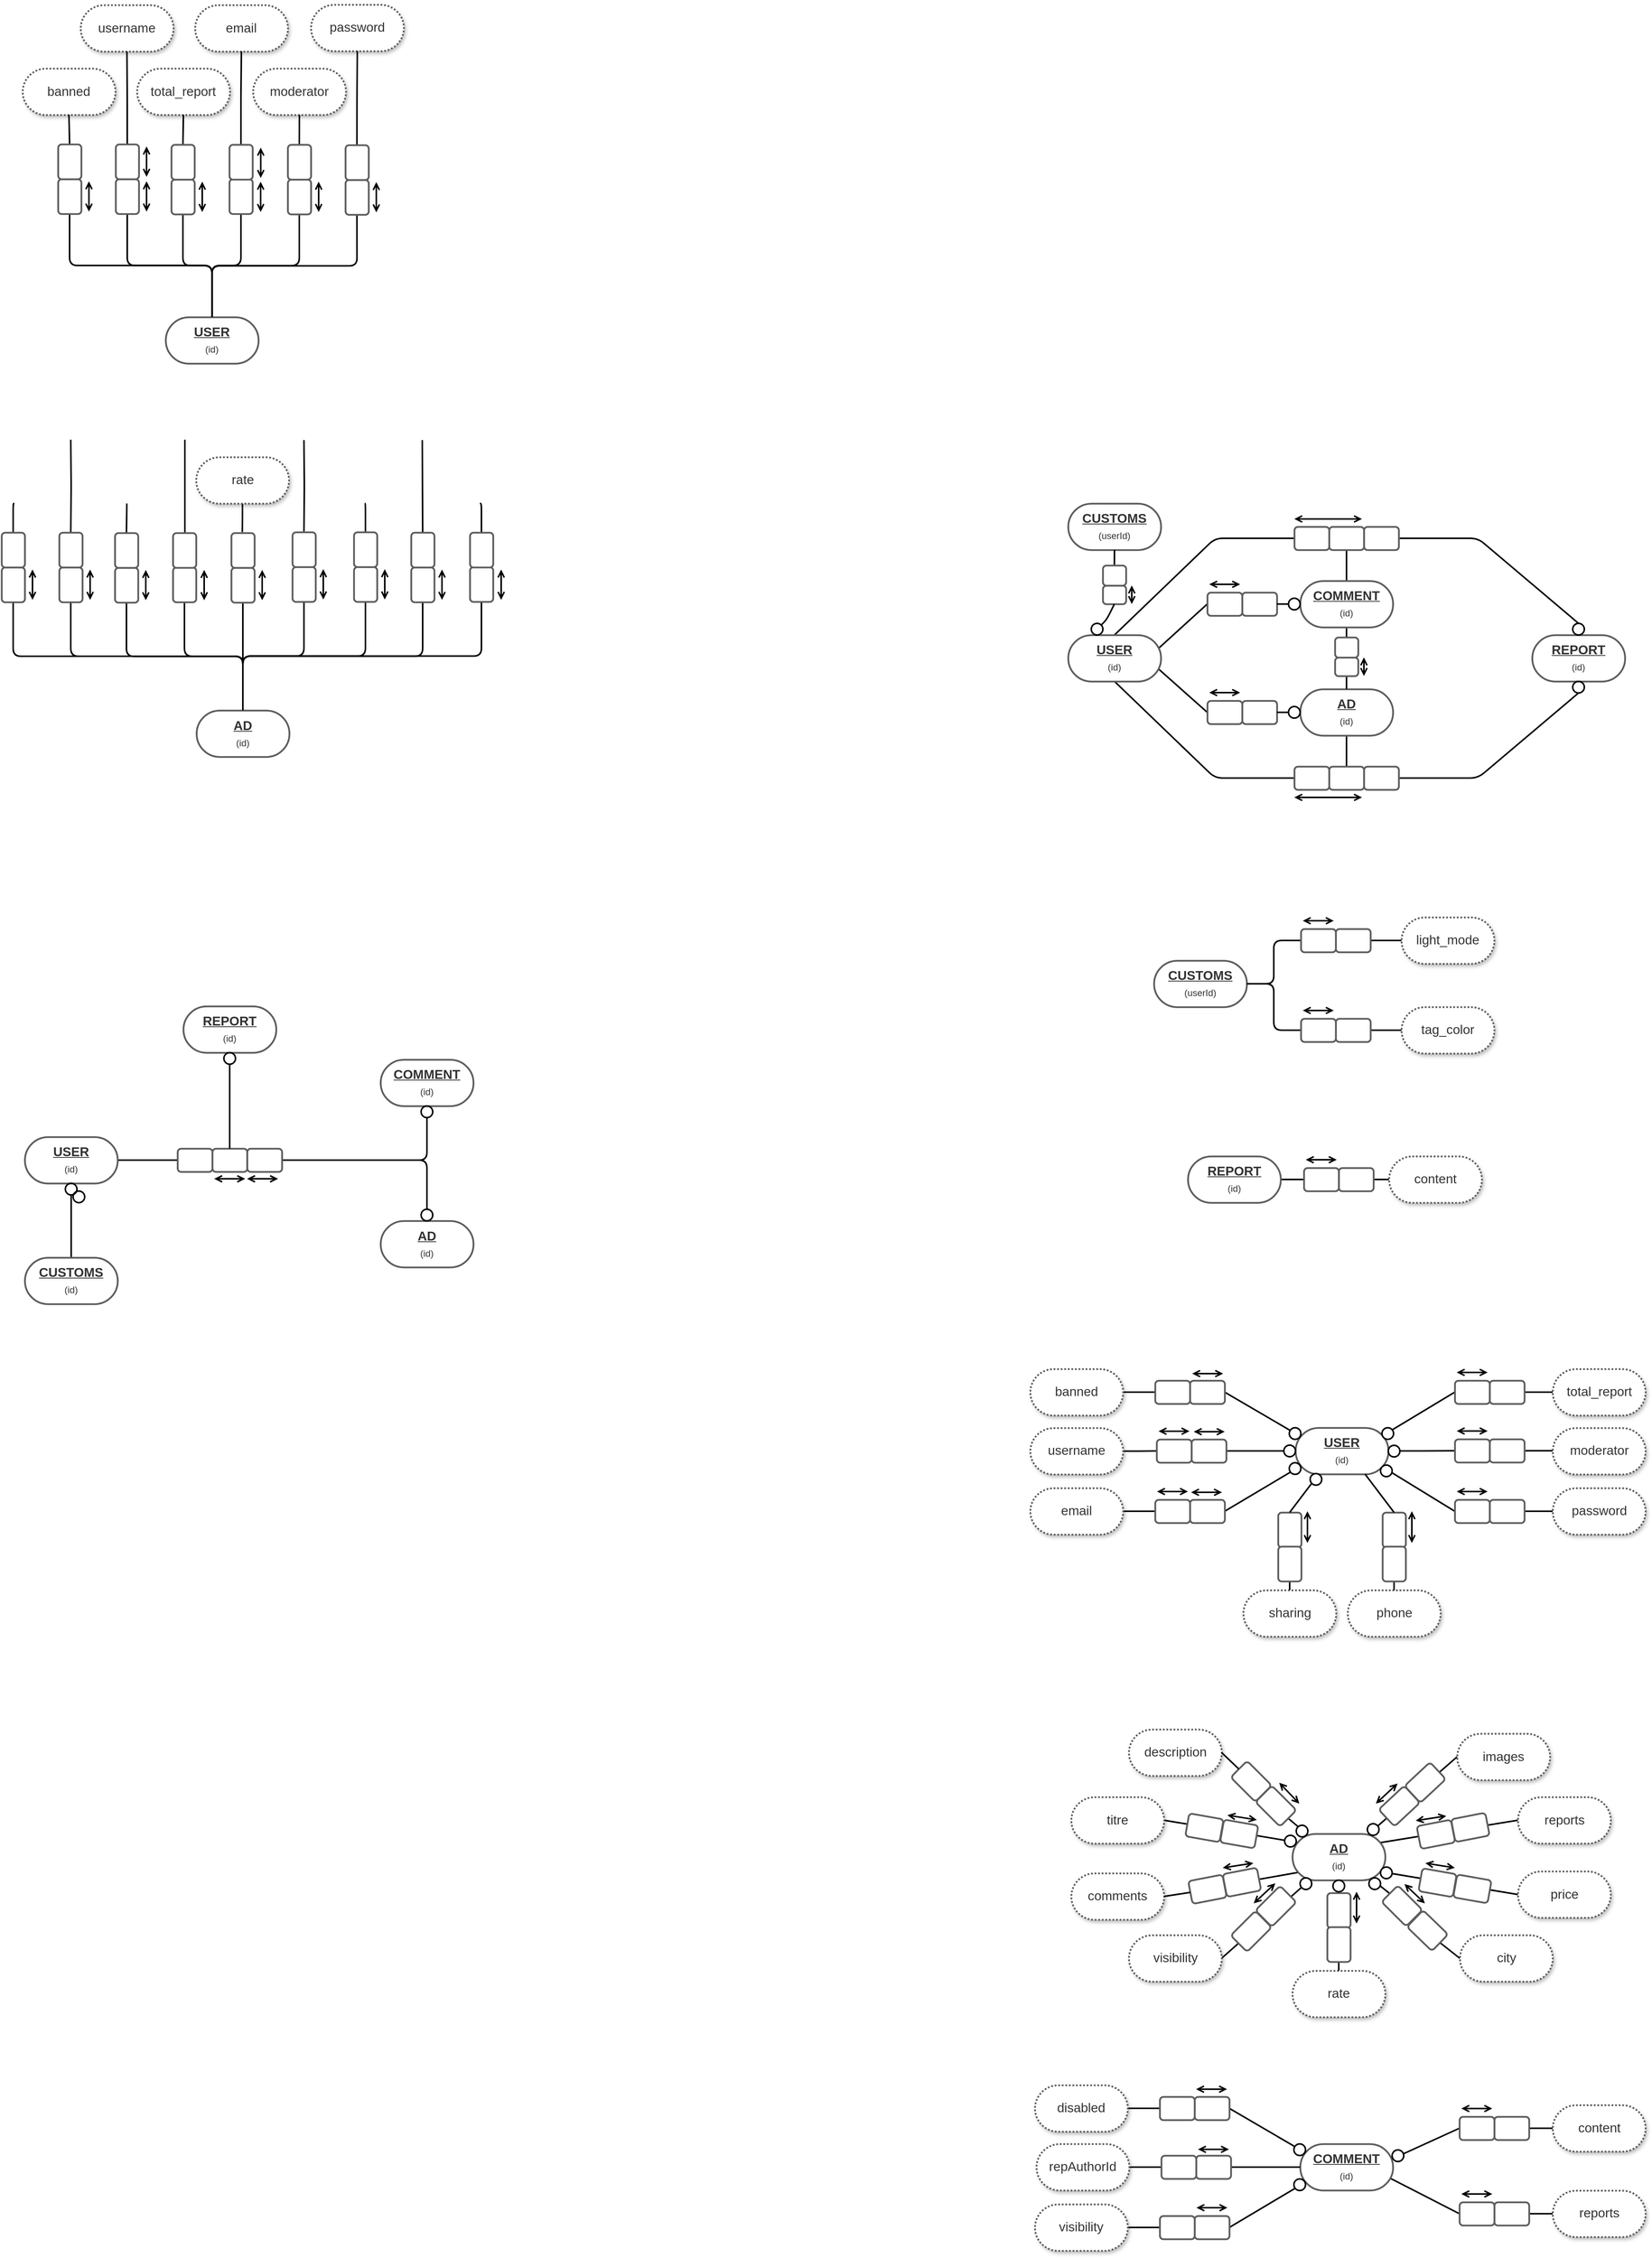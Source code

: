 <mxfile version="20.7.3" type="github" pages="2">
  <diagram id="EFU45zCrBcRfLharjm3L" name="Conceptuel">
    <mxGraphModel dx="1395" dy="1984" grid="1" gridSize="10" guides="1" tooltips="1" connect="1" arrows="1" fold="1" page="1" pageScale="1" pageWidth="827" pageHeight="1169" math="0" shadow="0">
      <root>
        <mxCell id="0" />
        <mxCell id="1" parent="0" />
        <mxCell id="R62pfIv_N8Tn921w0MLI-101" value="" style="endArrow=none;html=1;rounded=0;strokeWidth=2;entryX=0;entryY=0.5;entryDx=0;entryDy=0;exitX=0.25;exitY=0;exitDx=0;exitDy=0;" edge="1" parent="1" source="R62pfIv_N8Tn921w0MLI-56" target="R62pfIv_N8Tn921w0MLI-100">
          <mxGeometry width="50" height="50" relative="1" as="geometry">
            <mxPoint x="2039" y="1255" as="sourcePoint" />
            <mxPoint x="2225.5" y="1416" as="targetPoint" />
          </mxGeometry>
        </mxCell>
        <mxCell id="R62pfIv_N8Tn921w0MLI-93" value="" style="endArrow=none;html=1;rounded=0;strokeWidth=2;exitX=1;exitY=0.5;exitDx=0;exitDy=0;entryX=1;entryY=0.5;entryDx=0;entryDy=0;startArrow=none;" edge="1" parent="1" source="R62pfIv_N8Tn921w0MLI-90" target="R62pfIv_N8Tn921w0MLI-56">
          <mxGeometry width="50" height="50" relative="1" as="geometry">
            <mxPoint x="1912" y="1370" as="sourcePoint" />
            <mxPoint x="1962" y="1320" as="targetPoint" />
          </mxGeometry>
        </mxCell>
        <mxCell id="R62pfIv_N8Tn921w0MLI-84" value="" style="endArrow=none;html=1;rounded=0;strokeWidth=2;entryX=1;entryY=0.5;entryDx=0;entryDy=0;exitX=0.75;exitY=1;exitDx=0;exitDy=0;" edge="1" parent="1" source="R62pfIv_N8Tn921w0MLI-56" target="R62pfIv_N8Tn921w0MLI-78">
          <mxGeometry width="50" height="50" relative="1" as="geometry">
            <mxPoint x="2099" y="1315" as="sourcePoint" />
            <mxPoint x="1916" y="1155" as="targetPoint" />
          </mxGeometry>
        </mxCell>
        <mxCell id="R62pfIv_N8Tn921w0MLI-76" value="" style="endArrow=none;html=1;rounded=0;strokeWidth=2;entryX=0;entryY=0.5;entryDx=0;entryDy=0;exitX=1;exitY=0.5;exitDx=0;exitDy=0;startArrow=none;" edge="1" parent="1" source="R62pfIv_N8Tn921w0MLI-99" target="R62pfIv_N8Tn921w0MLI-64">
          <mxGeometry width="50" height="50" relative="1" as="geometry">
            <mxPoint x="2158" y="1387" as="sourcePoint" />
            <mxPoint x="2208" y="1337" as="targetPoint" />
          </mxGeometry>
        </mxCell>
        <mxCell id="R62pfIv_N8Tn921w0MLI-75" value="" style="endArrow=none;html=1;rounded=0;strokeWidth=2;exitX=0;exitY=0.5;exitDx=0;exitDy=0;entryX=0;entryY=0.5;entryDx=0;entryDy=0;" edge="1" parent="1" source="R62pfIv_N8Tn921w0MLI-56" target="R62pfIv_N8Tn921w0MLI-63">
          <mxGeometry width="50" height="50" relative="1" as="geometry">
            <mxPoint x="2163" y="1359" as="sourcePoint" />
            <mxPoint x="2213" y="1309" as="targetPoint" />
          </mxGeometry>
        </mxCell>
        <mxCell id="R62pfIv_N8Tn921w0MLI-74" value="" style="endArrow=none;html=1;rounded=0;strokeWidth=2;entryX=0;entryY=0.5;entryDx=0;entryDy=0;exitX=0;exitY=0.5;exitDx=0;exitDy=0;" edge="1" parent="1" source="R62pfIv_N8Tn921w0MLI-56" target="R62pfIv_N8Tn921w0MLI-61">
          <mxGeometry width="50" height="50" relative="1" as="geometry">
            <mxPoint x="2165" y="1316" as="sourcePoint" />
            <mxPoint x="2215" y="1266" as="targetPoint" />
          </mxGeometry>
        </mxCell>
        <mxCell id="R62pfIv_N8Tn921w0MLI-73" value="" style="endArrow=none;html=1;rounded=0;strokeWidth=2;entryX=0;entryY=0.5;entryDx=0;entryDy=0;exitX=0.25;exitY=1;exitDx=0;exitDy=0;" edge="1" parent="1" source="R62pfIv_N8Tn921w0MLI-56" target="R62pfIv_N8Tn921w0MLI-62">
          <mxGeometry width="50" height="50" relative="1" as="geometry">
            <mxPoint x="2155" y="1225" as="sourcePoint" />
            <mxPoint x="2205" y="1175" as="targetPoint" />
          </mxGeometry>
        </mxCell>
        <mxCell id="R62pfIv_N8Tn921w0MLI-71" value="" style="endArrow=none;html=1;rounded=0;strokeWidth=2;exitX=1;exitY=0.5;exitDx=0;exitDy=0;entryX=0.75;entryY=0;entryDx=0;entryDy=0;" edge="1" parent="1" source="R62pfIv_N8Tn921w0MLI-59" target="R62pfIv_N8Tn921w0MLI-56">
          <mxGeometry width="50" height="50" relative="1" as="geometry">
            <mxPoint x="1962" y="1392" as="sourcePoint" />
            <mxPoint x="2012" y="1342" as="targetPoint" />
          </mxGeometry>
        </mxCell>
        <mxCell id="R62pfIv_N8Tn921w0MLI-67" value="" style="endArrow=none;html=1;rounded=0;strokeWidth=2;entryX=1;entryY=0.5;entryDx=0;entryDy=0;exitX=1;exitY=0.5;exitDx=0;exitDy=0;" edge="1" parent="1" source="R62pfIv_N8Tn921w0MLI-56" target="R62pfIv_N8Tn921w0MLI-57">
          <mxGeometry width="50" height="50" relative="1" as="geometry">
            <mxPoint x="2043" y="1402" as="sourcePoint" />
            <mxPoint x="1860" y="1242" as="targetPoint" />
          </mxGeometry>
        </mxCell>
        <mxCell id="R62pfIv_N8Tn921w0MLI-55" value="" style="endArrow=none;html=1;rounded=0;strokeWidth=2;exitX=1;exitY=0.5;exitDx=0;exitDy=0;entryX=0.75;entryY=0;entryDx=0;entryDy=0;" edge="1" parent="1" source="R62pfIv_N8Tn921w0MLI-43" target="C3EjMfT6K7pHPiDqoNdO-11">
          <mxGeometry width="50" height="50" relative="1" as="geometry">
            <mxPoint x="1975" y="1796" as="sourcePoint" />
            <mxPoint x="2025" y="1746" as="targetPoint" />
          </mxGeometry>
        </mxCell>
        <mxCell id="R62pfIv_N8Tn921w0MLI-52" value="" style="endArrow=none;html=1;rounded=0;strokeWidth=2;exitX=1;exitY=0.5;exitDx=0;exitDy=0;entryX=0.75;entryY=1;entryDx=0;entryDy=0;" edge="1" parent="1" source="R62pfIv_N8Tn921w0MLI-22" target="C3EjMfT6K7pHPiDqoNdO-11">
          <mxGeometry width="50" height="50" relative="1" as="geometry">
            <mxPoint x="1989" y="1644" as="sourcePoint" />
            <mxPoint x="2039" y="1594" as="targetPoint" />
          </mxGeometry>
        </mxCell>
        <mxCell id="R62pfIv_N8Tn921w0MLI-51" value="" style="endArrow=none;html=1;rounded=0;strokeWidth=2;entryX=0;entryY=0.5;entryDx=0;entryDy=0;exitX=0.25;exitY=0;exitDx=0;exitDy=0;" edge="1" parent="1" source="C3EjMfT6K7pHPiDqoNdO-11" target="R62pfIv_N8Tn921w0MLI-6">
          <mxGeometry width="50" height="50" relative="1" as="geometry">
            <mxPoint x="2059" y="1726" as="sourcePoint" />
            <mxPoint x="2235" y="1645.75" as="targetPoint" />
          </mxGeometry>
        </mxCell>
        <mxCell id="R62pfIv_N8Tn921w0MLI-49" value="" style="endArrow=none;html=1;rounded=0;strokeWidth=2;entryX=0;entryY=0.5;entryDx=0;entryDy=0;exitX=0.25;exitY=1;exitDx=0;exitDy=0;" edge="1" parent="1" source="C3EjMfT6K7pHPiDqoNdO-11" target="R62pfIv_N8Tn921w0MLI-16">
          <mxGeometry width="50" height="50" relative="1" as="geometry">
            <mxPoint x="2092" y="1634" as="sourcePoint" />
            <mxPoint x="2142" y="1584" as="targetPoint" />
          </mxGeometry>
        </mxCell>
        <mxCell id="D6gaMdaGB33uT7nynRI7-26" value="" style="endArrow=none;html=1;rounded=1;strokeWidth=2;fontSize=12;exitX=0.5;exitY=1;exitDx=0;exitDy=0;entryX=1;entryY=0.5;entryDx=0;entryDy=0;" parent="1" source="C3EjMfT6K7pHPiDqoNdO-208" target="D6gaMdaGB33uT7nynRI7-24" edge="1">
          <mxGeometry x="1" y="-230" width="50" height="50" relative="1" as="geometry">
            <mxPoint x="2379" y="-225" as="sourcePoint" />
            <mxPoint x="2146.5" y="-70" as="targetPoint" />
            <Array as="points">
              <mxPoint x="2249" y="-110" />
            </Array>
            <mxPoint x="227" y="-195" as="offset" />
          </mxGeometry>
        </mxCell>
        <mxCell id="D6gaMdaGB33uT7nynRI7-20" value="" style="endArrow=none;html=1;rounded=1;strokeWidth=2;fontSize=12;exitX=0.5;exitY=0;exitDx=0;exitDy=0;entryX=1;entryY=0.5;entryDx=0;entryDy=0;" parent="1" source="C3EjMfT6K7pHPiDqoNdO-207" target="D6gaMdaGB33uT7nynRI7-14" edge="1">
          <mxGeometry x="1" y="-230" width="50" height="50" relative="1" as="geometry">
            <mxPoint x="2216.5" y="-280" as="sourcePoint" />
            <mxPoint x="2449" y="-435" as="targetPoint" />
            <Array as="points">
              <mxPoint x="2249" y="-420" />
            </Array>
            <mxPoint x="227" y="-195" as="offset" />
          </mxGeometry>
        </mxCell>
        <mxCell id="D6gaMdaGB33uT7nynRI7-18" value="" style="endArrow=none;html=1;rounded=1;strokeWidth=2;fontSize=12;exitX=0.5;exitY=0;exitDx=0;exitDy=0;entryX=0;entryY=0.5;entryDx=0;entryDy=0;" parent="1" source="D6gaMdaGB33uT7nynRI7-1" target="D6gaMdaGB33uT7nynRI7-12" edge="1">
          <mxGeometry width="50" height="50" relative="1" as="geometry">
            <mxPoint x="1599" y="-415" as="sourcePoint" />
            <mxPoint x="1649" y="-465" as="targetPoint" />
            <Array as="points">
              <mxPoint x="1909" y="-420" />
            </Array>
          </mxGeometry>
        </mxCell>
        <mxCell id="D6gaMdaGB33uT7nynRI7-21" value="" style="endArrow=none;html=1;rounded=1;strokeWidth=2;fontSize=12;exitX=0;exitY=0.5;exitDx=0;exitDy=0;entryX=0.5;entryY=1;entryDx=0;entryDy=0;" parent="1" source="D6gaMdaGB33uT7nynRI7-22" target="D6gaMdaGB33uT7nynRI7-1" edge="1">
          <mxGeometry width="50" height="50" relative="1" as="geometry">
            <mxPoint x="2011.5" y="-70" as="sourcePoint" />
            <mxPoint x="1779" y="-225" as="targetPoint" />
            <Array as="points">
              <mxPoint x="1909" y="-110" />
            </Array>
          </mxGeometry>
        </mxCell>
        <mxCell id="D6gaMdaGB33uT7nynRI7-41" value="" style="endArrow=none;html=1;rounded=1;strokeWidth=2;fontSize=12;exitX=0.583;exitY=1;exitDx=0;exitDy=0;entryX=0;entryY=0.5;entryDx=0;entryDy=0;exitPerimeter=0;" parent="1" source="D6gaMdaGB33uT7nynRI7-1" target="D6gaMdaGB33uT7nynRI7-35" edge="1">
          <mxGeometry width="50" height="50" relative="1" as="geometry">
            <mxPoint x="1889" y="-225" as="sourcePoint" />
            <mxPoint x="1939" y="-275" as="targetPoint" />
          </mxGeometry>
        </mxCell>
        <mxCell id="D6gaMdaGB33uT7nynRI7-50" value="" style="endArrow=none;html=1;rounded=1;strokeWidth=2;fontSize=12;entryX=0;entryY=0.5;entryDx=0;entryDy=0;exitX=0.75;exitY=0.333;exitDx=0;exitDy=0;exitPerimeter=0;" parent="1" source="D6gaMdaGB33uT7nynRI7-1" target="D6gaMdaGB33uT7nynRI7-47" edge="1">
          <mxGeometry width="50" height="50" relative="1" as="geometry">
            <mxPoint x="1839" y="-125" as="sourcePoint" />
            <mxPoint x="1939" y="-135" as="targetPoint" />
          </mxGeometry>
        </mxCell>
        <mxCell id="L_SjfXFwUl33Ctqg6qsq-8" style="edgeStyle=orthogonalEdgeStyle;rounded=0;orthogonalLoop=1;jettySize=auto;html=1;exitX=1;exitY=0.5;exitDx=0;exitDy=0;entryX=0;entryY=0.5;entryDx=0;entryDy=0;strokeWidth=2;endArrow=none;endFill=0;" parent="1" source="uPJ5uowIPc4x0toajx6l-10" target="L_SjfXFwUl33Ctqg6qsq-4" edge="1">
          <mxGeometry relative="1" as="geometry" />
        </mxCell>
        <UserObject label="&lt;div&gt;&lt;u&gt;&lt;b&gt;USER&lt;/b&gt;&lt;/u&gt;&lt;/div&gt;&lt;div&gt;&lt;span style=&quot;font-size: 12px;&quot;&gt;(id)&lt;br&gt;&lt;/span&gt;&lt;/div&gt;" lucidchartObjectId="lu~Z3BZPFLyL" id="uPJ5uowIPc4x0toajx6l-10">
          <mxCell style="html=1;overflow=block;blockSpacing=1;whiteSpace=wrap;rounded=1;arcSize=50;fontSize=16.7;fontColor=#333333;align=center;spacing=3.8;strokeColor=#5e5e5e;strokeOpacity=100;strokeWidth=2.3;" parent="1" vertex="1">
            <mxGeometry x="370" y="354" width="120" height="60" as="geometry" />
          </mxCell>
        </UserObject>
        <UserObject label="username" lucidchartObjectId="lu~Z3BZPFLyL" id="uPJ5uowIPc4x0toajx6l-12">
          <mxCell style="html=1;overflow=block;blockSpacing=1;whiteSpace=wrap;rounded=1;arcSize=50;fontSize=16.7;fontColor=#333333;align=center;spacing=3.8;strokeColor=#5e5e5e;strokeOpacity=100;strokeWidth=2.3;dashed=1;dashPattern=1 1;shadow=1;" parent="1" vertex="1">
            <mxGeometry x="442.13" y="-1109.5" width="120" height="60" as="geometry" />
          </mxCell>
        </UserObject>
        <UserObject label="email" lucidchartObjectId="lu~Z3BZPFLyL" id="uPJ5uowIPc4x0toajx6l-13">
          <mxCell style="html=1;overflow=block;blockSpacing=1;whiteSpace=wrap;rounded=1;arcSize=50;fontSize=16.7;fontColor=#333333;align=center;spacing=3.8;strokeColor=#5e5e5e;strokeOpacity=100;strokeWidth=2.3;dashed=1;dashPattern=1 1;shadow=1;" parent="1" vertex="1">
            <mxGeometry x="590.13" y="-1109.5" width="120" height="60" as="geometry" />
          </mxCell>
        </UserObject>
        <UserObject label="password" lucidchartObjectId="lu~Z3BZPFLyL" id="uPJ5uowIPc4x0toajx6l-14">
          <mxCell style="html=1;overflow=block;blockSpacing=1;whiteSpace=wrap;rounded=1;arcSize=50;fontSize=16.7;fontColor=#333333;align=center;spacing=3.8;strokeColor=#5e5e5e;strokeOpacity=100;strokeWidth=2.3;dashed=1;dashPattern=1 1;shadow=1;" parent="1" vertex="1">
            <mxGeometry x="740" y="-1110" width="120" height="60" as="geometry" />
          </mxCell>
        </UserObject>
        <UserObject label="moderator" lucidchartObjectId="lu~Z3BZPFLyL" id="uPJ5uowIPc4x0toajx6l-15">
          <mxCell style="html=1;overflow=block;blockSpacing=1;whiteSpace=wrap;rounded=1;arcSize=50;fontSize=16.7;fontColor=#333333;align=center;spacing=3.8;strokeColor=#5e5e5e;strokeOpacity=100;strokeWidth=2.3;dashed=1;dashPattern=1 1;shadow=1;" parent="1" vertex="1">
            <mxGeometry x="665.13" y="-1027.5" width="120" height="60" as="geometry" />
          </mxCell>
        </UserObject>
        <UserObject label="total_report" lucidchartObjectId="lu~Z3BZPFLyL" id="uPJ5uowIPc4x0toajx6l-16">
          <mxCell style="html=1;overflow=block;blockSpacing=1;whiteSpace=wrap;rounded=1;arcSize=50;fontSize=16.7;fontColor=#333333;align=center;spacing=3.8;strokeColor=#5e5e5e;strokeOpacity=100;strokeWidth=2.3;dashed=1;dashPattern=1 1;shadow=1;" parent="1" vertex="1">
            <mxGeometry x="515.13" y="-1027.5" width="120" height="60" as="geometry" />
          </mxCell>
        </UserObject>
        <UserObject label="banned" lucidchartObjectId="lu~Z3BZPFLyL" id="uPJ5uowIPc4x0toajx6l-17">
          <mxCell style="html=1;overflow=block;blockSpacing=1;whiteSpace=wrap;rounded=1;arcSize=50;fontSize=16.7;fontColor=#333333;align=center;spacing=3.8;strokeColor=#5e5e5e;strokeOpacity=100;strokeWidth=2.3;dashed=1;dashPattern=1 1;shadow=1;" parent="1" vertex="1">
            <mxGeometry x="367.13" y="-1027.5" width="120" height="60" as="geometry" />
          </mxCell>
        </UserObject>
        <UserObject label="&lt;div&gt;&lt;u&gt;&lt;b&gt;AD&lt;/b&gt;&lt;/u&gt;&lt;/div&gt;&lt;div&gt;&lt;span style=&quot;font-size: 12px;&quot;&gt;(id)&lt;/span&gt;&lt;u&gt;&lt;b&gt;&lt;/b&gt;&lt;/u&gt;&lt;/div&gt;" lucidchartObjectId="lu~Z3BZPFLyL" id="L_SjfXFwUl33Ctqg6qsq-1">
          <mxCell style="html=1;overflow=block;blockSpacing=1;whiteSpace=wrap;rounded=1;arcSize=50;fontSize=16.7;fontColor=#333333;align=center;spacing=3.8;strokeColor=#5e5e5e;strokeOpacity=100;strokeWidth=2.3;" parent="1" vertex="1">
            <mxGeometry x="830" y="462.5" width="120" height="60" as="geometry" />
          </mxCell>
        </UserObject>
        <UserObject label="&lt;div&gt;&lt;u&gt;&lt;b&gt;COMMENT&lt;/b&gt;&lt;/u&gt;&lt;/div&gt;&lt;div&gt;&lt;span style=&quot;font-size: 12px;&quot;&gt;(id)&lt;/span&gt;&lt;u&gt;&lt;b&gt;&lt;/b&gt;&lt;/u&gt;&lt;/div&gt;" lucidchartObjectId="lu~Z3BZPFLyL" id="L_SjfXFwUl33Ctqg6qsq-2">
          <mxCell style="html=1;overflow=block;blockSpacing=1;whiteSpace=wrap;rounded=1;arcSize=50;fontSize=16.7;fontColor=#333333;align=center;spacing=3.8;strokeColor=#5e5e5e;strokeOpacity=100;strokeWidth=2.3;" parent="1" vertex="1">
            <mxGeometry x="830" y="254" width="120" height="60" as="geometry" />
          </mxCell>
        </UserObject>
        <UserObject label="&lt;div&gt;&lt;u&gt;&lt;b&gt;REPORT&lt;/b&gt;&lt;/u&gt;&lt;/div&gt;&lt;div&gt;&lt;span style=&quot;font-size: 12px;&quot;&gt;(id)&lt;/span&gt;&lt;u&gt;&lt;b&gt;&lt;/b&gt;&lt;/u&gt;&lt;/div&gt;" lucidchartObjectId="lu~Z3BZPFLyL" id="L_SjfXFwUl33Ctqg6qsq-3">
          <mxCell style="html=1;overflow=block;blockSpacing=1;whiteSpace=wrap;rounded=1;arcSize=50;fontSize=16.7;fontColor=#333333;align=center;spacing=3.8;strokeColor=#5e5e5e;strokeOpacity=100;strokeWidth=2.3;" parent="1" vertex="1">
            <mxGeometry x="575" y="185" width="120" height="60" as="geometry" />
          </mxCell>
        </UserObject>
        <UserObject label=" " lucidchartObjectId="0ZP0.2TleyX3" id="L_SjfXFwUl33Ctqg6qsq-4">
          <mxCell style="html=1;overflow=block;blockSpacing=1;whiteSpace=wrap;fontSize=16.7;fontColor=#333333;align=center;spacing=9;strokeColor=#5e5e5e;strokeOpacity=100;rounded=1;absoluteArcSize=1;arcSize=9;strokeWidth=2.3;" parent="1" vertex="1">
            <mxGeometry x="567.5" y="369" width="45" height="30" as="geometry" />
          </mxCell>
        </UserObject>
        <mxCell id="L_SjfXFwUl33Ctqg6qsq-7" style="edgeStyle=orthogonalEdgeStyle;rounded=0;orthogonalLoop=1;jettySize=auto;html=1;exitX=0.5;exitY=0;exitDx=0;exitDy=0;entryX=0.5;entryY=1;entryDx=0;entryDy=0;strokeWidth=2;endArrow=none;endFill=0;startArrow=none;" parent="1" source="XVg50m04V7IPDc87U8dQ-4" target="L_SjfXFwUl33Ctqg6qsq-3" edge="1">
          <mxGeometry relative="1" as="geometry" />
        </mxCell>
        <UserObject label=" " lucidchartObjectId="0ZP0.2TleyX3" id="L_SjfXFwUl33Ctqg6qsq-5">
          <mxCell style="html=1;overflow=block;blockSpacing=1;whiteSpace=wrap;fontSize=16.7;fontColor=#333333;align=center;spacing=9;strokeColor=#5e5e5e;strokeOpacity=100;rounded=1;absoluteArcSize=1;arcSize=9;strokeWidth=2.3;" parent="1" vertex="1">
            <mxGeometry x="612.5" y="369" width="45" height="30" as="geometry" />
          </mxCell>
        </UserObject>
        <mxCell id="XVg50m04V7IPDc87U8dQ-13" style="edgeStyle=orthogonalEdgeStyle;rounded=1;orthogonalLoop=1;jettySize=auto;html=1;entryX=0.5;entryY=1;entryDx=0;entryDy=0;strokeWidth=2;endArrow=none;endFill=0;" parent="1" source="L_SjfXFwUl33Ctqg6qsq-6" target="XVg50m04V7IPDc87U8dQ-7" edge="1">
          <mxGeometry relative="1" as="geometry" />
        </mxCell>
        <mxCell id="XVg50m04V7IPDc87U8dQ-17" style="edgeStyle=orthogonalEdgeStyle;rounded=1;orthogonalLoop=1;jettySize=auto;html=1;entryX=0.5;entryY=0;entryDx=0;entryDy=0;strokeWidth=2;endArrow=none;endFill=0;" parent="1" source="L_SjfXFwUl33Ctqg6qsq-6" target="XVg50m04V7IPDc87U8dQ-14" edge="1">
          <mxGeometry relative="1" as="geometry" />
        </mxCell>
        <UserObject label=" " lucidchartObjectId="0ZP0.2TleyX3" id="L_SjfXFwUl33Ctqg6qsq-6">
          <mxCell style="html=1;overflow=block;blockSpacing=1;whiteSpace=wrap;fontSize=16.7;fontColor=#333333;align=center;spacing=9;strokeColor=#5e5e5e;strokeOpacity=100;rounded=1;absoluteArcSize=1;arcSize=9;strokeWidth=2.3;" parent="1" vertex="1">
            <mxGeometry x="657.5" y="369" width="45" height="30" as="geometry" />
          </mxCell>
        </UserObject>
        <mxCell id="L_SjfXFwUl33Ctqg6qsq-12" value="" style="endArrow=open;html=1;rounded=1;strokeWidth=2;startArrow=open;startFill=0;endFill=0;" parent="1" edge="1">
          <mxGeometry width="50" height="50" relative="1" as="geometry">
            <mxPoint x="657.5" y="408.17" as="sourcePoint" />
            <mxPoint x="697.5" y="408.17" as="targetPoint" />
          </mxGeometry>
        </mxCell>
        <mxCell id="L_SjfXFwUl33Ctqg6qsq-30" value="" style="endArrow=open;html=1;rounded=1;strokeWidth=2;startArrow=open;startFill=0;endFill=0;" parent="1" edge="1">
          <mxGeometry width="50" height="50" relative="1" as="geometry">
            <mxPoint x="615" y="408.17" as="sourcePoint" />
            <mxPoint x="655" y="408.17" as="targetPoint" />
          </mxGeometry>
        </mxCell>
        <UserObject label="content" lucidchartObjectId="lu~Z3BZPFLyL" id="D0SpKXZhgsTwfj6XyVtu-14">
          <mxCell style="html=1;overflow=block;blockSpacing=1;whiteSpace=wrap;rounded=1;arcSize=50;fontSize=16.7;fontColor=#333333;align=center;spacing=3.8;strokeColor=#5e5e5e;strokeOpacity=100;strokeWidth=2.3;dashed=1;dashPattern=1 1;shadow=1;" parent="1" vertex="1">
            <mxGeometry x="2133.87" y="379" width="120" height="60" as="geometry" />
          </mxCell>
        </UserObject>
        <mxCell id="XVg50m04V7IPDc87U8dQ-19" style="edgeStyle=orthogonalEdgeStyle;rounded=1;orthogonalLoop=1;jettySize=auto;html=1;entryX=0.5;entryY=1;entryDx=0;entryDy=0;strokeWidth=2;endArrow=none;endFill=0;" parent="1" source="XVg50m04V7IPDc87U8dQ-1" target="XVg50m04V7IPDc87U8dQ-18" edge="1">
          <mxGeometry relative="1" as="geometry" />
        </mxCell>
        <UserObject label="&lt;div&gt;&lt;u&gt;&lt;b&gt;CUSTOMS&lt;/b&gt;&lt;/u&gt;&lt;/div&gt;&lt;div&gt;&lt;span style=&quot;font-size: 12px;&quot;&gt;(id)&lt;/span&gt;&lt;u&gt;&lt;b&gt;&lt;/b&gt;&lt;/u&gt;&lt;/div&gt;" lucidchartObjectId="lu~Z3BZPFLyL" id="XVg50m04V7IPDc87U8dQ-1">
          <mxCell style="html=1;overflow=block;blockSpacing=1;whiteSpace=wrap;rounded=1;arcSize=50;fontSize=16.7;fontColor=#333333;align=center;spacing=3.8;strokeColor=#5e5e5e;strokeOpacity=100;strokeWidth=2.3;" parent="1" vertex="1">
            <mxGeometry x="370" y="510" width="120" height="60" as="geometry" />
          </mxCell>
        </UserObject>
        <mxCell id="XVg50m04V7IPDc87U8dQ-4" value="" style="ellipse;whiteSpace=wrap;html=1;aspect=fixed;fillStyle=auto;fillColor=none;strokeWidth=2;" parent="1" vertex="1">
          <mxGeometry x="627.5" y="245" width="15" height="15" as="geometry" />
        </mxCell>
        <mxCell id="XVg50m04V7IPDc87U8dQ-6" value="" style="edgeStyle=orthogonalEdgeStyle;rounded=0;orthogonalLoop=1;jettySize=auto;html=1;exitX=0.5;exitY=0;exitDx=0;exitDy=0;entryX=0.5;entryY=1;entryDx=0;entryDy=0;strokeWidth=2;endArrow=none;endFill=0;" parent="1" source="L_SjfXFwUl33Ctqg6qsq-5" target="XVg50m04V7IPDc87U8dQ-4" edge="1">
          <mxGeometry relative="1" as="geometry">
            <mxPoint x="635" y="369" as="sourcePoint" />
            <mxPoint x="635" y="245" as="targetPoint" />
          </mxGeometry>
        </mxCell>
        <mxCell id="XVg50m04V7IPDc87U8dQ-7" value="" style="ellipse;whiteSpace=wrap;html=1;aspect=fixed;fillStyle=auto;fillColor=none;strokeWidth=2;" parent="1" vertex="1">
          <mxGeometry x="882.5" y="314" width="15" height="15" as="geometry" />
        </mxCell>
        <mxCell id="XVg50m04V7IPDc87U8dQ-14" value="" style="ellipse;whiteSpace=wrap;html=1;aspect=fixed;fillStyle=auto;fillColor=none;strokeWidth=2;" parent="1" vertex="1">
          <mxGeometry x="882.5" y="447.5" width="15" height="15" as="geometry" />
        </mxCell>
        <mxCell id="XVg50m04V7IPDc87U8dQ-18" value="" style="ellipse;whiteSpace=wrap;html=1;aspect=fixed;fillStyle=auto;fillColor=none;strokeWidth=2;" parent="1" vertex="1">
          <mxGeometry x="422.5" y="414" width="15" height="15" as="geometry" />
        </mxCell>
        <UserObject label="reports" lucidchartObjectId="lu~Z3BZPFLyL" id="XVg50m04V7IPDc87U8dQ-81">
          <mxCell style="html=1;overflow=block;blockSpacing=1;whiteSpace=wrap;rounded=1;arcSize=50;fontSize=16.7;fontColor=#333333;align=center;spacing=3.8;strokeColor=#5e5e5e;strokeOpacity=100;strokeWidth=2.3;dashed=1;dashPattern=1 1;shadow=1;" parent="1" vertex="1">
            <mxGeometry x="2345.5" y="1716.25" width="120" height="60" as="geometry" />
          </mxCell>
        </UserObject>
        <UserObject label="&lt;div&gt;&lt;u&gt;&lt;b&gt;USER&lt;/b&gt;&lt;/u&gt;&lt;/div&gt;&lt;div&gt;&lt;span style=&quot;font-size: 12px;&quot;&gt;(id)&lt;br&gt;&lt;/span&gt;&lt;/div&gt;" lucidchartObjectId="lu~Z3BZPFLyL" id="D6gaMdaGB33uT7nynRI7-1">
          <mxCell style="html=1;overflow=block;blockSpacing=1;whiteSpace=wrap;rounded=1;arcSize=50;fontSize=16.7;fontColor=#333333;align=center;spacing=3.8;strokeColor=#5e5e5e;strokeOpacity=100;strokeWidth=2.3;" parent="1" vertex="1">
            <mxGeometry x="1719" y="-295" width="120" height="60" as="geometry" />
          </mxCell>
        </UserObject>
        <UserObject label="&lt;div&gt;&lt;u&gt;&lt;b&gt;REPORT&lt;/b&gt;&lt;/u&gt;&lt;/div&gt;&lt;div&gt;&lt;span style=&quot;font-size: 12px;&quot;&gt;(id)&lt;/span&gt;&lt;u&gt;&lt;b&gt;&lt;/b&gt;&lt;/u&gt;&lt;/div&gt;" lucidchartObjectId="lu~Z3BZPFLyL" id="D6gaMdaGB33uT7nynRI7-3">
          <mxCell style="html=1;overflow=block;blockSpacing=1;whiteSpace=wrap;rounded=1;arcSize=50;fontSize=16.7;fontColor=#333333;align=center;spacing=3.8;strokeColor=#5e5e5e;strokeOpacity=100;strokeWidth=2.3;" parent="1" vertex="1">
            <mxGeometry x="2319" y="-295" width="120" height="60" as="geometry" />
          </mxCell>
        </UserObject>
        <mxCell id="D6gaMdaGB33uT7nynRI7-27" style="edgeStyle=orthogonalEdgeStyle;rounded=1;orthogonalLoop=1;jettySize=auto;html=1;entryX=0.5;entryY=0;entryDx=0;entryDy=0;strokeWidth=2;fontSize=12;startFill=1;endArrow=none;endFill=0;" parent="1" source="D6gaMdaGB33uT7nynRI7-4" target="D6gaMdaGB33uT7nynRI7-23" edge="1">
          <mxGeometry relative="1" as="geometry" />
        </mxCell>
        <UserObject label="&lt;div&gt;&lt;u&gt;&lt;b&gt;AD&lt;/b&gt;&lt;/u&gt;&lt;/div&gt;&lt;div&gt;&lt;span style=&quot;font-size: 12px;&quot;&gt;(id)&lt;/span&gt;&lt;u&gt;&lt;b&gt;&lt;/b&gt;&lt;/u&gt;&lt;/div&gt;" lucidchartObjectId="lu~Z3BZPFLyL" id="D6gaMdaGB33uT7nynRI7-4">
          <mxCell style="html=1;overflow=block;blockSpacing=1;whiteSpace=wrap;rounded=1;arcSize=50;fontSize=16.7;fontColor=#333333;align=center;spacing=3.8;strokeColor=#5e5e5e;strokeOpacity=100;strokeWidth=2.3;" parent="1" vertex="1">
            <mxGeometry x="2019" y="-225" width="120" height="60" as="geometry" />
          </mxCell>
        </UserObject>
        <mxCell id="D6gaMdaGB33uT7nynRI7-19" style="edgeStyle=orthogonalEdgeStyle;rounded=1;orthogonalLoop=1;jettySize=auto;html=1;exitX=0.5;exitY=0;exitDx=0;exitDy=0;entryX=0.5;entryY=1;entryDx=0;entryDy=0;strokeWidth=2;fontSize=12;startFill=1;endArrow=none;endFill=0;" parent="1" source="D6gaMdaGB33uT7nynRI7-5" target="D6gaMdaGB33uT7nynRI7-13" edge="1">
          <mxGeometry relative="1" as="geometry" />
        </mxCell>
        <mxCell id="C3EjMfT6K7pHPiDqoNdO-6" style="edgeStyle=orthogonalEdgeStyle;rounded=1;orthogonalLoop=1;jettySize=auto;html=1;exitX=0.5;exitY=1;exitDx=0;exitDy=0;entryX=1;entryY=0.5;entryDx=0;entryDy=0;strokeWidth=2;fontSize=12;startFill=1;endArrow=none;endFill=0;" parent="1" source="D6gaMdaGB33uT7nynRI7-5" target="C3EjMfT6K7pHPiDqoNdO-3" edge="1">
          <mxGeometry relative="1" as="geometry" />
        </mxCell>
        <UserObject label="&lt;div&gt;&lt;u&gt;&lt;b&gt;COMMENT&lt;/b&gt;&lt;/u&gt;&lt;/div&gt;&lt;div&gt;&lt;span style=&quot;font-size: 12px;&quot;&gt;(id)&lt;/span&gt;&lt;u&gt;&lt;b&gt;&lt;/b&gt;&lt;/u&gt;&lt;/div&gt;" lucidchartObjectId="lu~Z3BZPFLyL" id="D6gaMdaGB33uT7nynRI7-5">
          <mxCell style="html=1;overflow=block;blockSpacing=1;whiteSpace=wrap;rounded=1;arcSize=50;fontSize=16.7;fontColor=#333333;align=center;spacing=3.8;strokeColor=#5e5e5e;strokeOpacity=100;strokeWidth=2.3;" parent="1" vertex="1">
            <mxGeometry x="2019" y="-365" width="120" height="60" as="geometry" />
          </mxCell>
        </UserObject>
        <UserObject label=" " lucidchartObjectId="0ZP0.2TleyX3" id="D6gaMdaGB33uT7nynRI7-12">
          <mxCell style="html=1;overflow=block;blockSpacing=1;whiteSpace=wrap;fontSize=16.7;fontColor=#333333;align=center;spacing=9;strokeColor=#5e5e5e;strokeOpacity=100;rounded=1;absoluteArcSize=1;arcSize=9;strokeWidth=2.3;" parent="1" vertex="1">
            <mxGeometry x="2011.5" y="-435" width="45" height="30" as="geometry" />
          </mxCell>
        </UserObject>
        <UserObject label=" " lucidchartObjectId="0ZP0.2TleyX3" id="D6gaMdaGB33uT7nynRI7-13">
          <mxCell style="html=1;overflow=block;blockSpacing=1;whiteSpace=wrap;fontSize=16.7;fontColor=#333333;align=center;spacing=9;strokeColor=#5e5e5e;strokeOpacity=100;rounded=1;absoluteArcSize=1;arcSize=9;strokeWidth=2.3;" parent="1" vertex="1">
            <mxGeometry x="2056.5" y="-435" width="45" height="30" as="geometry" />
          </mxCell>
        </UserObject>
        <UserObject label=" " lucidchartObjectId="0ZP0.2TleyX3" id="D6gaMdaGB33uT7nynRI7-14">
          <mxCell style="html=1;overflow=block;blockSpacing=1;whiteSpace=wrap;fontSize=16.7;fontColor=#333333;align=center;spacing=9;strokeColor=#5e5e5e;strokeOpacity=100;rounded=1;absoluteArcSize=1;arcSize=9;strokeWidth=2.3;" parent="1" vertex="1">
            <mxGeometry x="2101.5" y="-435" width="45" height="30" as="geometry" />
          </mxCell>
        </UserObject>
        <mxCell id="D6gaMdaGB33uT7nynRI7-16" value="" style="endArrow=open;html=1;rounded=1;strokeWidth=2;startArrow=open;startFill=0;endFill=0;" parent="1" edge="1">
          <mxGeometry width="50" height="50" relative="1" as="geometry">
            <mxPoint x="2011.5" y="-445.0" as="sourcePoint" />
            <mxPoint x="2099" y="-445" as="targetPoint" />
          </mxGeometry>
        </mxCell>
        <UserObject label=" " lucidchartObjectId="0ZP0.2TleyX3" id="D6gaMdaGB33uT7nynRI7-22">
          <mxCell style="html=1;overflow=block;blockSpacing=1;whiteSpace=wrap;fontSize=16.7;fontColor=#333333;align=center;spacing=9;strokeColor=#5e5e5e;strokeOpacity=100;rounded=1;absoluteArcSize=1;arcSize=9;strokeWidth=2.3;" parent="1" vertex="1">
            <mxGeometry x="2011.5" y="-125" width="45" height="30" as="geometry" />
          </mxCell>
        </UserObject>
        <UserObject label=" " lucidchartObjectId="0ZP0.2TleyX3" id="D6gaMdaGB33uT7nynRI7-23">
          <mxCell style="html=1;overflow=block;blockSpacing=1;whiteSpace=wrap;fontSize=16.7;fontColor=#333333;align=center;spacing=9;strokeColor=#5e5e5e;strokeOpacity=100;rounded=1;absoluteArcSize=1;arcSize=9;strokeWidth=2.3;" parent="1" vertex="1">
            <mxGeometry x="2056.5" y="-125" width="45" height="30" as="geometry" />
          </mxCell>
        </UserObject>
        <UserObject label=" " lucidchartObjectId="0ZP0.2TleyX3" id="D6gaMdaGB33uT7nynRI7-24">
          <mxCell style="html=1;overflow=block;blockSpacing=1;whiteSpace=wrap;fontSize=16.7;fontColor=#333333;align=center;spacing=9;strokeColor=#5e5e5e;strokeOpacity=100;rounded=1;absoluteArcSize=1;arcSize=9;strokeWidth=2.3;" parent="1" vertex="1">
            <mxGeometry x="2101.5" y="-125" width="45" height="30" as="geometry" />
          </mxCell>
        </UserObject>
        <mxCell id="D6gaMdaGB33uT7nynRI7-25" value="" style="endArrow=open;html=1;rounded=1;strokeWidth=2;startArrow=open;startFill=0;endFill=0;" parent="1" edge="1">
          <mxGeometry width="50" height="50" relative="1" as="geometry">
            <mxPoint x="2011.5" y="-85" as="sourcePoint" />
            <mxPoint x="2099" y="-85" as="targetPoint" />
          </mxGeometry>
        </mxCell>
        <mxCell id="D6gaMdaGB33uT7nynRI7-30" value="" style="orthogonalLoop=1;jettySize=auto;html=1;exitX=0;exitY=0.5;exitDx=0;exitDy=0;entryX=1;entryY=0.5;entryDx=0;entryDy=0;rounded=1;edgeStyle=orthogonalEdgeStyle;endArrow=none;endFill=0;strokeWidth=2;startArrow=none;" parent="1" edge="1">
          <mxGeometry relative="1" as="geometry">
            <mxPoint x="1934.0" y="-339" as="sourcePoint" />
            <mxPoint x="1934.0" y="-339" as="targetPoint" />
            <Array as="points" />
          </mxGeometry>
        </mxCell>
        <UserObject label=" " lucidchartObjectId="0ZP0.2TleyX3" id="D6gaMdaGB33uT7nynRI7-32">
          <mxCell style="html=1;overflow=block;blockSpacing=1;whiteSpace=wrap;fontSize=16.7;fontColor=#333333;align=center;spacing=9;strokeColor=#5e5e5e;strokeOpacity=100;rounded=1;absoluteArcSize=1;arcSize=9;strokeWidth=2.3;" parent="1" vertex="1">
            <mxGeometry x="1944" y="-350" width="45" height="30" as="geometry" />
          </mxCell>
        </UserObject>
        <mxCell id="D6gaMdaGB33uT7nynRI7-33" value="" style="endArrow=open;html=1;rounded=1;strokeWidth=2;startArrow=open;startFill=0;endFill=0;" parent="1" edge="1">
          <mxGeometry width="50" height="50" relative="1" as="geometry">
            <mxPoint x="1901.5" y="-360.5" as="sourcePoint" />
            <mxPoint x="1941.5" y="-360.5" as="targetPoint" />
          </mxGeometry>
        </mxCell>
        <mxCell id="D6gaMdaGB33uT7nynRI7-34" value="" style="orthogonalLoop=1;jettySize=auto;html=1;exitX=0;exitY=0.5;exitDx=0;exitDy=0;entryX=1;entryY=0.5;entryDx=0;entryDy=0;rounded=1;edgeStyle=orthogonalEdgeStyle;endArrow=none;endFill=0;strokeWidth=2;startArrow=none;" parent="1" edge="1">
          <mxGeometry relative="1" as="geometry">
            <mxPoint x="1934.0" y="-331.5" as="sourcePoint" />
            <mxPoint x="1934.0" y="-331.5" as="targetPoint" />
            <Array as="points" />
          </mxGeometry>
        </mxCell>
        <UserObject label=" " lucidchartObjectId="0ZP0.2TleyX3" id="D6gaMdaGB33uT7nynRI7-35">
          <mxCell style="html=1;overflow=block;blockSpacing=1;whiteSpace=wrap;fontSize=16.7;fontColor=#333333;align=center;spacing=9;strokeColor=#5e5e5e;strokeOpacity=100;rounded=1;absoluteArcSize=1;arcSize=9;strokeWidth=2.3;" parent="1" vertex="1">
            <mxGeometry x="1899" y="-350" width="45" height="30" as="geometry" />
          </mxCell>
        </UserObject>
        <mxCell id="D6gaMdaGB33uT7nynRI7-37" value="" style="orthogonalLoop=1;jettySize=auto;html=1;exitX=0;exitY=0.5;exitDx=0;exitDy=0;entryX=1;entryY=0.5;entryDx=0;entryDy=0;rounded=1;edgeStyle=orthogonalEdgeStyle;endArrow=none;endFill=0;strokeWidth=2;startArrow=none;" parent="1" edge="1">
          <mxGeometry relative="1" as="geometry">
            <mxPoint x="1974.0" y="-375" as="sourcePoint" />
            <mxPoint x="1974.0" y="-375" as="targetPoint" />
            <Array as="points" />
          </mxGeometry>
        </mxCell>
        <mxCell id="D6gaMdaGB33uT7nynRI7-38" value="" style="orthogonalLoop=1;jettySize=auto;html=1;exitX=0;exitY=0.5;exitDx=0;exitDy=0;entryX=1;entryY=0.5;entryDx=0;entryDy=0;rounded=1;edgeStyle=orthogonalEdgeStyle;endArrow=none;endFill=0;strokeWidth=2;startArrow=none;" parent="1" edge="1">
          <mxGeometry relative="1" as="geometry">
            <mxPoint x="1974.0" y="-375" as="sourcePoint" />
            <mxPoint x="1974.0" y="-375" as="targetPoint" />
            <Array as="points" />
          </mxGeometry>
        </mxCell>
        <mxCell id="D6gaMdaGB33uT7nynRI7-43" value="" style="orthogonalLoop=1;jettySize=auto;html=1;exitX=0;exitY=0.5;exitDx=0;exitDy=0;entryX=1;entryY=0.5;entryDx=0;entryDy=0;rounded=1;edgeStyle=orthogonalEdgeStyle;endArrow=none;endFill=0;strokeWidth=2;startArrow=none;" parent="1" edge="1">
          <mxGeometry relative="1" as="geometry">
            <mxPoint x="1934.0" y="-199" as="sourcePoint" />
            <mxPoint x="1934.0" y="-199" as="targetPoint" />
            <Array as="points" />
          </mxGeometry>
        </mxCell>
        <UserObject label=" " lucidchartObjectId="0ZP0.2TleyX3" id="D6gaMdaGB33uT7nynRI7-44">
          <mxCell style="html=1;overflow=block;blockSpacing=1;whiteSpace=wrap;fontSize=16.7;fontColor=#333333;align=center;spacing=9;strokeColor=#5e5e5e;strokeOpacity=100;rounded=1;absoluteArcSize=1;arcSize=9;strokeWidth=2.3;" parent="1" vertex="1">
            <mxGeometry x="1944" y="-210" width="45" height="30" as="geometry" />
          </mxCell>
        </UserObject>
        <mxCell id="D6gaMdaGB33uT7nynRI7-45" value="" style="endArrow=open;html=1;rounded=1;strokeWidth=2;startArrow=open;startFill=0;endFill=0;" parent="1" edge="1">
          <mxGeometry width="50" height="50" relative="1" as="geometry">
            <mxPoint x="1901.5" y="-220.5" as="sourcePoint" />
            <mxPoint x="1941.5" y="-220.5" as="targetPoint" />
          </mxGeometry>
        </mxCell>
        <mxCell id="D6gaMdaGB33uT7nynRI7-46" value="" style="orthogonalLoop=1;jettySize=auto;html=1;exitX=0;exitY=0.5;exitDx=0;exitDy=0;entryX=1;entryY=0.5;entryDx=0;entryDy=0;rounded=1;edgeStyle=orthogonalEdgeStyle;endArrow=none;endFill=0;strokeWidth=2;startArrow=none;" parent="1" edge="1">
          <mxGeometry relative="1" as="geometry">
            <mxPoint x="1934.0" y="-191.5" as="sourcePoint" />
            <mxPoint x="1934.0" y="-191.5" as="targetPoint" />
            <Array as="points" />
          </mxGeometry>
        </mxCell>
        <UserObject label=" " lucidchartObjectId="0ZP0.2TleyX3" id="D6gaMdaGB33uT7nynRI7-47">
          <mxCell style="html=1;overflow=block;blockSpacing=1;whiteSpace=wrap;fontSize=16.7;fontColor=#333333;align=center;spacing=9;strokeColor=#5e5e5e;strokeOpacity=100;rounded=1;absoluteArcSize=1;arcSize=9;strokeWidth=2.3;" parent="1" vertex="1">
            <mxGeometry x="1899" y="-210" width="45" height="30" as="geometry" />
          </mxCell>
        </UserObject>
        <mxCell id="D6gaMdaGB33uT7nynRI7-48" value="" style="orthogonalLoop=1;jettySize=auto;html=1;exitX=0;exitY=0.5;exitDx=0;exitDy=0;entryX=1;entryY=0.5;entryDx=0;entryDy=0;rounded=1;edgeStyle=orthogonalEdgeStyle;endArrow=none;endFill=0;strokeWidth=2;startArrow=none;" parent="1" edge="1">
          <mxGeometry relative="1" as="geometry">
            <mxPoint x="1974.0" y="-235" as="sourcePoint" />
            <mxPoint x="1974.0" y="-235" as="targetPoint" />
            <Array as="points" />
          </mxGeometry>
        </mxCell>
        <mxCell id="D6gaMdaGB33uT7nynRI7-49" value="" style="orthogonalLoop=1;jettySize=auto;html=1;exitX=0;exitY=0.5;exitDx=0;exitDy=0;entryX=1;entryY=0.5;entryDx=0;entryDy=0;rounded=1;edgeStyle=orthogonalEdgeStyle;endArrow=none;endFill=0;strokeWidth=2;startArrow=none;" parent="1" edge="1">
          <mxGeometry relative="1" as="geometry">
            <mxPoint x="1974.0" y="-235" as="sourcePoint" />
            <mxPoint x="1974.0" y="-235" as="targetPoint" />
            <Array as="points" />
          </mxGeometry>
        </mxCell>
        <mxCell id="C3EjMfT6K7pHPiDqoNdO-7" style="edgeStyle=orthogonalEdgeStyle;rounded=1;orthogonalLoop=1;jettySize=auto;html=1;exitX=0;exitY=0.5;exitDx=0;exitDy=0;entryX=0.5;entryY=0;entryDx=0;entryDy=0;strokeWidth=2;fontSize=12;startFill=1;endArrow=none;endFill=0;" parent="1" source="C3EjMfT6K7pHPiDqoNdO-2" target="D6gaMdaGB33uT7nynRI7-4" edge="1">
          <mxGeometry relative="1" as="geometry" />
        </mxCell>
        <UserObject label=" " lucidchartObjectId="0ZP0.2TleyX3" id="C3EjMfT6K7pHPiDqoNdO-2">
          <mxCell style="html=1;overflow=block;blockSpacing=1;whiteSpace=wrap;fontSize=16.7;fontColor=#333333;align=center;spacing=9;strokeColor=#5e5e5e;strokeOpacity=100;rounded=1;absoluteArcSize=1;arcSize=9;strokeWidth=2.3;direction=north;flipV=0;flipH=1;" parent="1" vertex="1">
            <mxGeometry x="2064" y="-266" width="30" height="24" as="geometry" />
          </mxCell>
        </UserObject>
        <UserObject label=" " lucidchartObjectId="0ZP0.2TleyX3" id="C3EjMfT6K7pHPiDqoNdO-3">
          <mxCell style="html=1;overflow=block;blockSpacing=1;whiteSpace=wrap;fontSize=16.7;fontColor=#333333;align=center;spacing=9;strokeColor=#5e5e5e;strokeOpacity=100;rounded=1;absoluteArcSize=1;arcSize=9;strokeWidth=2.3;direction=north;flipV=0;flipH=1;" parent="1" vertex="1">
            <mxGeometry x="2064" y="-292" width="30" height="26" as="geometry" />
          </mxCell>
        </UserObject>
        <mxCell id="C3EjMfT6K7pHPiDqoNdO-5" value="" style="endArrow=open;html=1;rounded=1;strokeWidth=2;startArrow=open;startFill=0;endFill=0;" parent="1" edge="1">
          <mxGeometry x="1" y="-258" width="50" height="50" relative="1" as="geometry">
            <mxPoint x="2101.5" y="-266" as="sourcePoint" />
            <mxPoint x="2101.5" y="-242" as="targetPoint" />
            <mxPoint x="208" y="253" as="offset" />
          </mxGeometry>
        </mxCell>
        <UserObject label="&lt;div&gt;&lt;u&gt;&lt;b&gt;COMMENT&lt;/b&gt;&lt;/u&gt;&lt;/div&gt;&lt;div&gt;&lt;span style=&quot;font-size: 12px;&quot;&gt;(id)&lt;/span&gt;&lt;u&gt;&lt;b&gt;&lt;/b&gt;&lt;/u&gt;&lt;/div&gt;" lucidchartObjectId="lu~Z3BZPFLyL" id="C3EjMfT6K7pHPiDqoNdO-11">
          <mxCell style="html=1;overflow=block;blockSpacing=1;whiteSpace=wrap;rounded=1;arcSize=50;fontSize=16.7;fontColor=#333333;align=center;spacing=3.8;strokeColor=#5e5e5e;strokeOpacity=100;strokeWidth=2.3;" parent="1" vertex="1">
            <mxGeometry x="2019" y="1656" width="120" height="60" as="geometry" />
          </mxCell>
        </UserObject>
        <UserObject label="&lt;div&gt;&lt;u&gt;&lt;b&gt;AD&lt;/b&gt;&lt;/u&gt;&lt;/div&gt;&lt;div&gt;&lt;span style=&quot;font-size: 12px;&quot;&gt;(id)&lt;/span&gt;&lt;u&gt;&lt;b&gt;&lt;/b&gt;&lt;/u&gt;&lt;/div&gt;" lucidchartObjectId="lu~Z3BZPFLyL" id="C3EjMfT6K7pHPiDqoNdO-19">
          <mxCell style="html=1;overflow=block;blockSpacing=1;whiteSpace=wrap;rounded=1;arcSize=50;fontSize=16.7;fontColor=#333333;align=center;spacing=3.8;strokeColor=#5e5e5e;strokeOpacity=100;strokeWidth=2.3;" parent="1" vertex="1">
            <mxGeometry x="592.0" y="-197.5" width="120" height="60" as="geometry" />
          </mxCell>
        </UserObject>
        <mxCell id="C3EjMfT6K7pHPiDqoNdO-87" style="edgeStyle=orthogonalEdgeStyle;rounded=1;orthogonalLoop=1;jettySize=auto;html=1;exitX=0.5;exitY=1;exitDx=0;exitDy=0;entryX=1;entryY=0.5;entryDx=0;entryDy=0;strokeWidth=2;fontSize=12;startFill=1;endArrow=none;endFill=0;" parent="1" target="C3EjMfT6K7pHPiDqoNdO-73" edge="1">
          <mxGeometry relative="1" as="geometry">
            <mxPoint x="809.5" y="-465.0" as="sourcePoint" />
          </mxGeometry>
        </mxCell>
        <mxCell id="C3EjMfT6K7pHPiDqoNdO-86" style="edgeStyle=orthogonalEdgeStyle;rounded=1;orthogonalLoop=1;jettySize=auto;html=1;exitX=0.5;exitY=1;exitDx=0;exitDy=0;entryX=1;entryY=0.5;entryDx=0;entryDy=0;strokeWidth=2;fontSize=12;startFill=1;endArrow=none;endFill=0;" parent="1" target="C3EjMfT6K7pHPiDqoNdO-83" edge="1">
          <mxGeometry relative="1" as="geometry">
            <mxPoint x="958.5" y="-465.0" as="sourcePoint" />
          </mxGeometry>
        </mxCell>
        <mxCell id="C3EjMfT6K7pHPiDqoNdO-85" style="edgeStyle=orthogonalEdgeStyle;rounded=1;orthogonalLoop=1;jettySize=auto;html=1;exitX=0.5;exitY=1;exitDx=0;exitDy=0;entryX=1;entryY=0.5;entryDx=0;entryDy=0;strokeWidth=2;fontSize=12;startFill=1;endArrow=none;endFill=0;" parent="1" target="C3EjMfT6K7pHPiDqoNdO-79" edge="1">
          <mxGeometry relative="1" as="geometry">
            <mxPoint x="884.0" y="-547" as="sourcePoint" />
          </mxGeometry>
        </mxCell>
        <mxCell id="C3EjMfT6K7pHPiDqoNdO-84" style="edgeStyle=orthogonalEdgeStyle;rounded=1;orthogonalLoop=1;jettySize=auto;html=1;exitX=0.5;exitY=1;exitDx=0;exitDy=0;entryX=1;entryY=0.5;entryDx=0;entryDy=0;strokeWidth=2;fontSize=12;startFill=1;endArrow=none;endFill=0;" parent="1" target="C3EjMfT6K7pHPiDqoNdO-70" edge="1">
          <mxGeometry relative="1" as="geometry">
            <mxPoint x="731.0" y="-547" as="sourcePoint" />
          </mxGeometry>
        </mxCell>
        <mxCell id="C3EjMfT6K7pHPiDqoNdO-44" style="edgeStyle=orthogonalEdgeStyle;rounded=1;orthogonalLoop=1;jettySize=auto;html=1;exitX=1;exitY=0.5;exitDx=0;exitDy=0;entryX=0.5;entryY=1;entryDx=0;entryDy=0;strokeWidth=2;fontSize=12;startFill=1;endArrow=none;endFill=0;" parent="1" source="C3EjMfT6K7pHPiDqoNdO-64" edge="1">
          <mxGeometry relative="1" as="geometry">
            <mxPoint x="502.0" y="-465.0" as="targetPoint" />
          </mxGeometry>
        </mxCell>
        <mxCell id="C3EjMfT6K7pHPiDqoNdO-45" style="edgeStyle=orthogonalEdgeStyle;rounded=1;orthogonalLoop=1;jettySize=auto;html=1;entryX=1.026;entryY=0.524;entryDx=0;entryDy=0;entryPerimeter=0;strokeWidth=2;endArrow=none;endFill=0;" parent="1" source="C3EjMfT6K7pHPiDqoNdO-46" target="C3EjMfT6K7pHPiDqoNdO-61" edge="1">
          <mxGeometry relative="1" as="geometry" />
        </mxCell>
        <UserObject label="rate" lucidchartObjectId="lu~Z3BZPFLyL" id="C3EjMfT6K7pHPiDqoNdO-46">
          <mxCell style="html=1;overflow=block;blockSpacing=1;whiteSpace=wrap;rounded=1;arcSize=50;fontSize=16.7;fontColor=#333333;align=center;spacing=3.8;strokeColor=#5e5e5e;strokeOpacity=100;strokeWidth=2.3;dashed=1;dashPattern=1 1;shadow=1;" parent="1" vertex="1">
            <mxGeometry x="591.5" y="-525" width="120" height="60" as="geometry" />
          </mxCell>
        </UserObject>
        <mxCell id="C3EjMfT6K7pHPiDqoNdO-47" style="edgeStyle=orthogonalEdgeStyle;rounded=1;orthogonalLoop=1;jettySize=auto;html=1;entryX=1;entryY=0.5;entryDx=0;entryDy=0;strokeWidth=2;endArrow=none;endFill=0;" parent="1" edge="1">
          <mxGeometry relative="1" as="geometry">
            <mxPoint x="577.0" y="-427.0" as="targetPoint" />
            <mxPoint x="577.0" y="-547.5" as="sourcePoint" />
          </mxGeometry>
        </mxCell>
        <mxCell id="C3EjMfT6K7pHPiDqoNdO-50" style="edgeStyle=orthogonalEdgeStyle;rounded=1;orthogonalLoop=1;jettySize=auto;html=1;exitX=0.5;exitY=1;exitDx=0;exitDy=0;entryX=1;entryY=0.5;entryDx=0;entryDy=0;strokeWidth=2;endArrow=none;endFill=0;" parent="1" target="C3EjMfT6K7pHPiDqoNdO-55" edge="1">
          <mxGeometry relative="1" as="geometry">
            <mxPoint x="356.5" y="-465.0" as="sourcePoint" />
          </mxGeometry>
        </mxCell>
        <mxCell id="C3EjMfT6K7pHPiDqoNdO-52" style="edgeStyle=orthogonalEdgeStyle;rounded=1;orthogonalLoop=1;jettySize=auto;html=1;entryX=1;entryY=0.5;entryDx=0;entryDy=0;strokeWidth=2;endArrow=none;endFill=0;" parent="1" target="C3EjMfT6K7pHPiDqoNdO-58" edge="1">
          <mxGeometry relative="1" as="geometry">
            <mxPoint x="429.5" y="-547.5" as="sourcePoint" />
          </mxGeometry>
        </mxCell>
        <mxCell id="C3EjMfT6K7pHPiDqoNdO-94" style="edgeStyle=orthogonalEdgeStyle;rounded=1;orthogonalLoop=1;jettySize=auto;html=1;exitX=0;exitY=0.5;exitDx=0;exitDy=0;entryX=0.5;entryY=0;entryDx=0;entryDy=0;strokeWidth=2;fontSize=12;startFill=1;endArrow=none;endFill=0;" parent="1" source="C3EjMfT6K7pHPiDqoNdO-54" target="C3EjMfT6K7pHPiDqoNdO-19" edge="1">
          <mxGeometry relative="1" as="geometry" />
        </mxCell>
        <UserObject label=" " lucidchartObjectId="0ZP0.2TleyX3" id="C3EjMfT6K7pHPiDqoNdO-54">
          <mxCell style="html=1;overflow=block;blockSpacing=1;whiteSpace=wrap;fontSize=16.7;fontColor=#333333;align=center;spacing=9;strokeColor=#5e5e5e;strokeOpacity=100;rounded=1;absoluteArcSize=1;arcSize=9;strokeWidth=2.3;direction=north;flipV=0;flipH=1;" parent="1" vertex="1">
            <mxGeometry x="340.0" y="-382.5" width="30" height="45" as="geometry" />
          </mxCell>
        </UserObject>
        <UserObject label=" " lucidchartObjectId="0ZP0.2TleyX3" id="C3EjMfT6K7pHPiDqoNdO-55">
          <mxCell style="html=1;overflow=block;blockSpacing=1;whiteSpace=wrap;fontSize=16.7;fontColor=#333333;align=center;spacing=9;strokeColor=#5e5e5e;strokeOpacity=100;rounded=1;absoluteArcSize=1;arcSize=9;strokeWidth=2.3;direction=north;flipV=0;flipH=1;" parent="1" vertex="1">
            <mxGeometry x="340.0" y="-427.5" width="30" height="45" as="geometry" />
          </mxCell>
        </UserObject>
        <mxCell id="C3EjMfT6K7pHPiDqoNdO-56" value="" style="endArrow=open;html=1;rounded=1;strokeWidth=2;startArrow=open;startFill=0;endFill=0;" parent="1" edge="1">
          <mxGeometry width="50" height="50" relative="1" as="geometry">
            <mxPoint x="380.0" y="-379.587" as="sourcePoint" />
            <mxPoint x="380.0" y="-340.42" as="targetPoint" />
          </mxGeometry>
        </mxCell>
        <mxCell id="C3EjMfT6K7pHPiDqoNdO-95" style="edgeStyle=orthogonalEdgeStyle;rounded=1;orthogonalLoop=1;jettySize=auto;html=1;exitX=0;exitY=0.5;exitDx=0;exitDy=0;entryX=0.5;entryY=0;entryDx=0;entryDy=0;strokeWidth=2;fontSize=12;startFill=1;endArrow=none;endFill=0;" parent="1" source="C3EjMfT6K7pHPiDqoNdO-57" target="C3EjMfT6K7pHPiDqoNdO-19" edge="1">
          <mxGeometry relative="1" as="geometry" />
        </mxCell>
        <UserObject label=" " lucidchartObjectId="0ZP0.2TleyX3" id="C3EjMfT6K7pHPiDqoNdO-57">
          <mxCell style="html=1;overflow=block;blockSpacing=1;whiteSpace=wrap;fontSize=16.7;fontColor=#333333;align=center;spacing=9;strokeColor=#5e5e5e;strokeOpacity=100;rounded=1;absoluteArcSize=1;arcSize=9;strokeWidth=2.3;direction=north;flipV=0;flipH=1;" parent="1" vertex="1">
            <mxGeometry x="414.5" y="-382.5" width="30" height="45" as="geometry" />
          </mxCell>
        </UserObject>
        <UserObject label=" " lucidchartObjectId="0ZP0.2TleyX3" id="C3EjMfT6K7pHPiDqoNdO-58">
          <mxCell style="html=1;overflow=block;blockSpacing=1;whiteSpace=wrap;fontSize=16.7;fontColor=#333333;align=center;spacing=9;strokeColor=#5e5e5e;strokeOpacity=100;rounded=1;absoluteArcSize=1;arcSize=9;strokeWidth=2.3;direction=north;flipV=0;flipH=1;" parent="1" vertex="1">
            <mxGeometry x="414.5" y="-427.5" width="30" height="45" as="geometry" />
          </mxCell>
        </UserObject>
        <mxCell id="C3EjMfT6K7pHPiDqoNdO-59" value="" style="endArrow=open;html=1;rounded=1;strokeWidth=2;startArrow=open;startFill=0;endFill=0;" parent="1" edge="1">
          <mxGeometry width="50" height="50" relative="1" as="geometry">
            <mxPoint x="454.5" y="-379.587" as="sourcePoint" />
            <mxPoint x="454.5" y="-340.42" as="targetPoint" />
          </mxGeometry>
        </mxCell>
        <mxCell id="C3EjMfT6K7pHPiDqoNdO-93" style="edgeStyle=orthogonalEdgeStyle;rounded=1;orthogonalLoop=1;jettySize=auto;html=1;exitX=0;exitY=0.5;exitDx=0;exitDy=0;entryX=0.5;entryY=0;entryDx=0;entryDy=0;strokeWidth=2;fontSize=12;startFill=1;endArrow=none;endFill=0;" parent="1" source="C3EjMfT6K7pHPiDqoNdO-60" target="C3EjMfT6K7pHPiDqoNdO-19" edge="1">
          <mxGeometry relative="1" as="geometry" />
        </mxCell>
        <UserObject label=" " lucidchartObjectId="0ZP0.2TleyX3" id="C3EjMfT6K7pHPiDqoNdO-60">
          <mxCell style="html=1;overflow=block;blockSpacing=1;whiteSpace=wrap;fontSize=16.7;fontColor=#333333;align=center;spacing=9;strokeColor=#5e5e5e;strokeOpacity=100;rounded=1;absoluteArcSize=1;arcSize=9;strokeWidth=2.3;direction=north;flipV=0;flipH=1;" parent="1" vertex="1">
            <mxGeometry x="637.0" y="-382" width="30" height="45" as="geometry" />
          </mxCell>
        </UserObject>
        <UserObject label=" " lucidchartObjectId="0ZP0.2TleyX3" id="C3EjMfT6K7pHPiDqoNdO-61">
          <mxCell style="html=1;overflow=block;blockSpacing=1;whiteSpace=wrap;fontSize=16.7;fontColor=#333333;align=center;spacing=9;strokeColor=#5e5e5e;strokeOpacity=100;rounded=1;absoluteArcSize=1;arcSize=9;strokeWidth=2.3;direction=north;flipV=0;flipH=1;" parent="1" vertex="1">
            <mxGeometry x="637.0" y="-427" width="30" height="45" as="geometry" />
          </mxCell>
        </UserObject>
        <mxCell id="C3EjMfT6K7pHPiDqoNdO-62" value="" style="endArrow=open;html=1;rounded=1;strokeWidth=2;startArrow=open;startFill=0;endFill=0;" parent="1" edge="1">
          <mxGeometry width="50" height="50" relative="1" as="geometry">
            <mxPoint x="677.0" y="-379.087" as="sourcePoint" />
            <mxPoint x="677.0" y="-339.92" as="targetPoint" />
          </mxGeometry>
        </mxCell>
        <mxCell id="C3EjMfT6K7pHPiDqoNdO-96" style="edgeStyle=orthogonalEdgeStyle;rounded=1;orthogonalLoop=1;jettySize=auto;html=1;exitX=0;exitY=0.5;exitDx=0;exitDy=0;entryX=0.5;entryY=0;entryDx=0;entryDy=0;strokeWidth=2;fontSize=12;startFill=1;endArrow=none;endFill=0;" parent="1" source="C3EjMfT6K7pHPiDqoNdO-63" target="C3EjMfT6K7pHPiDqoNdO-19" edge="1">
          <mxGeometry relative="1" as="geometry" />
        </mxCell>
        <UserObject label=" " lucidchartObjectId="0ZP0.2TleyX3" id="C3EjMfT6K7pHPiDqoNdO-63">
          <mxCell style="html=1;overflow=block;blockSpacing=1;whiteSpace=wrap;fontSize=16.7;fontColor=#333333;align=center;spacing=9;strokeColor=#5e5e5e;strokeOpacity=100;rounded=1;absoluteArcSize=1;arcSize=9;strokeWidth=2.3;direction=north;flipV=0;flipH=1;" parent="1" vertex="1">
            <mxGeometry x="486.5" y="-382" width="30" height="45" as="geometry" />
          </mxCell>
        </UserObject>
        <UserObject label=" " lucidchartObjectId="0ZP0.2TleyX3" id="C3EjMfT6K7pHPiDqoNdO-64">
          <mxCell style="html=1;overflow=block;blockSpacing=1;whiteSpace=wrap;fontSize=16.7;fontColor=#333333;align=center;spacing=9;strokeColor=#5e5e5e;strokeOpacity=100;rounded=1;absoluteArcSize=1;arcSize=9;strokeWidth=2.3;direction=north;flipV=0;flipH=1;" parent="1" vertex="1">
            <mxGeometry x="486.5" y="-427" width="30" height="45" as="geometry" />
          </mxCell>
        </UserObject>
        <mxCell id="C3EjMfT6K7pHPiDqoNdO-65" value="" style="endArrow=open;html=1;rounded=1;strokeWidth=2;startArrow=open;startFill=0;endFill=0;" parent="1" edge="1">
          <mxGeometry width="50" height="50" relative="1" as="geometry">
            <mxPoint x="526.5" y="-379.087" as="sourcePoint" />
            <mxPoint x="526.5" y="-339.92" as="targetPoint" />
          </mxGeometry>
        </mxCell>
        <mxCell id="C3EjMfT6K7pHPiDqoNdO-97" style="edgeStyle=orthogonalEdgeStyle;rounded=1;orthogonalLoop=1;jettySize=auto;html=1;exitX=0;exitY=0.5;exitDx=0;exitDy=0;entryX=0.5;entryY=0;entryDx=0;entryDy=0;strokeWidth=2;fontSize=12;startFill=1;endArrow=none;endFill=0;" parent="1" source="C3EjMfT6K7pHPiDqoNdO-66" target="C3EjMfT6K7pHPiDqoNdO-19" edge="1">
          <mxGeometry relative="1" as="geometry" />
        </mxCell>
        <UserObject label=" " lucidchartObjectId="0ZP0.2TleyX3" id="C3EjMfT6K7pHPiDqoNdO-66">
          <mxCell style="html=1;overflow=block;blockSpacing=1;whiteSpace=wrap;fontSize=16.7;fontColor=#333333;align=center;spacing=9;strokeColor=#5e5e5e;strokeOpacity=100;rounded=1;absoluteArcSize=1;arcSize=9;strokeWidth=2.3;direction=north;flipV=0;flipH=1;" parent="1" vertex="1">
            <mxGeometry x="561.5" y="-382.5" width="30" height="45" as="geometry" />
          </mxCell>
        </UserObject>
        <mxCell id="C3EjMfT6K7pHPiDqoNdO-67" value="" style="endArrow=open;html=1;rounded=1;strokeWidth=2;startArrow=open;startFill=0;endFill=0;" parent="1" edge="1">
          <mxGeometry width="50" height="50" relative="1" as="geometry">
            <mxPoint x="602.0" y="-379.087" as="sourcePoint" />
            <mxPoint x="602.0" y="-339.92" as="targetPoint" />
          </mxGeometry>
        </mxCell>
        <UserObject label=" " lucidchartObjectId="0ZP0.2TleyX3" id="C3EjMfT6K7pHPiDqoNdO-68">
          <mxCell style="html=1;overflow=block;blockSpacing=1;whiteSpace=wrap;fontSize=16.7;fontColor=#333333;align=center;spacing=9;strokeColor=#5e5e5e;strokeOpacity=100;rounded=1;absoluteArcSize=1;arcSize=9;strokeWidth=2.3;direction=north;flipV=0;flipH=1;" parent="1" vertex="1">
            <mxGeometry x="561.5" y="-427" width="30" height="45" as="geometry" />
          </mxCell>
        </UserObject>
        <mxCell id="C3EjMfT6K7pHPiDqoNdO-98" style="edgeStyle=orthogonalEdgeStyle;rounded=1;orthogonalLoop=1;jettySize=auto;html=1;exitX=0;exitY=0.5;exitDx=0;exitDy=0;entryX=0.5;entryY=0;entryDx=0;entryDy=0;strokeWidth=2;fontSize=12;startFill=1;endArrow=none;endFill=0;" parent="1" source="C3EjMfT6K7pHPiDqoNdO-69" target="C3EjMfT6K7pHPiDqoNdO-19" edge="1">
          <mxGeometry relative="1" as="geometry" />
        </mxCell>
        <UserObject label=" " lucidchartObjectId="0ZP0.2TleyX3" id="C3EjMfT6K7pHPiDqoNdO-69">
          <mxCell style="html=1;overflow=block;blockSpacing=1;whiteSpace=wrap;fontSize=16.7;fontColor=#333333;align=center;spacing=9;strokeColor=#5e5e5e;strokeOpacity=100;rounded=1;absoluteArcSize=1;arcSize=9;strokeWidth=2.3;direction=north;flipV=0;flipH=1;" parent="1" vertex="1">
            <mxGeometry x="716.0" y="-383" width="30" height="45" as="geometry" />
          </mxCell>
        </UserObject>
        <UserObject label=" " lucidchartObjectId="0ZP0.2TleyX3" id="C3EjMfT6K7pHPiDqoNdO-70">
          <mxCell style="html=1;overflow=block;blockSpacing=1;whiteSpace=wrap;fontSize=16.7;fontColor=#333333;align=center;spacing=9;strokeColor=#5e5e5e;strokeOpacity=100;rounded=1;absoluteArcSize=1;arcSize=9;strokeWidth=2.3;direction=north;flipV=0;flipH=1;" parent="1" vertex="1">
            <mxGeometry x="716.0" y="-428" width="30" height="45" as="geometry" />
          </mxCell>
        </UserObject>
        <mxCell id="C3EjMfT6K7pHPiDqoNdO-71" value="" style="endArrow=open;html=1;rounded=1;strokeWidth=2;startArrow=open;startFill=0;endFill=0;" parent="1" edge="1">
          <mxGeometry width="50" height="50" relative="1" as="geometry">
            <mxPoint x="756.0" y="-380.087" as="sourcePoint" />
            <mxPoint x="756.0" y="-340.92" as="targetPoint" />
          </mxGeometry>
        </mxCell>
        <mxCell id="C3EjMfT6K7pHPiDqoNdO-99" style="edgeStyle=orthogonalEdgeStyle;rounded=1;orthogonalLoop=1;jettySize=auto;html=1;exitX=0;exitY=0.5;exitDx=0;exitDy=0;entryX=0.5;entryY=0;entryDx=0;entryDy=0;strokeWidth=2;fontSize=12;startFill=1;endArrow=none;endFill=0;" parent="1" source="C3EjMfT6K7pHPiDqoNdO-72" target="C3EjMfT6K7pHPiDqoNdO-19" edge="1">
          <mxGeometry relative="1" as="geometry" />
        </mxCell>
        <UserObject label=" " lucidchartObjectId="0ZP0.2TleyX3" id="C3EjMfT6K7pHPiDqoNdO-72">
          <mxCell style="html=1;overflow=block;blockSpacing=1;whiteSpace=wrap;fontSize=16.7;fontColor=#333333;align=center;spacing=9;strokeColor=#5e5e5e;strokeOpacity=100;rounded=1;absoluteArcSize=1;arcSize=9;strokeWidth=2.3;direction=north;flipV=0;flipH=1;" parent="1" vertex="1">
            <mxGeometry x="795.5" y="-383" width="30" height="45" as="geometry" />
          </mxCell>
        </UserObject>
        <UserObject label=" " lucidchartObjectId="0ZP0.2TleyX3" id="C3EjMfT6K7pHPiDqoNdO-73">
          <mxCell style="html=1;overflow=block;blockSpacing=1;whiteSpace=wrap;fontSize=16.7;fontColor=#333333;align=center;spacing=9;strokeColor=#5e5e5e;strokeOpacity=100;rounded=1;absoluteArcSize=1;arcSize=9;strokeWidth=2.3;direction=north;flipV=0;flipH=1;" parent="1" vertex="1">
            <mxGeometry x="795.5" y="-428" width="30" height="45" as="geometry" />
          </mxCell>
        </UserObject>
        <mxCell id="C3EjMfT6K7pHPiDqoNdO-74" value="" style="endArrow=open;html=1;rounded=1;strokeWidth=2;startArrow=open;startFill=0;endFill=0;" parent="1" edge="1">
          <mxGeometry width="50" height="50" relative="1" as="geometry">
            <mxPoint x="835.5" y="-380.087" as="sourcePoint" />
            <mxPoint x="835.5" y="-340.92" as="targetPoint" />
          </mxGeometry>
        </mxCell>
        <mxCell id="C3EjMfT6K7pHPiDqoNdO-100" style="edgeStyle=orthogonalEdgeStyle;rounded=1;orthogonalLoop=1;jettySize=auto;html=1;exitX=0;exitY=0.5;exitDx=0;exitDy=0;entryX=0.5;entryY=0;entryDx=0;entryDy=0;strokeWidth=2;fontSize=12;startFill=1;endArrow=none;endFill=0;" parent="1" source="C3EjMfT6K7pHPiDqoNdO-78" target="C3EjMfT6K7pHPiDqoNdO-19" edge="1">
          <mxGeometry relative="1" as="geometry" />
        </mxCell>
        <UserObject label=" " lucidchartObjectId="0ZP0.2TleyX3" id="C3EjMfT6K7pHPiDqoNdO-78">
          <mxCell style="html=1;overflow=block;blockSpacing=1;whiteSpace=wrap;fontSize=16.7;fontColor=#333333;align=center;spacing=9;strokeColor=#5e5e5e;strokeOpacity=100;rounded=1;absoluteArcSize=1;arcSize=9;strokeWidth=2.3;direction=north;flipV=0;flipH=1;" parent="1" vertex="1">
            <mxGeometry x="869.5" y="-382.5" width="30" height="45" as="geometry" />
          </mxCell>
        </UserObject>
        <UserObject label=" " lucidchartObjectId="0ZP0.2TleyX3" id="C3EjMfT6K7pHPiDqoNdO-79">
          <mxCell style="html=1;overflow=block;blockSpacing=1;whiteSpace=wrap;fontSize=16.7;fontColor=#333333;align=center;spacing=9;strokeColor=#5e5e5e;strokeOpacity=100;rounded=1;absoluteArcSize=1;arcSize=9;strokeWidth=2.3;direction=north;flipV=0;flipH=1;" parent="1" vertex="1">
            <mxGeometry x="869.5" y="-427.5" width="30" height="45" as="geometry" />
          </mxCell>
        </UserObject>
        <mxCell id="C3EjMfT6K7pHPiDqoNdO-80" value="" style="endArrow=open;html=1;rounded=1;strokeWidth=2;startArrow=open;startFill=0;endFill=0;" parent="1" edge="1">
          <mxGeometry width="50" height="50" relative="1" as="geometry">
            <mxPoint x="909.5" y="-379.587" as="sourcePoint" />
            <mxPoint x="909.5" y="-340.42" as="targetPoint" />
          </mxGeometry>
        </mxCell>
        <mxCell id="C3EjMfT6K7pHPiDqoNdO-101" style="edgeStyle=orthogonalEdgeStyle;rounded=1;orthogonalLoop=1;jettySize=auto;html=1;exitX=0;exitY=0.5;exitDx=0;exitDy=0;entryX=0.5;entryY=0;entryDx=0;entryDy=0;strokeWidth=2;fontSize=12;startFill=1;endArrow=none;endFill=0;" parent="1" source="C3EjMfT6K7pHPiDqoNdO-81" target="C3EjMfT6K7pHPiDqoNdO-19" edge="1">
          <mxGeometry relative="1" as="geometry" />
        </mxCell>
        <UserObject label=" " lucidchartObjectId="0ZP0.2TleyX3" id="C3EjMfT6K7pHPiDqoNdO-81">
          <mxCell style="html=1;overflow=block;blockSpacing=1;whiteSpace=wrap;fontSize=16.7;fontColor=#333333;align=center;spacing=9;strokeColor=#5e5e5e;strokeOpacity=100;rounded=1;absoluteArcSize=1;arcSize=9;strokeWidth=2.3;direction=north;flipV=0;flipH=1;" parent="1" vertex="1">
            <mxGeometry x="945.5" y="-383" width="30" height="45" as="geometry" />
          </mxCell>
        </UserObject>
        <mxCell id="C3EjMfT6K7pHPiDqoNdO-82" value="" style="endArrow=open;html=1;rounded=1;strokeWidth=2;startArrow=open;startFill=0;endFill=0;" parent="1" edge="1">
          <mxGeometry width="50" height="50" relative="1" as="geometry">
            <mxPoint x="986.0" y="-379.587" as="sourcePoint" />
            <mxPoint x="986.0" y="-340.42" as="targetPoint" />
          </mxGeometry>
        </mxCell>
        <UserObject label=" " lucidchartObjectId="0ZP0.2TleyX3" id="C3EjMfT6K7pHPiDqoNdO-83">
          <mxCell style="html=1;overflow=block;blockSpacing=1;whiteSpace=wrap;fontSize=16.7;fontColor=#333333;align=center;spacing=9;strokeColor=#5e5e5e;strokeOpacity=100;rounded=1;absoluteArcSize=1;arcSize=9;strokeWidth=2.3;direction=north;flipV=0;flipH=1;" parent="1" vertex="1">
            <mxGeometry x="945.5" y="-427.5" width="30" height="45" as="geometry" />
          </mxCell>
        </UserObject>
        <UserObject label="&lt;div&gt;&lt;u&gt;&lt;b&gt;USER&lt;/b&gt;&lt;/u&gt;&lt;/div&gt;&lt;div&gt;&lt;span style=&quot;font-size: 12px;&quot;&gt;(id)&lt;br&gt;&lt;/span&gt;&lt;/div&gt;" lucidchartObjectId="lu~Z3BZPFLyL" id="C3EjMfT6K7pHPiDqoNdO-102">
          <mxCell style="html=1;overflow=block;blockSpacing=1;whiteSpace=wrap;rounded=1;arcSize=50;fontSize=16.7;fontColor=#333333;align=center;spacing=3.8;strokeColor=#5e5e5e;strokeOpacity=100;strokeWidth=2.3;" parent="1" vertex="1">
            <mxGeometry x="552.13" y="-706" width="120" height="60" as="geometry" />
          </mxCell>
        </UserObject>
        <mxCell id="C3EjMfT6K7pHPiDqoNdO-127" style="edgeStyle=orthogonalEdgeStyle;rounded=1;orthogonalLoop=1;jettySize=auto;html=1;exitX=0;exitY=0.5;exitDx=0;exitDy=0;entryX=0.5;entryY=0;entryDx=0;entryDy=0;strokeWidth=2;fontSize=12;startFill=1;endArrow=none;endFill=0;" parent="1" source="C3EjMfT6K7pHPiDqoNdO-103" target="C3EjMfT6K7pHPiDqoNdO-102" edge="1">
          <mxGeometry relative="1" as="geometry" />
        </mxCell>
        <UserObject label=" " lucidchartObjectId="0ZP0.2TleyX3" id="C3EjMfT6K7pHPiDqoNdO-103">
          <mxCell style="html=1;overflow=block;blockSpacing=1;whiteSpace=wrap;fontSize=16.7;fontColor=#333333;align=center;spacing=9;strokeColor=#5e5e5e;strokeOpacity=100;rounded=1;absoluteArcSize=1;arcSize=9;strokeWidth=2.3;direction=north;flipV=0;flipH=1;" parent="1" vertex="1">
            <mxGeometry x="413" y="-884.5" width="30" height="45" as="geometry" />
          </mxCell>
        </UserObject>
        <mxCell id="C3EjMfT6K7pHPiDqoNdO-122" style="edgeStyle=orthogonalEdgeStyle;rounded=1;orthogonalLoop=1;jettySize=auto;html=1;exitX=1;exitY=0.5;exitDx=0;exitDy=0;entryX=0.5;entryY=1;entryDx=0;entryDy=0;strokeWidth=2;fontSize=12;startFill=1;endArrow=none;endFill=0;" parent="1" source="C3EjMfT6K7pHPiDqoNdO-104" target="uPJ5uowIPc4x0toajx6l-17" edge="1">
          <mxGeometry relative="1" as="geometry" />
        </mxCell>
        <UserObject label=" " lucidchartObjectId="0ZP0.2TleyX3" id="C3EjMfT6K7pHPiDqoNdO-104">
          <mxCell style="html=1;overflow=block;blockSpacing=1;whiteSpace=wrap;fontSize=16.7;fontColor=#333333;align=center;spacing=9;strokeColor=#5e5e5e;strokeOpacity=100;rounded=1;absoluteArcSize=1;arcSize=9;strokeWidth=2.3;direction=north;flipV=0;flipH=1;" parent="1" vertex="1">
            <mxGeometry x="413" y="-929.5" width="30" height="45" as="geometry" />
          </mxCell>
        </UserObject>
        <mxCell id="C3EjMfT6K7pHPiDqoNdO-105" value="" style="endArrow=open;html=1;rounded=1;strokeWidth=2;startArrow=open;startFill=0;endFill=0;" parent="1" edge="1">
          <mxGeometry width="50" height="50" relative="1" as="geometry">
            <mxPoint x="453" y="-881.587" as="sourcePoint" />
            <mxPoint x="453" y="-842.42" as="targetPoint" />
          </mxGeometry>
        </mxCell>
        <mxCell id="C3EjMfT6K7pHPiDqoNdO-126" style="edgeStyle=orthogonalEdgeStyle;rounded=1;orthogonalLoop=1;jettySize=auto;html=1;exitX=0;exitY=0.5;exitDx=0;exitDy=0;entryX=0.5;entryY=0;entryDx=0;entryDy=0;strokeWidth=2;fontSize=12;startFill=1;endArrow=none;endFill=0;" parent="1" source="C3EjMfT6K7pHPiDqoNdO-106" target="C3EjMfT6K7pHPiDqoNdO-102" edge="1">
          <mxGeometry relative="1" as="geometry" />
        </mxCell>
        <UserObject label=" " lucidchartObjectId="0ZP0.2TleyX3" id="C3EjMfT6K7pHPiDqoNdO-106">
          <mxCell style="html=1;overflow=block;blockSpacing=1;whiteSpace=wrap;fontSize=16.7;fontColor=#333333;align=center;spacing=9;strokeColor=#5e5e5e;strokeOpacity=100;rounded=1;absoluteArcSize=1;arcSize=9;strokeWidth=2.3;direction=north;flipV=0;flipH=1;" parent="1" vertex="1">
            <mxGeometry x="487.5" y="-884.5" width="30" height="45" as="geometry" />
          </mxCell>
        </UserObject>
        <mxCell id="C3EjMfT6K7pHPiDqoNdO-118" style="edgeStyle=orthogonalEdgeStyle;rounded=1;orthogonalLoop=1;jettySize=auto;html=1;exitX=1;exitY=0.5;exitDx=0;exitDy=0;entryX=0.5;entryY=1;entryDx=0;entryDy=0;strokeWidth=2;fontSize=12;startFill=1;endArrow=none;endFill=0;" parent="1" source="C3EjMfT6K7pHPiDqoNdO-107" target="uPJ5uowIPc4x0toajx6l-12" edge="1">
          <mxGeometry relative="1" as="geometry" />
        </mxCell>
        <UserObject label=" " lucidchartObjectId="0ZP0.2TleyX3" id="C3EjMfT6K7pHPiDqoNdO-107">
          <mxCell style="html=1;overflow=block;blockSpacing=1;whiteSpace=wrap;fontSize=16.7;fontColor=#333333;align=center;spacing=9;strokeColor=#5e5e5e;strokeOpacity=100;rounded=1;absoluteArcSize=1;arcSize=9;strokeWidth=2.3;direction=north;flipV=0;flipH=1;" parent="1" vertex="1">
            <mxGeometry x="487.5" y="-929.5" width="30" height="45" as="geometry" />
          </mxCell>
        </UserObject>
        <mxCell id="C3EjMfT6K7pHPiDqoNdO-108" value="" style="endArrow=open;html=1;rounded=1;strokeWidth=2;startArrow=open;startFill=0;endFill=0;" parent="1" edge="1">
          <mxGeometry width="50" height="50" relative="1" as="geometry">
            <mxPoint x="527.5" y="-881.587" as="sourcePoint" />
            <mxPoint x="527.5" y="-842.42" as="targetPoint" />
          </mxGeometry>
        </mxCell>
        <mxCell id="C3EjMfT6K7pHPiDqoNdO-129" style="edgeStyle=orthogonalEdgeStyle;rounded=1;orthogonalLoop=1;jettySize=auto;html=1;exitX=0;exitY=0.5;exitDx=0;exitDy=0;strokeWidth=2;fontSize=12;startFill=1;endArrow=none;endFill=0;" parent="1" source="C3EjMfT6K7pHPiDqoNdO-109" target="C3EjMfT6K7pHPiDqoNdO-102" edge="1">
          <mxGeometry relative="1" as="geometry" />
        </mxCell>
        <UserObject label=" " lucidchartObjectId="0ZP0.2TleyX3" id="C3EjMfT6K7pHPiDqoNdO-109">
          <mxCell style="html=1;overflow=block;blockSpacing=1;whiteSpace=wrap;fontSize=16.7;fontColor=#333333;align=center;spacing=9;strokeColor=#5e5e5e;strokeOpacity=100;rounded=1;absoluteArcSize=1;arcSize=9;strokeWidth=2.3;direction=north;flipV=0;flipH=1;" parent="1" vertex="1">
            <mxGeometry x="710" y="-884" width="30" height="45" as="geometry" />
          </mxCell>
        </UserObject>
        <mxCell id="C3EjMfT6K7pHPiDqoNdO-121" style="edgeStyle=orthogonalEdgeStyle;rounded=1;orthogonalLoop=1;jettySize=auto;html=1;exitX=1;exitY=0.5;exitDx=0;exitDy=0;entryX=0.5;entryY=1;entryDx=0;entryDy=0;strokeWidth=2;fontSize=12;startFill=1;endArrow=none;endFill=0;" parent="1" source="C3EjMfT6K7pHPiDqoNdO-110" target="uPJ5uowIPc4x0toajx6l-15" edge="1">
          <mxGeometry relative="1" as="geometry" />
        </mxCell>
        <UserObject label=" " lucidchartObjectId="0ZP0.2TleyX3" id="C3EjMfT6K7pHPiDqoNdO-110">
          <mxCell style="html=1;overflow=block;blockSpacing=1;whiteSpace=wrap;fontSize=16.7;fontColor=#333333;align=center;spacing=9;strokeColor=#5e5e5e;strokeOpacity=100;rounded=1;absoluteArcSize=1;arcSize=9;strokeWidth=2.3;direction=north;flipV=0;flipH=1;" parent="1" vertex="1">
            <mxGeometry x="710" y="-929" width="30" height="45" as="geometry" />
          </mxCell>
        </UserObject>
        <mxCell id="C3EjMfT6K7pHPiDqoNdO-111" value="" style="endArrow=open;html=1;rounded=1;strokeWidth=2;startArrow=open;startFill=0;endFill=0;" parent="1" edge="1">
          <mxGeometry width="50" height="50" relative="1" as="geometry">
            <mxPoint x="750" y="-881.087" as="sourcePoint" />
            <mxPoint x="750" y="-841.92" as="targetPoint" />
          </mxGeometry>
        </mxCell>
        <mxCell id="C3EjMfT6K7pHPiDqoNdO-125" style="edgeStyle=orthogonalEdgeStyle;rounded=1;orthogonalLoop=1;jettySize=auto;html=1;exitX=0;exitY=0.5;exitDx=0;exitDy=0;entryX=0.5;entryY=0;entryDx=0;entryDy=0;strokeWidth=2;fontSize=12;startFill=1;endArrow=none;endFill=0;" parent="1" source="C3EjMfT6K7pHPiDqoNdO-112" target="C3EjMfT6K7pHPiDqoNdO-102" edge="1">
          <mxGeometry relative="1" as="geometry" />
        </mxCell>
        <UserObject label=" " lucidchartObjectId="0ZP0.2TleyX3" id="C3EjMfT6K7pHPiDqoNdO-112">
          <mxCell style="html=1;overflow=block;blockSpacing=1;whiteSpace=wrap;fontSize=16.7;fontColor=#333333;align=center;spacing=9;strokeColor=#5e5e5e;strokeOpacity=100;rounded=1;absoluteArcSize=1;arcSize=9;strokeWidth=2.3;direction=north;flipV=0;flipH=1;" parent="1" vertex="1">
            <mxGeometry x="559.5" y="-884" width="30" height="45" as="geometry" />
          </mxCell>
        </UserObject>
        <mxCell id="C3EjMfT6K7pHPiDqoNdO-119" style="edgeStyle=orthogonalEdgeStyle;rounded=1;orthogonalLoop=1;jettySize=auto;html=1;exitX=1;exitY=0.5;exitDx=0;exitDy=0;entryX=0.5;entryY=1;entryDx=0;entryDy=0;strokeWidth=2;fontSize=12;startFill=1;endArrow=none;endFill=0;" parent="1" source="C3EjMfT6K7pHPiDqoNdO-113" target="uPJ5uowIPc4x0toajx6l-16" edge="1">
          <mxGeometry relative="1" as="geometry" />
        </mxCell>
        <UserObject label=" " lucidchartObjectId="0ZP0.2TleyX3" id="C3EjMfT6K7pHPiDqoNdO-113">
          <mxCell style="html=1;overflow=block;blockSpacing=1;whiteSpace=wrap;fontSize=16.7;fontColor=#333333;align=center;spacing=9;strokeColor=#5e5e5e;strokeOpacity=100;rounded=1;absoluteArcSize=1;arcSize=9;strokeWidth=2.3;direction=north;flipV=0;flipH=1;" parent="1" vertex="1">
            <mxGeometry x="559.5" y="-929" width="30" height="45" as="geometry" />
          </mxCell>
        </UserObject>
        <mxCell id="C3EjMfT6K7pHPiDqoNdO-114" value="" style="endArrow=open;html=1;rounded=1;strokeWidth=2;startArrow=open;startFill=0;endFill=0;" parent="1" edge="1">
          <mxGeometry width="50" height="50" relative="1" as="geometry">
            <mxPoint x="599.5" y="-881.087" as="sourcePoint" />
            <mxPoint x="599.5" y="-841.92" as="targetPoint" />
          </mxGeometry>
        </mxCell>
        <mxCell id="C3EjMfT6K7pHPiDqoNdO-128" style="edgeStyle=orthogonalEdgeStyle;rounded=1;orthogonalLoop=1;jettySize=auto;html=1;exitX=0;exitY=0.5;exitDx=0;exitDy=0;strokeWidth=2;fontSize=12;startFill=1;endArrow=none;endFill=0;" parent="1" source="C3EjMfT6K7pHPiDqoNdO-115" target="C3EjMfT6K7pHPiDqoNdO-102" edge="1">
          <mxGeometry relative="1" as="geometry" />
        </mxCell>
        <UserObject label=" " lucidchartObjectId="0ZP0.2TleyX3" id="C3EjMfT6K7pHPiDqoNdO-115">
          <mxCell style="html=1;overflow=block;blockSpacing=1;whiteSpace=wrap;fontSize=16.7;fontColor=#333333;align=center;spacing=9;strokeColor=#5e5e5e;strokeOpacity=100;rounded=1;absoluteArcSize=1;arcSize=9;strokeWidth=2.3;direction=north;flipV=0;flipH=1;" parent="1" vertex="1">
            <mxGeometry x="634.5" y="-884.5" width="30" height="45" as="geometry" />
          </mxCell>
        </UserObject>
        <mxCell id="C3EjMfT6K7pHPiDqoNdO-116" value="" style="endArrow=open;html=1;rounded=1;strokeWidth=2;startArrow=open;startFill=0;endFill=0;" parent="1" edge="1">
          <mxGeometry width="50" height="50" relative="1" as="geometry">
            <mxPoint x="675" y="-881.087" as="sourcePoint" />
            <mxPoint x="675" y="-841.92" as="targetPoint" />
          </mxGeometry>
        </mxCell>
        <mxCell id="C3EjMfT6K7pHPiDqoNdO-120" style="edgeStyle=orthogonalEdgeStyle;rounded=1;orthogonalLoop=1;jettySize=auto;html=1;exitX=1;exitY=0.5;exitDx=0;exitDy=0;entryX=0.5;entryY=1;entryDx=0;entryDy=0;strokeWidth=2;fontSize=12;startFill=1;endArrow=none;endFill=0;" parent="1" source="C3EjMfT6K7pHPiDqoNdO-117" target="uPJ5uowIPc4x0toajx6l-13" edge="1">
          <mxGeometry relative="1" as="geometry" />
        </mxCell>
        <UserObject label=" " lucidchartObjectId="0ZP0.2TleyX3" id="C3EjMfT6K7pHPiDqoNdO-117">
          <mxCell style="html=1;overflow=block;blockSpacing=1;whiteSpace=wrap;fontSize=16.7;fontColor=#333333;align=center;spacing=9;strokeColor=#5e5e5e;strokeOpacity=100;rounded=1;absoluteArcSize=1;arcSize=9;strokeWidth=2.3;direction=north;flipV=0;flipH=1;" parent="1" vertex="1">
            <mxGeometry x="634.5" y="-929" width="30" height="45" as="geometry" />
          </mxCell>
        </UserObject>
        <mxCell id="C3EjMfT6K7pHPiDqoNdO-123" value="" style="endArrow=open;html=1;rounded=1;strokeWidth=2;startArrow=open;startFill=0;endFill=0;" parent="1" edge="1">
          <mxGeometry width="50" height="50" relative="1" as="geometry">
            <mxPoint x="527.5" y="-926.587" as="sourcePoint" />
            <mxPoint x="527.5" y="-887.42" as="targetPoint" />
          </mxGeometry>
        </mxCell>
        <mxCell id="C3EjMfT6K7pHPiDqoNdO-124" value="" style="endArrow=open;html=1;rounded=1;strokeWidth=2;startArrow=open;startFill=0;endFill=0;" parent="1" edge="1">
          <mxGeometry x="-0.664" y="145" width="50" height="50" relative="1" as="geometry">
            <mxPoint x="675.13" y="-925.087" as="sourcePoint" />
            <mxPoint x="675.13" y="-885.92" as="targetPoint" />
            <mxPoint as="offset" />
          </mxGeometry>
        </mxCell>
        <mxCell id="C3EjMfT6K7pHPiDqoNdO-143" style="edgeStyle=orthogonalEdgeStyle;rounded=1;orthogonalLoop=1;jettySize=auto;html=1;exitX=0;exitY=0.5;exitDx=0;exitDy=0;strokeWidth=2;fontSize=12;startFill=1;endArrow=none;endFill=0;" parent="1" source="C3EjMfT6K7pHPiDqoNdO-139" target="C3EjMfT6K7pHPiDqoNdO-102" edge="1">
          <mxGeometry relative="1" as="geometry" />
        </mxCell>
        <UserObject label=" " lucidchartObjectId="0ZP0.2TleyX3" id="C3EjMfT6K7pHPiDqoNdO-139">
          <mxCell style="html=1;overflow=block;blockSpacing=1;whiteSpace=wrap;fontSize=16.7;fontColor=#333333;align=center;spacing=9;strokeColor=#5e5e5e;strokeOpacity=100;rounded=1;absoluteArcSize=1;arcSize=9;strokeWidth=2.3;direction=north;flipV=0;flipH=1;" parent="1" vertex="1">
            <mxGeometry x="784.55" y="-883.5" width="30" height="45" as="geometry" />
          </mxCell>
        </UserObject>
        <mxCell id="C3EjMfT6K7pHPiDqoNdO-142" style="edgeStyle=orthogonalEdgeStyle;rounded=1;orthogonalLoop=1;jettySize=auto;html=1;exitX=1;exitY=0.5;exitDx=0;exitDy=0;entryX=0.5;entryY=1;entryDx=0;entryDy=0;strokeWidth=2;fontSize=12;startFill=1;endArrow=none;endFill=0;" parent="1" source="C3EjMfT6K7pHPiDqoNdO-140" target="uPJ5uowIPc4x0toajx6l-14" edge="1">
          <mxGeometry relative="1" as="geometry" />
        </mxCell>
        <UserObject label=" " lucidchartObjectId="0ZP0.2TleyX3" id="C3EjMfT6K7pHPiDqoNdO-140">
          <mxCell style="html=1;overflow=block;blockSpacing=1;whiteSpace=wrap;fontSize=16.7;fontColor=#333333;align=center;spacing=9;strokeColor=#5e5e5e;strokeOpacity=100;rounded=1;absoluteArcSize=1;arcSize=9;strokeWidth=2.3;direction=north;flipV=0;flipH=1;" parent="1" vertex="1">
            <mxGeometry x="784.55" y="-928.5" width="30" height="45" as="geometry" />
          </mxCell>
        </UserObject>
        <mxCell id="C3EjMfT6K7pHPiDqoNdO-141" value="" style="endArrow=open;html=1;rounded=1;strokeWidth=2;startArrow=open;startFill=0;endFill=0;" parent="1" edge="1">
          <mxGeometry width="50" height="50" relative="1" as="geometry">
            <mxPoint x="824.55" y="-880.587" as="sourcePoint" />
            <mxPoint x="824.55" y="-841.42" as="targetPoint" />
          </mxGeometry>
        </mxCell>
        <mxCell id="C3EjMfT6K7pHPiDqoNdO-153" style="edgeStyle=orthogonalEdgeStyle;rounded=1;orthogonalLoop=1;jettySize=auto;html=1;exitX=1;exitY=0.5;exitDx=0;exitDy=0;entryX=0;entryY=0.5;entryDx=0;entryDy=0;strokeWidth=2;fontSize=12;startFill=1;endArrow=none;endFill=0;" parent="1" source="C3EjMfT6K7pHPiDqoNdO-145" target="C3EjMfT6K7pHPiDqoNdO-150" edge="1">
          <mxGeometry relative="1" as="geometry" />
        </mxCell>
        <UserObject label="&lt;div&gt;&lt;u&gt;&lt;b&gt;REPORT&lt;/b&gt;&lt;/u&gt;&lt;/div&gt;&lt;div&gt;&lt;span style=&quot;font-size: 12px;&quot;&gt;(id)&lt;/span&gt;&lt;u&gt;&lt;b&gt;&lt;/b&gt;&lt;/u&gt;&lt;/div&gt;" lucidchartObjectId="lu~Z3BZPFLyL" id="C3EjMfT6K7pHPiDqoNdO-145">
          <mxCell style="html=1;overflow=block;blockSpacing=1;whiteSpace=wrap;rounded=1;arcSize=50;fontSize=16.7;fontColor=#333333;align=center;spacing=3.8;strokeColor=#5e5e5e;strokeOpacity=100;strokeWidth=2.3;" parent="1" vertex="1">
            <mxGeometry x="1873.87" y="379" width="120" height="60" as="geometry" />
          </mxCell>
        </UserObject>
        <mxCell id="C3EjMfT6K7pHPiDqoNdO-146" value="" style="orthogonalLoop=1;jettySize=auto;html=1;exitX=0;exitY=0.5;exitDx=0;exitDy=0;entryX=1;entryY=0.5;entryDx=0;entryDy=0;rounded=1;edgeStyle=orthogonalEdgeStyle;endArrow=none;endFill=0;strokeWidth=2;startArrow=none;" parent="1" edge="1">
          <mxGeometry relative="1" as="geometry">
            <mxPoint x="2058.87" y="405" as="sourcePoint" />
            <mxPoint x="2058.87" y="405" as="targetPoint" />
            <Array as="points" />
          </mxGeometry>
        </mxCell>
        <mxCell id="C3EjMfT6K7pHPiDqoNdO-154" style="edgeStyle=orthogonalEdgeStyle;rounded=1;orthogonalLoop=1;jettySize=auto;html=1;exitX=1;exitY=0.5;exitDx=0;exitDy=0;entryX=0;entryY=0.5;entryDx=0;entryDy=0;strokeWidth=2;fontSize=12;startFill=1;endArrow=none;endFill=0;" parent="1" source="C3EjMfT6K7pHPiDqoNdO-147" target="D0SpKXZhgsTwfj6XyVtu-14" edge="1">
          <mxGeometry relative="1" as="geometry" />
        </mxCell>
        <UserObject label=" " lucidchartObjectId="0ZP0.2TleyX3" id="C3EjMfT6K7pHPiDqoNdO-147">
          <mxCell style="html=1;overflow=block;blockSpacing=1;whiteSpace=wrap;fontSize=16.7;fontColor=#333333;align=center;spacing=9;strokeColor=#5e5e5e;strokeOpacity=100;rounded=1;absoluteArcSize=1;arcSize=9;strokeWidth=2.3;" parent="1" vertex="1">
            <mxGeometry x="2068.87" y="394" width="45" height="30" as="geometry" />
          </mxCell>
        </UserObject>
        <mxCell id="C3EjMfT6K7pHPiDqoNdO-148" value="" style="endArrow=open;html=1;rounded=1;strokeWidth=2;startArrow=open;startFill=0;endFill=0;" parent="1" edge="1">
          <mxGeometry width="50" height="50" relative="1" as="geometry">
            <mxPoint x="2026.37" y="383.5" as="sourcePoint" />
            <mxPoint x="2066.37" y="383.5" as="targetPoint" />
          </mxGeometry>
        </mxCell>
        <mxCell id="C3EjMfT6K7pHPiDqoNdO-149" value="" style="orthogonalLoop=1;jettySize=auto;html=1;exitX=0;exitY=0.5;exitDx=0;exitDy=0;entryX=1;entryY=0.5;entryDx=0;entryDy=0;rounded=1;edgeStyle=orthogonalEdgeStyle;endArrow=none;endFill=0;strokeWidth=2;startArrow=none;" parent="1" edge="1">
          <mxGeometry relative="1" as="geometry">
            <mxPoint x="2058.87" y="412.5" as="sourcePoint" />
            <mxPoint x="2058.87" y="412.5" as="targetPoint" />
            <Array as="points" />
          </mxGeometry>
        </mxCell>
        <UserObject label=" " lucidchartObjectId="0ZP0.2TleyX3" id="C3EjMfT6K7pHPiDqoNdO-150">
          <mxCell style="html=1;overflow=block;blockSpacing=1;whiteSpace=wrap;fontSize=16.7;fontColor=#333333;align=center;spacing=9;strokeColor=#5e5e5e;strokeOpacity=100;rounded=1;absoluteArcSize=1;arcSize=9;strokeWidth=2.3;" parent="1" vertex="1">
            <mxGeometry x="2023.87" y="394" width="45" height="30" as="geometry" />
          </mxCell>
        </UserObject>
        <mxCell id="C3EjMfT6K7pHPiDqoNdO-151" value="" style="orthogonalLoop=1;jettySize=auto;html=1;exitX=0;exitY=0.5;exitDx=0;exitDy=0;entryX=1;entryY=0.5;entryDx=0;entryDy=0;rounded=1;edgeStyle=orthogonalEdgeStyle;endArrow=none;endFill=0;strokeWidth=2;startArrow=none;" parent="1" edge="1">
          <mxGeometry relative="1" as="geometry">
            <mxPoint x="2098.87" y="369" as="sourcePoint" />
            <mxPoint x="2098.87" y="369" as="targetPoint" />
            <Array as="points" />
          </mxGeometry>
        </mxCell>
        <mxCell id="C3EjMfT6K7pHPiDqoNdO-152" value="" style="orthogonalLoop=1;jettySize=auto;html=1;exitX=0;exitY=0.5;exitDx=0;exitDy=0;entryX=1;entryY=0.5;entryDx=0;entryDy=0;rounded=1;edgeStyle=orthogonalEdgeStyle;endArrow=none;endFill=0;strokeWidth=2;startArrow=none;" parent="1" edge="1">
          <mxGeometry relative="1" as="geometry">
            <mxPoint x="2098.87" y="369" as="sourcePoint" />
            <mxPoint x="2098.87" y="369" as="targetPoint" />
            <Array as="points" />
          </mxGeometry>
        </mxCell>
        <UserObject label="&lt;div&gt;&lt;u&gt;&lt;b&gt;CUSTOMS&lt;/b&gt;&lt;/u&gt;&lt;/div&gt;&lt;div&gt;&lt;span style=&quot;font-size: 12px;&quot;&gt;(userId)&lt;/span&gt;&lt;/div&gt;" lucidchartObjectId="lu~Z3BZPFLyL" id="C3EjMfT6K7pHPiDqoNdO-155">
          <mxCell style="html=1;overflow=block;blockSpacing=1;whiteSpace=wrap;rounded=1;arcSize=50;fontSize=16.7;fontColor=#333333;align=center;spacing=3.8;strokeColor=#5e5e5e;strokeOpacity=100;strokeWidth=2.3;" parent="1" vertex="1">
            <mxGeometry x="1830" y="126" width="120" height="60" as="geometry" />
          </mxCell>
        </UserObject>
        <UserObject label="&lt;div&gt;&lt;u&gt;&lt;b&gt;CUSTOMS&lt;/b&gt;&lt;/u&gt;&lt;/div&gt;&lt;div&gt;&lt;span style=&quot;font-size: 12px;&quot;&gt;(userId)&lt;/span&gt;&lt;/div&gt;" lucidchartObjectId="lu~Z3BZPFLyL" id="C3EjMfT6K7pHPiDqoNdO-156">
          <mxCell style="html=1;overflow=block;blockSpacing=1;whiteSpace=wrap;rounded=1;arcSize=50;fontSize=16.7;fontColor=#333333;align=center;spacing=3.8;strokeColor=#5e5e5e;strokeOpacity=100;strokeWidth=2.3;" parent="1" vertex="1">
            <mxGeometry x="1719" y="-465" width="120" height="60" as="geometry" />
          </mxCell>
        </UserObject>
        <UserObject label=" " lucidchartObjectId="0ZP0.2TleyX3" id="C3EjMfT6K7pHPiDqoNdO-157">
          <mxCell style="html=1;overflow=block;blockSpacing=1;whiteSpace=wrap;fontSize=16.7;fontColor=#333333;align=center;spacing=9;strokeColor=#5e5e5e;strokeOpacity=100;rounded=1;absoluteArcSize=1;arcSize=9;strokeWidth=2.3;direction=north;flipV=0;flipH=1;" parent="1" vertex="1">
            <mxGeometry x="1763.85" y="-359" width="30" height="24" as="geometry" />
          </mxCell>
        </UserObject>
        <mxCell id="C3EjMfT6K7pHPiDqoNdO-161" style="edgeStyle=orthogonalEdgeStyle;rounded=1;orthogonalLoop=1;jettySize=auto;html=1;exitX=1;exitY=0.5;exitDx=0;exitDy=0;entryX=0.5;entryY=1;entryDx=0;entryDy=0;strokeWidth=2;fontSize=12;startFill=1;endArrow=none;endFill=0;" parent="1" source="C3EjMfT6K7pHPiDqoNdO-158" target="C3EjMfT6K7pHPiDqoNdO-156" edge="1">
          <mxGeometry relative="1" as="geometry" />
        </mxCell>
        <UserObject label=" " lucidchartObjectId="0ZP0.2TleyX3" id="C3EjMfT6K7pHPiDqoNdO-158">
          <mxCell style="html=1;overflow=block;blockSpacing=1;whiteSpace=wrap;fontSize=16.7;fontColor=#333333;align=center;spacing=9;strokeColor=#5e5e5e;strokeOpacity=100;rounded=1;absoluteArcSize=1;arcSize=9;strokeWidth=2.3;direction=north;flipV=0;flipH=1;" parent="1" vertex="1">
            <mxGeometry x="1763.85" y="-385" width="30" height="26" as="geometry" />
          </mxCell>
        </UserObject>
        <mxCell id="C3EjMfT6K7pHPiDqoNdO-159" value="" style="endArrow=open;html=1;rounded=1;strokeWidth=2;startArrow=open;startFill=0;endFill=0;" parent="1" edge="1">
          <mxGeometry x="1" y="-258" width="50" height="50" relative="1" as="geometry">
            <mxPoint x="1801.35" y="-359" as="sourcePoint" />
            <mxPoint x="1801.35" y="-335" as="targetPoint" />
            <mxPoint x="208" y="253" as="offset" />
          </mxGeometry>
        </mxCell>
        <mxCell id="C3EjMfT6K7pHPiDqoNdO-162" value="" style="endArrow=none;html=1;rounded=1;strokeWidth=2;fontSize=12;exitX=1;exitY=0;exitDx=0;exitDy=0;entryX=0;entryY=0.5;entryDx=0;entryDy=0;" parent="1" source="C3EjMfT6K7pHPiDqoNdO-201" target="C3EjMfT6K7pHPiDqoNdO-157" edge="1">
          <mxGeometry width="50" height="50" relative="1" as="geometry">
            <mxPoint x="1495" y="-234" as="sourcePoint" />
            <mxPoint x="1727.5" y="-359" as="targetPoint" />
            <Array as="points">
              <mxPoint x="1769" y="-315" />
            </Array>
          </mxGeometry>
        </mxCell>
        <mxCell id="C3EjMfT6K7pHPiDqoNdO-195" style="edgeStyle=orthogonalEdgeStyle;rounded=1;orthogonalLoop=1;jettySize=auto;html=1;exitX=0;exitY=0.5;exitDx=0;exitDy=0;entryX=1;entryY=0.5;entryDx=0;entryDy=0;strokeWidth=2;fontSize=12;startFill=1;endArrow=none;endFill=0;" parent="1" source="C3EjMfT6K7pHPiDqoNdO-163" target="C3EjMfT6K7pHPiDqoNdO-182" edge="1">
          <mxGeometry relative="1" as="geometry" />
        </mxCell>
        <UserObject label="light_mode" lucidchartObjectId="lu~Z3BZPFLyL" id="C3EjMfT6K7pHPiDqoNdO-163">
          <mxCell style="html=1;overflow=block;blockSpacing=1;whiteSpace=wrap;rounded=1;arcSize=50;fontSize=16.7;fontColor=#333333;align=center;spacing=3.8;strokeColor=#5e5e5e;strokeOpacity=100;strokeWidth=2.3;dashed=1;dashPattern=1 1;shadow=1;" parent="1" vertex="1">
            <mxGeometry x="2150" y="70" width="120" height="60" as="geometry" />
          </mxCell>
        </UserObject>
        <UserObject label="tag_color" lucidchartObjectId="lu~Z3BZPFLyL" id="C3EjMfT6K7pHPiDqoNdO-164">
          <mxCell style="html=1;overflow=block;blockSpacing=1;whiteSpace=wrap;rounded=1;arcSize=50;fontSize=16.7;fontColor=#333333;align=center;spacing=3.8;strokeColor=#5e5e5e;strokeOpacity=100;strokeWidth=2.3;dashed=1;dashPattern=1 1;shadow=1;" parent="1" vertex="1">
            <mxGeometry x="2150" y="186" width="120" height="60" as="geometry" />
          </mxCell>
        </UserObject>
        <mxCell id="C3EjMfT6K7pHPiDqoNdO-181" value="" style="orthogonalLoop=1;jettySize=auto;html=1;exitX=0;exitY=0.5;exitDx=0;exitDy=0;entryX=1;entryY=0.5;entryDx=0;entryDy=0;rounded=1;edgeStyle=orthogonalEdgeStyle;endArrow=none;endFill=0;strokeWidth=2;startArrow=none;" parent="1" edge="1">
          <mxGeometry relative="1" as="geometry">
            <mxPoint x="2055" y="96" as="sourcePoint" />
            <mxPoint x="2055" y="96" as="targetPoint" />
            <Array as="points" />
          </mxGeometry>
        </mxCell>
        <UserObject label=" " lucidchartObjectId="0ZP0.2TleyX3" id="C3EjMfT6K7pHPiDqoNdO-182">
          <mxCell style="html=1;overflow=block;blockSpacing=1;whiteSpace=wrap;fontSize=16.7;fontColor=#333333;align=center;spacing=9;strokeColor=#5e5e5e;strokeOpacity=100;rounded=1;absoluteArcSize=1;arcSize=9;strokeWidth=2.3;" parent="1" vertex="1">
            <mxGeometry x="2065" y="85" width="45" height="30" as="geometry" />
          </mxCell>
        </UserObject>
        <mxCell id="C3EjMfT6K7pHPiDqoNdO-183" value="" style="endArrow=open;html=1;rounded=1;strokeWidth=2;startArrow=open;startFill=0;endFill=0;" parent="1" edge="1">
          <mxGeometry width="50" height="50" relative="1" as="geometry">
            <mxPoint x="2022.5" y="74.5" as="sourcePoint" />
            <mxPoint x="2062.5" y="74.5" as="targetPoint" />
          </mxGeometry>
        </mxCell>
        <mxCell id="C3EjMfT6K7pHPiDqoNdO-184" value="" style="orthogonalLoop=1;jettySize=auto;html=1;exitX=0;exitY=0.5;exitDx=0;exitDy=0;entryX=1;entryY=0.5;entryDx=0;entryDy=0;rounded=1;edgeStyle=orthogonalEdgeStyle;endArrow=none;endFill=0;strokeWidth=2;startArrow=none;" parent="1" edge="1">
          <mxGeometry relative="1" as="geometry">
            <mxPoint x="2055" y="103.5" as="sourcePoint" />
            <mxPoint x="2055" y="103.5" as="targetPoint" />
            <Array as="points" />
          </mxGeometry>
        </mxCell>
        <mxCell id="C3EjMfT6K7pHPiDqoNdO-198" style="edgeStyle=orthogonalEdgeStyle;rounded=1;orthogonalLoop=1;jettySize=auto;html=1;exitX=0;exitY=0.5;exitDx=0;exitDy=0;entryX=1;entryY=0.5;entryDx=0;entryDy=0;strokeWidth=2;fontSize=12;startFill=1;endArrow=none;endFill=0;" parent="1" source="C3EjMfT6K7pHPiDqoNdO-185" target="C3EjMfT6K7pHPiDqoNdO-155" edge="1">
          <mxGeometry relative="1" as="geometry" />
        </mxCell>
        <UserObject label=" " lucidchartObjectId="0ZP0.2TleyX3" id="C3EjMfT6K7pHPiDqoNdO-185">
          <mxCell style="html=1;overflow=block;blockSpacing=1;whiteSpace=wrap;fontSize=16.7;fontColor=#333333;align=center;spacing=9;strokeColor=#5e5e5e;strokeOpacity=100;rounded=1;absoluteArcSize=1;arcSize=9;strokeWidth=2.3;" parent="1" vertex="1">
            <mxGeometry x="2020" y="85" width="45" height="30" as="geometry" />
          </mxCell>
        </UserObject>
        <mxCell id="C3EjMfT6K7pHPiDqoNdO-186" value="" style="orthogonalLoop=1;jettySize=auto;html=1;exitX=0;exitY=0.5;exitDx=0;exitDy=0;entryX=1;entryY=0.5;entryDx=0;entryDy=0;rounded=1;edgeStyle=orthogonalEdgeStyle;endArrow=none;endFill=0;strokeWidth=2;startArrow=none;" parent="1" edge="1">
          <mxGeometry relative="1" as="geometry">
            <mxPoint x="2095" y="60" as="sourcePoint" />
            <mxPoint x="2095" y="60" as="targetPoint" />
            <Array as="points" />
          </mxGeometry>
        </mxCell>
        <mxCell id="C3EjMfT6K7pHPiDqoNdO-187" value="" style="orthogonalLoop=1;jettySize=auto;html=1;exitX=0;exitY=0.5;exitDx=0;exitDy=0;entryX=1;entryY=0.5;entryDx=0;entryDy=0;rounded=1;edgeStyle=orthogonalEdgeStyle;endArrow=none;endFill=0;strokeWidth=2;startArrow=none;" parent="1" edge="1">
          <mxGeometry relative="1" as="geometry">
            <mxPoint x="2095" y="60" as="sourcePoint" />
            <mxPoint x="2095" y="60" as="targetPoint" />
            <Array as="points" />
          </mxGeometry>
        </mxCell>
        <mxCell id="C3EjMfT6K7pHPiDqoNdO-188" value="" style="orthogonalLoop=1;jettySize=auto;html=1;exitX=0;exitY=0.5;exitDx=0;exitDy=0;entryX=1;entryY=0.5;entryDx=0;entryDy=0;rounded=1;edgeStyle=orthogonalEdgeStyle;endArrow=none;endFill=0;strokeWidth=2;startArrow=none;" parent="1" edge="1">
          <mxGeometry relative="1" as="geometry">
            <mxPoint x="2055" y="212" as="sourcePoint" />
            <mxPoint x="2055" y="212" as="targetPoint" />
            <Array as="points" />
          </mxGeometry>
        </mxCell>
        <mxCell id="C3EjMfT6K7pHPiDqoNdO-197" style="edgeStyle=orthogonalEdgeStyle;rounded=1;orthogonalLoop=1;jettySize=auto;html=1;exitX=1;exitY=0.5;exitDx=0;exitDy=0;entryX=0;entryY=0.5;entryDx=0;entryDy=0;strokeWidth=2;fontSize=12;startFill=1;endArrow=none;endFill=0;" parent="1" source="C3EjMfT6K7pHPiDqoNdO-189" target="C3EjMfT6K7pHPiDqoNdO-164" edge="1">
          <mxGeometry relative="1" as="geometry" />
        </mxCell>
        <UserObject label=" " lucidchartObjectId="0ZP0.2TleyX3" id="C3EjMfT6K7pHPiDqoNdO-189">
          <mxCell style="html=1;overflow=block;blockSpacing=1;whiteSpace=wrap;fontSize=16.7;fontColor=#333333;align=center;spacing=9;strokeColor=#5e5e5e;strokeOpacity=100;rounded=1;absoluteArcSize=1;arcSize=9;strokeWidth=2.3;" parent="1" vertex="1">
            <mxGeometry x="2065" y="201" width="45" height="30" as="geometry" />
          </mxCell>
        </UserObject>
        <mxCell id="C3EjMfT6K7pHPiDqoNdO-190" value="" style="endArrow=open;html=1;rounded=1;strokeWidth=2;startArrow=open;startFill=0;endFill=0;" parent="1" edge="1">
          <mxGeometry width="50" height="50" relative="1" as="geometry">
            <mxPoint x="2022.5" y="190.5" as="sourcePoint" />
            <mxPoint x="2062.5" y="190.5" as="targetPoint" />
          </mxGeometry>
        </mxCell>
        <mxCell id="C3EjMfT6K7pHPiDqoNdO-191" value="" style="orthogonalLoop=1;jettySize=auto;html=1;exitX=0;exitY=0.5;exitDx=0;exitDy=0;entryX=1;entryY=0.5;entryDx=0;entryDy=0;rounded=1;edgeStyle=orthogonalEdgeStyle;endArrow=none;endFill=0;strokeWidth=2;startArrow=none;" parent="1" edge="1">
          <mxGeometry relative="1" as="geometry">
            <mxPoint x="2055" y="219.5" as="sourcePoint" />
            <mxPoint x="2055" y="219.5" as="targetPoint" />
            <Array as="points" />
          </mxGeometry>
        </mxCell>
        <mxCell id="C3EjMfT6K7pHPiDqoNdO-199" style="edgeStyle=orthogonalEdgeStyle;rounded=1;orthogonalLoop=1;jettySize=auto;html=1;exitX=0;exitY=0.5;exitDx=0;exitDy=0;entryX=1;entryY=0.5;entryDx=0;entryDy=0;strokeWidth=2;fontSize=12;startFill=1;endArrow=none;endFill=0;" parent="1" source="C3EjMfT6K7pHPiDqoNdO-192" target="C3EjMfT6K7pHPiDqoNdO-155" edge="1">
          <mxGeometry relative="1" as="geometry" />
        </mxCell>
        <UserObject label=" " lucidchartObjectId="0ZP0.2TleyX3" id="C3EjMfT6K7pHPiDqoNdO-192">
          <mxCell style="html=1;overflow=block;blockSpacing=1;whiteSpace=wrap;fontSize=16.7;fontColor=#333333;align=center;spacing=9;strokeColor=#5e5e5e;strokeOpacity=100;rounded=1;absoluteArcSize=1;arcSize=9;strokeWidth=2.3;" parent="1" vertex="1">
            <mxGeometry x="2020" y="201" width="45" height="30" as="geometry" />
          </mxCell>
        </UserObject>
        <mxCell id="C3EjMfT6K7pHPiDqoNdO-193" value="" style="orthogonalLoop=1;jettySize=auto;html=1;exitX=0;exitY=0.5;exitDx=0;exitDy=0;entryX=1;entryY=0.5;entryDx=0;entryDy=0;rounded=1;edgeStyle=orthogonalEdgeStyle;endArrow=none;endFill=0;strokeWidth=2;startArrow=none;" parent="1" edge="1">
          <mxGeometry relative="1" as="geometry">
            <mxPoint x="2095" y="176" as="sourcePoint" />
            <mxPoint x="2095" y="176" as="targetPoint" />
            <Array as="points" />
          </mxGeometry>
        </mxCell>
        <mxCell id="C3EjMfT6K7pHPiDqoNdO-194" value="" style="orthogonalLoop=1;jettySize=auto;html=1;exitX=0;exitY=0.5;exitDx=0;exitDy=0;entryX=1;entryY=0.5;entryDx=0;entryDy=0;rounded=1;edgeStyle=orthogonalEdgeStyle;endArrow=none;endFill=0;strokeWidth=2;startArrow=none;" parent="1" edge="1">
          <mxGeometry relative="1" as="geometry">
            <mxPoint x="2095" y="176" as="sourcePoint" />
            <mxPoint x="2095" y="176" as="targetPoint" />
            <Array as="points" />
          </mxGeometry>
        </mxCell>
        <mxCell id="C3EjMfT6K7pHPiDqoNdO-201" value="" style="ellipse;whiteSpace=wrap;html=1;aspect=fixed;fillStyle=auto;fillColor=none;strokeWidth=2;" parent="1" vertex="1">
          <mxGeometry x="1749" y="-310" width="15" height="15" as="geometry" />
        </mxCell>
        <mxCell id="C3EjMfT6K7pHPiDqoNdO-206" style="edgeStyle=orthogonalEdgeStyle;rounded=1;orthogonalLoop=1;jettySize=auto;html=1;exitX=0;exitY=0.5;exitDx=0;exitDy=0;entryX=1;entryY=0.5;entryDx=0;entryDy=0;strokeWidth=2;fontSize=12;startFill=1;endArrow=none;endFill=0;" parent="1" source="C3EjMfT6K7pHPiDqoNdO-202" target="D6gaMdaGB33uT7nynRI7-32" edge="1">
          <mxGeometry relative="1" as="geometry" />
        </mxCell>
        <mxCell id="C3EjMfT6K7pHPiDqoNdO-202" value="" style="ellipse;whiteSpace=wrap;html=1;aspect=fixed;fillStyle=auto;fillColor=none;strokeWidth=2;" parent="1" vertex="1">
          <mxGeometry x="2004" y="-342.5" width="15" height="15" as="geometry" />
        </mxCell>
        <mxCell id="C3EjMfT6K7pHPiDqoNdO-205" style="edgeStyle=orthogonalEdgeStyle;rounded=1;orthogonalLoop=1;jettySize=auto;html=1;exitX=0;exitY=0.5;exitDx=0;exitDy=0;entryX=1;entryY=0.5;entryDx=0;entryDy=0;strokeWidth=2;fontSize=12;startFill=1;endArrow=none;endFill=0;" parent="1" source="C3EjMfT6K7pHPiDqoNdO-204" target="D6gaMdaGB33uT7nynRI7-44" edge="1">
          <mxGeometry relative="1" as="geometry" />
        </mxCell>
        <mxCell id="C3EjMfT6K7pHPiDqoNdO-204" value="" style="ellipse;whiteSpace=wrap;html=1;aspect=fixed;fillStyle=auto;fillColor=none;strokeWidth=2;" parent="1" vertex="1">
          <mxGeometry x="2004" y="-202.5" width="15" height="15" as="geometry" />
        </mxCell>
        <mxCell id="C3EjMfT6K7pHPiDqoNdO-207" value="" style="ellipse;whiteSpace=wrap;html=1;aspect=fixed;fillStyle=auto;fillColor=none;strokeWidth=2;" parent="1" vertex="1">
          <mxGeometry x="2371.5" y="-310" width="15" height="15" as="geometry" />
        </mxCell>
        <mxCell id="C3EjMfT6K7pHPiDqoNdO-208" value="" style="ellipse;whiteSpace=wrap;html=1;aspect=fixed;fillStyle=auto;fillColor=none;strokeWidth=2;" parent="1" vertex="1">
          <mxGeometry x="2371.5" y="-235" width="15" height="15" as="geometry" />
        </mxCell>
        <mxCell id="R62pfIv_N8Tn921w0MLI-2" value="" style="orthogonalLoop=1;jettySize=auto;html=1;exitX=0;exitY=0.5;exitDx=0;exitDy=0;entryX=1;entryY=0.5;entryDx=0;entryDy=0;rounded=1;edgeStyle=orthogonalEdgeStyle;endArrow=none;endFill=0;strokeWidth=2;startArrow=none;" edge="1" parent="1">
          <mxGeometry relative="1" as="geometry">
            <mxPoint x="2260.0" y="1742.25" as="sourcePoint" />
            <mxPoint x="2260.0" y="1742.25" as="targetPoint" />
            <Array as="points" />
          </mxGeometry>
        </mxCell>
        <mxCell id="R62pfIv_N8Tn921w0MLI-9" style="edgeStyle=orthogonalEdgeStyle;rounded=0;orthogonalLoop=1;jettySize=auto;html=1;entryX=0;entryY=0.5;entryDx=0;entryDy=0;strokeWidth=2;endArrow=none;endFill=0;" edge="1" parent="1" source="R62pfIv_N8Tn921w0MLI-3" target="XVg50m04V7IPDc87U8dQ-81">
          <mxGeometry relative="1" as="geometry" />
        </mxCell>
        <UserObject label=" " lucidchartObjectId="0ZP0.2TleyX3" id="R62pfIv_N8Tn921w0MLI-3">
          <mxCell style="html=1;overflow=block;blockSpacing=1;whiteSpace=wrap;fontSize=16.7;fontColor=#333333;align=center;spacing=9;strokeColor=#5e5e5e;strokeOpacity=100;rounded=1;absoluteArcSize=1;arcSize=9;strokeWidth=2.3;" vertex="1" parent="1">
            <mxGeometry x="2270" y="1731.25" width="45" height="30" as="geometry" />
          </mxCell>
        </UserObject>
        <mxCell id="R62pfIv_N8Tn921w0MLI-4" value="" style="endArrow=open;html=1;rounded=1;strokeWidth=2;startArrow=open;startFill=0;endFill=0;" edge="1" parent="1">
          <mxGeometry width="50" height="50" relative="1" as="geometry">
            <mxPoint x="2227.5" y="1720.75" as="sourcePoint" />
            <mxPoint x="2267.5" y="1720.75" as="targetPoint" />
          </mxGeometry>
        </mxCell>
        <mxCell id="R62pfIv_N8Tn921w0MLI-5" value="" style="orthogonalLoop=1;jettySize=auto;html=1;exitX=0;exitY=0.5;exitDx=0;exitDy=0;entryX=1;entryY=0.5;entryDx=0;entryDy=0;rounded=1;edgeStyle=orthogonalEdgeStyle;endArrow=none;endFill=0;strokeWidth=2;startArrow=none;" edge="1" parent="1">
          <mxGeometry relative="1" as="geometry">
            <mxPoint x="2260.0" y="1749.75" as="sourcePoint" />
            <mxPoint x="2260.0" y="1749.75" as="targetPoint" />
            <Array as="points" />
          </mxGeometry>
        </mxCell>
        <UserObject label=" " lucidchartObjectId="0ZP0.2TleyX3" id="R62pfIv_N8Tn921w0MLI-6">
          <mxCell style="html=1;overflow=block;blockSpacing=1;whiteSpace=wrap;fontSize=16.7;fontColor=#333333;align=center;spacing=9;strokeColor=#5e5e5e;strokeOpacity=100;rounded=1;absoluteArcSize=1;arcSize=9;strokeWidth=2.3;" vertex="1" parent="1">
            <mxGeometry x="2225" y="1731.25" width="45" height="30" as="geometry" />
          </mxCell>
        </UserObject>
        <mxCell id="R62pfIv_N8Tn921w0MLI-7" value="" style="orthogonalLoop=1;jettySize=auto;html=1;exitX=0;exitY=0.5;exitDx=0;exitDy=0;entryX=1;entryY=0.5;entryDx=0;entryDy=0;rounded=1;edgeStyle=orthogonalEdgeStyle;endArrow=none;endFill=0;strokeWidth=2;startArrow=none;" edge="1" parent="1">
          <mxGeometry relative="1" as="geometry">
            <mxPoint x="2300.0" y="1706.25" as="sourcePoint" />
            <mxPoint x="2300.0" y="1706.25" as="targetPoint" />
            <Array as="points" />
          </mxGeometry>
        </mxCell>
        <mxCell id="R62pfIv_N8Tn921w0MLI-8" value="" style="orthogonalLoop=1;jettySize=auto;html=1;exitX=0;exitY=0.5;exitDx=0;exitDy=0;entryX=1;entryY=0.5;entryDx=0;entryDy=0;rounded=1;edgeStyle=orthogonalEdgeStyle;endArrow=none;endFill=0;strokeWidth=2;startArrow=none;" edge="1" parent="1">
          <mxGeometry relative="1" as="geometry">
            <mxPoint x="2300.0" y="1706.25" as="sourcePoint" />
            <mxPoint x="2300.0" y="1706.25" as="targetPoint" />
            <Array as="points" />
          </mxGeometry>
        </mxCell>
        <UserObject label="content" lucidchartObjectId="lu~Z3BZPFLyL" id="R62pfIv_N8Tn921w0MLI-10">
          <mxCell style="html=1;overflow=block;blockSpacing=1;whiteSpace=wrap;rounded=1;arcSize=50;fontSize=16.7;fontColor=#333333;align=center;spacing=3.8;strokeColor=#5e5e5e;strokeOpacity=100;strokeWidth=2.3;dashed=1;dashPattern=1 1;shadow=1;" vertex="1" parent="1">
            <mxGeometry x="2345.5" y="1605.75" width="120" height="60" as="geometry" />
          </mxCell>
        </UserObject>
        <mxCell id="R62pfIv_N8Tn921w0MLI-11" value="" style="orthogonalLoop=1;jettySize=auto;html=1;exitX=0;exitY=0.5;exitDx=0;exitDy=0;entryX=1;entryY=0.5;entryDx=0;entryDy=0;rounded=1;edgeStyle=orthogonalEdgeStyle;endArrow=none;endFill=0;strokeWidth=2;startArrow=none;" edge="1" parent="1">
          <mxGeometry relative="1" as="geometry">
            <mxPoint x="2260.0" y="1631.75" as="sourcePoint" />
            <mxPoint x="2260.0" y="1631.75" as="targetPoint" />
            <Array as="points" />
          </mxGeometry>
        </mxCell>
        <mxCell id="R62pfIv_N8Tn921w0MLI-12" style="edgeStyle=orthogonalEdgeStyle;rounded=0;orthogonalLoop=1;jettySize=auto;html=1;entryX=0;entryY=0.5;entryDx=0;entryDy=0;strokeWidth=2;endArrow=none;endFill=0;" edge="1" parent="1" source="R62pfIv_N8Tn921w0MLI-13" target="R62pfIv_N8Tn921w0MLI-10">
          <mxGeometry relative="1" as="geometry" />
        </mxCell>
        <UserObject label=" " lucidchartObjectId="0ZP0.2TleyX3" id="R62pfIv_N8Tn921w0MLI-13">
          <mxCell style="html=1;overflow=block;blockSpacing=1;whiteSpace=wrap;fontSize=16.7;fontColor=#333333;align=center;spacing=9;strokeColor=#5e5e5e;strokeOpacity=100;rounded=1;absoluteArcSize=1;arcSize=9;strokeWidth=2.3;" vertex="1" parent="1">
            <mxGeometry x="2270" y="1620.75" width="45" height="30" as="geometry" />
          </mxCell>
        </UserObject>
        <mxCell id="R62pfIv_N8Tn921w0MLI-14" value="" style="endArrow=open;html=1;rounded=1;strokeWidth=2;startArrow=open;startFill=0;endFill=0;" edge="1" parent="1">
          <mxGeometry width="50" height="50" relative="1" as="geometry">
            <mxPoint x="2227.5" y="1610.25" as="sourcePoint" />
            <mxPoint x="2267.5" y="1610.25" as="targetPoint" />
          </mxGeometry>
        </mxCell>
        <mxCell id="R62pfIv_N8Tn921w0MLI-15" value="" style="orthogonalLoop=1;jettySize=auto;html=1;exitX=0;exitY=0.5;exitDx=0;exitDy=0;entryX=1;entryY=0.5;entryDx=0;entryDy=0;rounded=1;edgeStyle=orthogonalEdgeStyle;endArrow=none;endFill=0;strokeWidth=2;startArrow=none;" edge="1" parent="1">
          <mxGeometry relative="1" as="geometry">
            <mxPoint x="2260.0" y="1639.25" as="sourcePoint" />
            <mxPoint x="2260.0" y="1639.25" as="targetPoint" />
            <Array as="points" />
          </mxGeometry>
        </mxCell>
        <UserObject label=" " lucidchartObjectId="0ZP0.2TleyX3" id="R62pfIv_N8Tn921w0MLI-16">
          <mxCell style="html=1;overflow=block;blockSpacing=1;whiteSpace=wrap;fontSize=16.7;fontColor=#333333;align=center;spacing=9;strokeColor=#5e5e5e;strokeOpacity=100;rounded=1;absoluteArcSize=1;arcSize=9;strokeWidth=2.3;" vertex="1" parent="1">
            <mxGeometry x="2225" y="1620.75" width="45" height="30" as="geometry" />
          </mxCell>
        </UserObject>
        <mxCell id="R62pfIv_N8Tn921w0MLI-17" value="" style="orthogonalLoop=1;jettySize=auto;html=1;exitX=0;exitY=0.5;exitDx=0;exitDy=0;entryX=1;entryY=0.5;entryDx=0;entryDy=0;rounded=1;edgeStyle=orthogonalEdgeStyle;endArrow=none;endFill=0;strokeWidth=2;startArrow=none;" edge="1" parent="1">
          <mxGeometry relative="1" as="geometry">
            <mxPoint x="2300.0" y="1595.75" as="sourcePoint" />
            <mxPoint x="2300.0" y="1595.75" as="targetPoint" />
            <Array as="points" />
          </mxGeometry>
        </mxCell>
        <mxCell id="R62pfIv_N8Tn921w0MLI-18" value="" style="orthogonalLoop=1;jettySize=auto;html=1;exitX=0;exitY=0.5;exitDx=0;exitDy=0;entryX=1;entryY=0.5;entryDx=0;entryDy=0;rounded=1;edgeStyle=orthogonalEdgeStyle;endArrow=none;endFill=0;strokeWidth=2;startArrow=none;" edge="1" parent="1">
          <mxGeometry relative="1" as="geometry">
            <mxPoint x="2300.0" y="1595.75" as="sourcePoint" />
            <mxPoint x="2300.0" y="1595.75" as="targetPoint" />
            <Array as="points" />
          </mxGeometry>
        </mxCell>
        <mxCell id="R62pfIv_N8Tn921w0MLI-30" style="edgeStyle=orthogonalEdgeStyle;rounded=0;orthogonalLoop=1;jettySize=auto;html=1;exitX=1;exitY=0.5;exitDx=0;exitDy=0;entryX=0;entryY=0.5;entryDx=0;entryDy=0;strokeWidth=2;endArrow=none;endFill=0;" edge="1" parent="1" source="R62pfIv_N8Tn921w0MLI-19" target="R62pfIv_N8Tn921w0MLI-25">
          <mxGeometry relative="1" as="geometry" />
        </mxCell>
        <UserObject label="disabled" lucidchartObjectId="lu~Z3BZPFLyL" id="R62pfIv_N8Tn921w0MLI-19">
          <mxCell style="html=1;overflow=block;blockSpacing=1;whiteSpace=wrap;rounded=1;arcSize=50;fontSize=16.7;fontColor=#333333;align=center;spacing=3.8;strokeColor=#5e5e5e;strokeOpacity=100;strokeWidth=2.3;dashed=1;dashPattern=1 1;shadow=1;" vertex="1" parent="1">
            <mxGeometry x="1676" y="1580" width="120" height="60" as="geometry" />
          </mxCell>
        </UserObject>
        <mxCell id="R62pfIv_N8Tn921w0MLI-20" value="" style="orthogonalLoop=1;jettySize=auto;html=1;exitX=0;exitY=0.5;exitDx=0;exitDy=0;entryX=1;entryY=0.5;entryDx=0;entryDy=0;rounded=1;edgeStyle=orthogonalEdgeStyle;endArrow=none;endFill=0;strokeWidth=2;startArrow=none;" edge="1" parent="1">
          <mxGeometry relative="1" as="geometry">
            <mxPoint x="1872.5" y="1606" as="sourcePoint" />
            <mxPoint x="1872.5" y="1606" as="targetPoint" />
            <Array as="points" />
          </mxGeometry>
        </mxCell>
        <UserObject label=" " lucidchartObjectId="0ZP0.2TleyX3" id="R62pfIv_N8Tn921w0MLI-22">
          <mxCell style="html=1;overflow=block;blockSpacing=1;whiteSpace=wrap;fontSize=16.7;fontColor=#333333;align=center;spacing=9;strokeColor=#5e5e5e;strokeOpacity=100;rounded=1;absoluteArcSize=1;arcSize=9;strokeWidth=2.3;" vertex="1" parent="1">
            <mxGeometry x="1882.5" y="1595" width="45" height="30" as="geometry" />
          </mxCell>
        </UserObject>
        <mxCell id="R62pfIv_N8Tn921w0MLI-23" value="" style="endArrow=open;html=1;rounded=1;strokeWidth=2;startArrow=open;startFill=0;endFill=0;" edge="1" parent="1">
          <mxGeometry width="50" height="50" relative="1" as="geometry">
            <mxPoint x="1884.5" y="1585.26" as="sourcePoint" />
            <mxPoint x="1924.5" y="1585.26" as="targetPoint" />
          </mxGeometry>
        </mxCell>
        <mxCell id="R62pfIv_N8Tn921w0MLI-24" value="" style="orthogonalLoop=1;jettySize=auto;html=1;exitX=0;exitY=0.5;exitDx=0;exitDy=0;entryX=1;entryY=0.5;entryDx=0;entryDy=0;rounded=1;edgeStyle=orthogonalEdgeStyle;endArrow=none;endFill=0;strokeWidth=2;startArrow=none;" edge="1" parent="1">
          <mxGeometry relative="1" as="geometry">
            <mxPoint x="1872.5" y="1613.5" as="sourcePoint" />
            <mxPoint x="1872.5" y="1613.5" as="targetPoint" />
            <Array as="points" />
          </mxGeometry>
        </mxCell>
        <UserObject label=" " lucidchartObjectId="0ZP0.2TleyX3" id="R62pfIv_N8Tn921w0MLI-25">
          <mxCell style="html=1;overflow=block;blockSpacing=1;whiteSpace=wrap;fontSize=16.7;fontColor=#333333;align=center;spacing=9;strokeColor=#5e5e5e;strokeOpacity=100;rounded=1;absoluteArcSize=1;arcSize=9;strokeWidth=2.3;" vertex="1" parent="1">
            <mxGeometry x="1837.5" y="1595" width="45" height="30" as="geometry" />
          </mxCell>
        </UserObject>
        <mxCell id="R62pfIv_N8Tn921w0MLI-26" value="" style="orthogonalLoop=1;jettySize=auto;html=1;exitX=0;exitY=0.5;exitDx=0;exitDy=0;entryX=1;entryY=0.5;entryDx=0;entryDy=0;rounded=1;edgeStyle=orthogonalEdgeStyle;endArrow=none;endFill=0;strokeWidth=2;startArrow=none;" edge="1" parent="1">
          <mxGeometry relative="1" as="geometry">
            <mxPoint x="1912.5" y="1570.0" as="sourcePoint" />
            <mxPoint x="1912.5" y="1570.0" as="targetPoint" />
            <Array as="points" />
          </mxGeometry>
        </mxCell>
        <mxCell id="R62pfIv_N8Tn921w0MLI-27" value="" style="orthogonalLoop=1;jettySize=auto;html=1;exitX=0;exitY=0.5;exitDx=0;exitDy=0;entryX=1;entryY=0.5;entryDx=0;entryDy=0;rounded=1;edgeStyle=orthogonalEdgeStyle;endArrow=none;endFill=0;strokeWidth=2;startArrow=none;" edge="1" parent="1">
          <mxGeometry relative="1" as="geometry">
            <mxPoint x="1912.5" y="1570.0" as="sourcePoint" />
            <mxPoint x="1912.5" y="1570.0" as="targetPoint" />
            <Array as="points" />
          </mxGeometry>
        </mxCell>
        <mxCell id="R62pfIv_N8Tn921w0MLI-31" style="edgeStyle=orthogonalEdgeStyle;rounded=0;orthogonalLoop=1;jettySize=auto;html=1;exitX=1;exitY=0.5;exitDx=0;exitDy=0;entryX=0;entryY=0.5;entryDx=0;entryDy=0;strokeWidth=2;endArrow=none;endFill=0;" edge="1" parent="1" source="R62pfIv_N8Tn921w0MLI-32" target="R62pfIv_N8Tn921w0MLI-37">
          <mxGeometry relative="1" as="geometry" />
        </mxCell>
        <UserObject label="repAuthorId" lucidchartObjectId="lu~Z3BZPFLyL" id="R62pfIv_N8Tn921w0MLI-32">
          <mxCell style="html=1;overflow=block;blockSpacing=1;whiteSpace=wrap;rounded=1;arcSize=50;fontSize=16.7;fontColor=#333333;align=center;spacing=3.8;strokeColor=#5e5e5e;strokeOpacity=100;strokeWidth=2.3;dashed=1;dashPattern=1 1;shadow=1;" vertex="1" parent="1">
            <mxGeometry x="1678" y="1656" width="120" height="60" as="geometry" />
          </mxCell>
        </UserObject>
        <mxCell id="R62pfIv_N8Tn921w0MLI-33" value="" style="orthogonalLoop=1;jettySize=auto;html=1;exitX=0;exitY=0.5;exitDx=0;exitDy=0;entryX=1;entryY=0.5;entryDx=0;entryDy=0;rounded=1;edgeStyle=orthogonalEdgeStyle;endArrow=none;endFill=0;strokeWidth=2;startArrow=none;" edge="1" parent="1">
          <mxGeometry relative="1" as="geometry">
            <mxPoint x="1874.5" y="1682" as="sourcePoint" />
            <mxPoint x="1874.5" y="1682" as="targetPoint" />
            <Array as="points" />
          </mxGeometry>
        </mxCell>
        <mxCell id="R62pfIv_N8Tn921w0MLI-53" style="edgeStyle=orthogonalEdgeStyle;rounded=0;orthogonalLoop=1;jettySize=auto;html=1;exitX=1;exitY=0.5;exitDx=0;exitDy=0;entryX=0;entryY=0.5;entryDx=0;entryDy=0;strokeWidth=2;endArrow=none;endFill=0;" edge="1" parent="1" source="R62pfIv_N8Tn921w0MLI-34" target="C3EjMfT6K7pHPiDqoNdO-11">
          <mxGeometry relative="1" as="geometry" />
        </mxCell>
        <UserObject label=" " lucidchartObjectId="0ZP0.2TleyX3" id="R62pfIv_N8Tn921w0MLI-34">
          <mxCell style="html=1;overflow=block;blockSpacing=1;whiteSpace=wrap;fontSize=16.7;fontColor=#333333;align=center;spacing=9;strokeColor=#5e5e5e;strokeOpacity=100;rounded=1;absoluteArcSize=1;arcSize=9;strokeWidth=2.3;" vertex="1" parent="1">
            <mxGeometry x="1884.5" y="1671" width="45" height="30" as="geometry" />
          </mxCell>
        </UserObject>
        <mxCell id="R62pfIv_N8Tn921w0MLI-35" value="" style="endArrow=open;html=1;rounded=1;strokeWidth=2;startArrow=open;startFill=0;endFill=0;" edge="1" parent="1">
          <mxGeometry width="50" height="50" relative="1" as="geometry">
            <mxPoint x="1887.0" y="1663.01" as="sourcePoint" />
            <mxPoint x="1927.0" y="1663.01" as="targetPoint" />
          </mxGeometry>
        </mxCell>
        <mxCell id="R62pfIv_N8Tn921w0MLI-36" value="" style="orthogonalLoop=1;jettySize=auto;html=1;exitX=0;exitY=0.5;exitDx=0;exitDy=0;entryX=1;entryY=0.5;entryDx=0;entryDy=0;rounded=1;edgeStyle=orthogonalEdgeStyle;endArrow=none;endFill=0;strokeWidth=2;startArrow=none;" edge="1" parent="1">
          <mxGeometry relative="1" as="geometry">
            <mxPoint x="1874.5" y="1689.5" as="sourcePoint" />
            <mxPoint x="1874.5" y="1689.5" as="targetPoint" />
            <Array as="points" />
          </mxGeometry>
        </mxCell>
        <UserObject label=" " lucidchartObjectId="0ZP0.2TleyX3" id="R62pfIv_N8Tn921w0MLI-37">
          <mxCell style="html=1;overflow=block;blockSpacing=1;whiteSpace=wrap;fontSize=16.7;fontColor=#333333;align=center;spacing=9;strokeColor=#5e5e5e;strokeOpacity=100;rounded=1;absoluteArcSize=1;arcSize=9;strokeWidth=2.3;" vertex="1" parent="1">
            <mxGeometry x="1839.5" y="1671" width="45" height="30" as="geometry" />
          </mxCell>
        </UserObject>
        <mxCell id="R62pfIv_N8Tn921w0MLI-38" value="" style="orthogonalLoop=1;jettySize=auto;html=1;exitX=0;exitY=0.5;exitDx=0;exitDy=0;entryX=1;entryY=0.5;entryDx=0;entryDy=0;rounded=1;edgeStyle=orthogonalEdgeStyle;endArrow=none;endFill=0;strokeWidth=2;startArrow=none;" edge="1" parent="1">
          <mxGeometry relative="1" as="geometry">
            <mxPoint x="1914.5" y="1648.0" as="sourcePoint" />
            <mxPoint x="1914.5" y="1648.0" as="targetPoint" />
            <Array as="points" />
          </mxGeometry>
        </mxCell>
        <mxCell id="R62pfIv_N8Tn921w0MLI-39" value="" style="orthogonalLoop=1;jettySize=auto;html=1;exitX=0;exitY=0.5;exitDx=0;exitDy=0;entryX=1;entryY=0.5;entryDx=0;entryDy=0;rounded=1;edgeStyle=orthogonalEdgeStyle;endArrow=none;endFill=0;strokeWidth=2;startArrow=none;" edge="1" parent="1">
          <mxGeometry relative="1" as="geometry">
            <mxPoint x="1914.5" y="1648.0" as="sourcePoint" />
            <mxPoint x="1914.5" y="1648.0" as="targetPoint" />
            <Array as="points" />
          </mxGeometry>
        </mxCell>
        <mxCell id="R62pfIv_N8Tn921w0MLI-40" style="edgeStyle=orthogonalEdgeStyle;rounded=0;orthogonalLoop=1;jettySize=auto;html=1;exitX=1;exitY=0.5;exitDx=0;exitDy=0;entryX=0;entryY=0.5;entryDx=0;entryDy=0;strokeWidth=2;endArrow=none;endFill=0;" edge="1" parent="1" source="R62pfIv_N8Tn921w0MLI-41" target="R62pfIv_N8Tn921w0MLI-46">
          <mxGeometry relative="1" as="geometry" />
        </mxCell>
        <UserObject label="visibility" lucidchartObjectId="lu~Z3BZPFLyL" id="R62pfIv_N8Tn921w0MLI-41">
          <mxCell style="html=1;overflow=block;blockSpacing=1;whiteSpace=wrap;rounded=1;arcSize=50;fontSize=16.7;fontColor=#333333;align=center;spacing=3.8;strokeColor=#5e5e5e;strokeOpacity=100;strokeWidth=2.3;dashed=1;dashPattern=1 1;shadow=1;" vertex="1" parent="1">
            <mxGeometry x="1676" y="1734" width="120" height="60" as="geometry" />
          </mxCell>
        </UserObject>
        <mxCell id="R62pfIv_N8Tn921w0MLI-42" value="" style="orthogonalLoop=1;jettySize=auto;html=1;exitX=0;exitY=0.5;exitDx=0;exitDy=0;entryX=1;entryY=0.5;entryDx=0;entryDy=0;rounded=1;edgeStyle=orthogonalEdgeStyle;endArrow=none;endFill=0;strokeWidth=2;startArrow=none;" edge="1" parent="1">
          <mxGeometry relative="1" as="geometry">
            <mxPoint x="1872.5" y="1760" as="sourcePoint" />
            <mxPoint x="1872.5" y="1760" as="targetPoint" />
            <Array as="points" />
          </mxGeometry>
        </mxCell>
        <UserObject label=" " lucidchartObjectId="0ZP0.2TleyX3" id="R62pfIv_N8Tn921w0MLI-43">
          <mxCell style="html=1;overflow=block;blockSpacing=1;whiteSpace=wrap;fontSize=16.7;fontColor=#333333;align=center;spacing=9;strokeColor=#5e5e5e;strokeOpacity=100;rounded=1;absoluteArcSize=1;arcSize=9;strokeWidth=2.3;" vertex="1" parent="1">
            <mxGeometry x="1882.5" y="1749" width="45" height="30" as="geometry" />
          </mxCell>
        </UserObject>
        <mxCell id="R62pfIv_N8Tn921w0MLI-44" value="" style="endArrow=open;html=1;rounded=1;strokeWidth=2;startArrow=open;startFill=0;endFill=0;" edge="1" parent="1">
          <mxGeometry width="50" height="50" relative="1" as="geometry">
            <mxPoint x="1885.0" y="1738.5" as="sourcePoint" />
            <mxPoint x="1925.0" y="1738.5" as="targetPoint" />
          </mxGeometry>
        </mxCell>
        <mxCell id="R62pfIv_N8Tn921w0MLI-45" value="" style="orthogonalLoop=1;jettySize=auto;html=1;exitX=0;exitY=0.5;exitDx=0;exitDy=0;entryX=1;entryY=0.5;entryDx=0;entryDy=0;rounded=1;edgeStyle=orthogonalEdgeStyle;endArrow=none;endFill=0;strokeWidth=2;startArrow=none;" edge="1" parent="1">
          <mxGeometry relative="1" as="geometry">
            <mxPoint x="1872.5" y="1767.5" as="sourcePoint" />
            <mxPoint x="1872.5" y="1767.5" as="targetPoint" />
            <Array as="points" />
          </mxGeometry>
        </mxCell>
        <UserObject label=" " lucidchartObjectId="0ZP0.2TleyX3" id="R62pfIv_N8Tn921w0MLI-46">
          <mxCell style="html=1;overflow=block;blockSpacing=1;whiteSpace=wrap;fontSize=16.7;fontColor=#333333;align=center;spacing=9;strokeColor=#5e5e5e;strokeOpacity=100;rounded=1;absoluteArcSize=1;arcSize=9;strokeWidth=2.3;" vertex="1" parent="1">
            <mxGeometry x="1837.5" y="1749" width="45" height="30" as="geometry" />
          </mxCell>
        </UserObject>
        <mxCell id="R62pfIv_N8Tn921w0MLI-47" value="" style="orthogonalLoop=1;jettySize=auto;html=1;exitX=0;exitY=0.5;exitDx=0;exitDy=0;entryX=1;entryY=0.5;entryDx=0;entryDy=0;rounded=1;edgeStyle=orthogonalEdgeStyle;endArrow=none;endFill=0;strokeWidth=2;startArrow=none;" edge="1" parent="1">
          <mxGeometry relative="1" as="geometry">
            <mxPoint x="1912.5" y="1724.0" as="sourcePoint" />
            <mxPoint x="1912.5" y="1724.0" as="targetPoint" />
            <Array as="points" />
          </mxGeometry>
        </mxCell>
        <mxCell id="R62pfIv_N8Tn921w0MLI-48" value="" style="orthogonalLoop=1;jettySize=auto;html=1;exitX=0;exitY=0.5;exitDx=0;exitDy=0;entryX=1;entryY=0.5;entryDx=0;entryDy=0;rounded=1;edgeStyle=orthogonalEdgeStyle;endArrow=none;endFill=0;strokeWidth=2;startArrow=none;" edge="1" parent="1">
          <mxGeometry relative="1" as="geometry">
            <mxPoint x="1912.5" y="1724.0" as="sourcePoint" />
            <mxPoint x="1912.5" y="1724.0" as="targetPoint" />
            <Array as="points" />
          </mxGeometry>
        </mxCell>
        <UserObject label="&lt;div&gt;&lt;u&gt;&lt;b&gt;AD&lt;/b&gt;&lt;/u&gt;&lt;/div&gt;&lt;div&gt;&lt;span style=&quot;font-size: 12px;&quot;&gt;(id)&lt;/span&gt;&lt;u&gt;&lt;b&gt;&lt;/b&gt;&lt;/u&gt;&lt;/div&gt;" lucidchartObjectId="lu~Z3BZPFLyL" id="R62pfIv_N8Tn921w0MLI-56">
          <mxCell style="html=1;overflow=block;blockSpacing=1;whiteSpace=wrap;rounded=1;arcSize=50;fontSize=16.7;fontColor=#333333;align=center;spacing=3.8;strokeColor=#5e5e5e;strokeOpacity=100;strokeWidth=2.3;" vertex="1" parent="1">
            <mxGeometry x="2009" y="1255" width="120" height="60" as="geometry" />
          </mxCell>
        </UserObject>
        <UserObject label="titre" lucidchartObjectId="lu~Z3BZPFLyL" id="R62pfIv_N8Tn921w0MLI-57">
          <mxCell style="html=1;overflow=block;blockSpacing=1;whiteSpace=wrap;rounded=1;arcSize=50;fontSize=16.7;fontColor=#333333;align=center;spacing=3.8;strokeColor=#5e5e5e;strokeOpacity=100;strokeWidth=2.3;dashed=1;dashPattern=1 1;shadow=1;" vertex="1" parent="1">
            <mxGeometry x="1723" y="1207.5" width="120" height="60" as="geometry" />
          </mxCell>
        </UserObject>
        <UserObject label="description" lucidchartObjectId="lu~Z3BZPFLyL" id="R62pfIv_N8Tn921w0MLI-58">
          <mxCell style="html=1;overflow=block;blockSpacing=1;whiteSpace=wrap;rounded=1;arcSize=50;fontSize=16.7;fontColor=#333333;align=center;spacing=3.8;strokeColor=#5e5e5e;strokeOpacity=100;strokeWidth=2.3;dashed=1;dashPattern=1 1;shadow=1;" vertex="1" parent="1">
            <mxGeometry x="1797.5" y="1120" width="120" height="60" as="geometry" />
          </mxCell>
        </UserObject>
        <UserObject label="visibility" lucidchartObjectId="lu~Z3BZPFLyL" id="R62pfIv_N8Tn921w0MLI-59">
          <mxCell style="html=1;overflow=block;blockSpacing=1;whiteSpace=wrap;rounded=1;arcSize=50;fontSize=16.7;fontColor=#333333;align=center;spacing=3.8;strokeColor=#5e5e5e;strokeOpacity=100;strokeWidth=2.3;dashed=1;dashPattern=1 1;shadow=1;" vertex="1" parent="1">
            <mxGeometry x="1797.5" y="1386" width="120" height="60" as="geometry" />
          </mxCell>
        </UserObject>
        <UserObject label="comments" lucidchartObjectId="lu~Z3BZPFLyL" id="R62pfIv_N8Tn921w0MLI-60">
          <mxCell style="html=1;overflow=block;blockSpacing=1;whiteSpace=wrap;rounded=1;arcSize=50;fontSize=16.7;fontColor=#333333;align=center;spacing=3.8;strokeColor=#5e5e5e;strokeOpacity=100;strokeWidth=2.3;dashed=1;dashPattern=1 1;shadow=1;" vertex="1" parent="1">
            <mxGeometry x="1723" y="1306" width="120" height="60" as="geometry" />
          </mxCell>
        </UserObject>
        <UserObject label="reports" lucidchartObjectId="lu~Z3BZPFLyL" id="R62pfIv_N8Tn921w0MLI-61">
          <mxCell style="html=1;overflow=block;blockSpacing=1;whiteSpace=wrap;rounded=1;arcSize=50;fontSize=16.7;fontColor=#333333;align=center;spacing=3.8;strokeColor=#5e5e5e;strokeOpacity=100;strokeWidth=2.3;dashed=1;dashPattern=1 1;shadow=1;" vertex="1" parent="1">
            <mxGeometry x="2300.5" y="1207.5" width="120" height="60" as="geometry" />
          </mxCell>
        </UserObject>
        <UserObject label="images" lucidchartObjectId="lu~Z3BZPFLyL" id="R62pfIv_N8Tn921w0MLI-62">
          <mxCell style="html=1;overflow=block;blockSpacing=1;whiteSpace=wrap;rounded=1;arcSize=50;fontSize=16.7;fontColor=#333333;align=center;spacing=3.8;strokeColor=#5e5e5e;strokeOpacity=100;strokeWidth=2.3;dashed=1;dashPattern=1 1;shadow=1;" vertex="1" parent="1">
            <mxGeometry x="2222" y="1125.5" width="120" height="60" as="geometry" />
          </mxCell>
        </UserObject>
        <UserObject label="price" lucidchartObjectId="lu~Z3BZPFLyL" id="R62pfIv_N8Tn921w0MLI-63">
          <mxCell style="html=1;overflow=block;blockSpacing=1;whiteSpace=wrap;rounded=1;arcSize=50;fontSize=16.7;fontColor=#333333;align=center;spacing=3.8;strokeColor=#5e5e5e;strokeOpacity=100;strokeWidth=2.3;dashed=1;dashPattern=1 1;shadow=1;" vertex="1" parent="1">
            <mxGeometry x="2300.5" y="1303.5" width="120" height="60" as="geometry" />
          </mxCell>
        </UserObject>
        <UserObject label="city" lucidchartObjectId="lu~Z3BZPFLyL" id="R62pfIv_N8Tn921w0MLI-64">
          <mxCell style="html=1;overflow=block;blockSpacing=1;whiteSpace=wrap;rounded=1;arcSize=50;fontSize=16.7;fontColor=#333333;align=center;spacing=3.8;strokeColor=#5e5e5e;strokeOpacity=100;strokeWidth=2.3;dashed=1;dashPattern=1 1;shadow=1;" vertex="1" parent="1">
            <mxGeometry x="2225.5" y="1386" width="120" height="60" as="geometry" />
          </mxCell>
        </UserObject>
        <UserObject label="rate" lucidchartObjectId="lu~Z3BZPFLyL" id="R62pfIv_N8Tn921w0MLI-65">
          <mxCell style="html=1;overflow=block;blockSpacing=1;whiteSpace=wrap;rounded=1;arcSize=50;fontSize=16.7;fontColor=#333333;align=center;spacing=3.8;strokeColor=#5e5e5e;strokeOpacity=100;strokeWidth=2.3;dashed=1;dashPattern=1 1;shadow=1;" vertex="1" parent="1">
            <mxGeometry x="2009" y="1432" width="120" height="60" as="geometry" />
          </mxCell>
        </UserObject>
        <mxCell id="R62pfIv_N8Tn921w0MLI-79" value="" style="endArrow=open;html=1;rounded=1;strokeWidth=2;startArrow=open;startFill=0;endFill=0;" edge="1" parent="1">
          <mxGeometry width="50" height="50" relative="1" as="geometry">
            <mxPoint x="1992" y="1189" as="sourcePoint" />
            <mxPoint x="2018" y="1216" as="targetPoint" />
          </mxGeometry>
        </mxCell>
        <UserObject label=" " lucidchartObjectId="0ZP0.2TleyX3" id="R62pfIv_N8Tn921w0MLI-78">
          <mxCell style="html=1;overflow=block;blockSpacing=1;whiteSpace=wrap;fontSize=16.7;fontColor=#333333;align=center;spacing=9;strokeColor=#5e5e5e;strokeOpacity=100;rounded=1;absoluteArcSize=1;arcSize=9;strokeWidth=2.3;rotation=45;" vertex="1" parent="1">
            <mxGeometry x="1965" y="1204" width="45" height="30" as="geometry" />
          </mxCell>
        </UserObject>
        <UserObject label=" " lucidchartObjectId="0ZP0.2TleyX3" id="R62pfIv_N8Tn921w0MLI-85">
          <mxCell style="html=1;overflow=block;blockSpacing=1;whiteSpace=wrap;fontSize=16.7;fontColor=#333333;align=center;spacing=9;strokeColor=#5e5e5e;strokeOpacity=100;rounded=1;absoluteArcSize=1;arcSize=9;strokeWidth=2.3;rotation=45;" vertex="1" parent="1">
            <mxGeometry x="1933" y="1172" width="45" height="30" as="geometry" />
          </mxCell>
        </UserObject>
        <mxCell id="R62pfIv_N8Tn921w0MLI-86" value="" style="endArrow=none;html=1;rounded=0;strokeWidth=2;exitX=1;exitY=0.5;exitDx=0;exitDy=0;entryX=0;entryY=0.5;entryDx=0;entryDy=0;" edge="1" parent="1" source="R62pfIv_N8Tn921w0MLI-58" target="R62pfIv_N8Tn921w0MLI-85">
          <mxGeometry width="50" height="50" relative="1" as="geometry">
            <mxPoint x="2015" y="1150" as="sourcePoint" />
            <mxPoint x="2065" y="1100" as="targetPoint" />
          </mxGeometry>
        </mxCell>
        <mxCell id="R62pfIv_N8Tn921w0MLI-87" value="" style="endArrow=open;html=1;rounded=1;strokeWidth=2;startArrow=open;startFill=0;endFill=0;" edge="1" parent="1">
          <mxGeometry width="50" height="50" relative="1" as="geometry">
            <mxPoint x="1925" y="1231" as="sourcePoint" />
            <mxPoint x="1963" y="1237" as="targetPoint" />
          </mxGeometry>
        </mxCell>
        <UserObject label=" " lucidchartObjectId="0ZP0.2TleyX3" id="R62pfIv_N8Tn921w0MLI-88">
          <mxCell style="html=1;overflow=block;blockSpacing=1;whiteSpace=wrap;fontSize=16.7;fontColor=#333333;align=center;spacing=9;strokeColor=#5e5e5e;strokeOpacity=100;rounded=1;absoluteArcSize=1;arcSize=9;strokeWidth=2.3;rotation=10;" vertex="1" parent="1">
            <mxGeometry x="1917.5" y="1240" width="45" height="30" as="geometry" />
          </mxCell>
        </UserObject>
        <UserObject label=" " lucidchartObjectId="0ZP0.2TleyX3" id="R62pfIv_N8Tn921w0MLI-89">
          <mxCell style="html=1;overflow=block;blockSpacing=1;whiteSpace=wrap;fontSize=16.7;fontColor=#333333;align=center;spacing=9;strokeColor=#5e5e5e;strokeOpacity=100;rounded=1;absoluteArcSize=1;arcSize=9;strokeWidth=2.3;rotation=10;" vertex="1" parent="1">
            <mxGeometry x="1872.5" y="1232" width="45" height="30" as="geometry" />
          </mxCell>
        </UserObject>
        <UserObject label=" " lucidchartObjectId="0ZP0.2TleyX3" id="R62pfIv_N8Tn921w0MLI-90">
          <mxCell style="html=1;overflow=block;blockSpacing=1;whiteSpace=wrap;fontSize=16.7;fontColor=#333333;align=center;spacing=9;strokeColor=#5e5e5e;strokeOpacity=100;rounded=1;absoluteArcSize=1;arcSize=9;strokeWidth=2.3;rotation=79;flipV=0;flipH=0;direction=south;" vertex="1" parent="1">
            <mxGeometry x="1928.5" y="1295" width="30" height="45" as="geometry" />
          </mxCell>
        </UserObject>
        <mxCell id="R62pfIv_N8Tn921w0MLI-94" value="" style="endArrow=none;html=1;rounded=0;strokeWidth=2;exitX=1;exitY=0.5;exitDx=0;exitDy=0;entryX=1;entryY=0.5;entryDx=0;entryDy=0;startArrow=none;" edge="1" parent="1" source="R62pfIv_N8Tn921w0MLI-95" target="R62pfIv_N8Tn921w0MLI-90">
          <mxGeometry width="50" height="50" relative="1" as="geometry">
            <mxPoint x="1843" y="1334" as="sourcePoint" />
            <mxPoint x="2129" y="1285" as="targetPoint" />
          </mxGeometry>
        </mxCell>
        <UserObject label=" " lucidchartObjectId="0ZP0.2TleyX3" id="R62pfIv_N8Tn921w0MLI-95">
          <mxCell style="html=1;overflow=block;blockSpacing=1;whiteSpace=wrap;fontSize=16.7;fontColor=#333333;align=center;spacing=9;strokeColor=#5e5e5e;strokeOpacity=100;rounded=1;absoluteArcSize=1;arcSize=9;strokeWidth=2.3;rotation=79;flipV=0;flipH=0;direction=south;" vertex="1" parent="1">
            <mxGeometry x="1884" y="1304" width="30" height="45" as="geometry" />
          </mxCell>
        </UserObject>
        <mxCell id="R62pfIv_N8Tn921w0MLI-96" value="" style="endArrow=none;html=1;rounded=0;strokeWidth=2;exitX=1;exitY=0.5;exitDx=0;exitDy=0;entryX=1;entryY=0.5;entryDx=0;entryDy=0;" edge="1" parent="1" source="R62pfIv_N8Tn921w0MLI-60" target="R62pfIv_N8Tn921w0MLI-95">
          <mxGeometry width="50" height="50" relative="1" as="geometry">
            <mxPoint x="1843" y="1334" as="sourcePoint" />
            <mxPoint x="1921.413" y="1321.793" as="targetPoint" />
          </mxGeometry>
        </mxCell>
        <mxCell id="R62pfIv_N8Tn921w0MLI-97" value="" style="endArrow=open;html=1;rounded=1;strokeWidth=2;startArrow=open;startFill=0;endFill=0;" edge="1" parent="1">
          <mxGeometry width="50" height="50" relative="1" as="geometry">
            <mxPoint x="1919" y="1299" as="sourcePoint" />
            <mxPoint x="1958.5" y="1293" as="targetPoint" />
          </mxGeometry>
        </mxCell>
        <mxCell id="R62pfIv_N8Tn921w0MLI-98" value="" style="endArrow=open;html=1;rounded=1;strokeWidth=2;startArrow=open;startFill=0;endFill=0;" edge="1" parent="1">
          <mxGeometry width="50" height="50" relative="1" as="geometry">
            <mxPoint x="2154" y="1320" as="sourcePoint" />
            <mxPoint x="2180.37" y="1345" as="targetPoint" />
          </mxGeometry>
        </mxCell>
        <UserObject label=" " lucidchartObjectId="0ZP0.2TleyX3" id="R62pfIv_N8Tn921w0MLI-100">
          <mxCell style="html=1;overflow=block;blockSpacing=1;whiteSpace=wrap;fontSize=16.7;fontColor=#333333;align=center;spacing=9;strokeColor=#5e5e5e;strokeOpacity=100;rounded=1;absoluteArcSize=1;arcSize=9;strokeWidth=2.3;rotation=45;" vertex="1" parent="1">
            <mxGeometry x="2128" y="1333" width="45" height="30" as="geometry" />
          </mxCell>
        </UserObject>
        <UserObject label=" " lucidchartObjectId="0ZP0.2TleyX3" id="R62pfIv_N8Tn921w0MLI-99">
          <mxCell style="html=1;overflow=block;blockSpacing=1;whiteSpace=wrap;fontSize=16.7;fontColor=#333333;align=center;spacing=9;strokeColor=#5e5e5e;strokeOpacity=100;rounded=1;absoluteArcSize=1;arcSize=9;strokeWidth=2.3;rotation=44;" vertex="1" parent="1">
            <mxGeometry x="2161" y="1365" width="45" height="30" as="geometry" />
          </mxCell>
        </UserObject>
        <UserObject label=" " lucidchartObjectId="0ZP0.2TleyX3" id="R62pfIv_N8Tn921w0MLI-102">
          <mxCell style="html=1;overflow=block;blockSpacing=1;whiteSpace=wrap;fontSize=16.7;fontColor=#333333;align=center;spacing=9;strokeColor=#5e5e5e;strokeOpacity=100;rounded=1;absoluteArcSize=1;arcSize=9;strokeWidth=2.3;rotation=45;direction=south;" vertex="1" parent="1">
            <mxGeometry x="1940.5" y="1358.5" width="30" height="45" as="geometry" />
          </mxCell>
        </UserObject>
        <UserObject label=" " lucidchartObjectId="0ZP0.2TleyX3" id="R62pfIv_N8Tn921w0MLI-103">
          <mxCell style="html=1;overflow=block;blockSpacing=1;whiteSpace=wrap;fontSize=16.7;fontColor=#333333;align=center;spacing=9;strokeColor=#5e5e5e;strokeOpacity=100;rounded=1;absoluteArcSize=1;arcSize=9;strokeWidth=2.3;rotation=45;direction=south;" vertex="1" parent="1">
            <mxGeometry x="1972.5" y="1326" width="30" height="45" as="geometry" />
          </mxCell>
        </UserObject>
        <mxCell id="R62pfIv_N8Tn921w0MLI-104" value="" style="endArrow=open;html=1;rounded=1;strokeWidth=2;startArrow=open;startFill=0;endFill=0;" edge="1" parent="1">
          <mxGeometry width="50" height="50" relative="1" as="geometry">
            <mxPoint x="1959" y="1345" as="sourcePoint" />
            <mxPoint x="1987" y="1319" as="targetPoint" />
          </mxGeometry>
        </mxCell>
        <UserObject label=" " lucidchartObjectId="0ZP0.2TleyX3" id="R62pfIv_N8Tn921w0MLI-105">
          <mxCell style="html=1;overflow=block;blockSpacing=1;whiteSpace=wrap;fontSize=16.7;fontColor=#333333;align=center;spacing=9;strokeColor=#5e5e5e;strokeOpacity=100;rounded=1;absoluteArcSize=1;arcSize=9;strokeWidth=2.3;rotation=79;flipV=0;flipH=0;direction=south;" vertex="1" parent="1">
            <mxGeometry x="2223.87" y="1224" width="30" height="45" as="geometry" />
          </mxCell>
        </UserObject>
        <mxCell id="R62pfIv_N8Tn921w0MLI-106" value="" style="endArrow=none;html=1;rounded=0;strokeWidth=2;exitX=1;exitY=0.5;exitDx=0;exitDy=0;entryX=1;entryY=0.5;entryDx=0;entryDy=0;startArrow=none;" edge="1" parent="1" source="R62pfIv_N8Tn921w0MLI-107" target="R62pfIv_N8Tn921w0MLI-105">
          <mxGeometry width="50" height="50" relative="1" as="geometry">
            <mxPoint x="2138.37" y="1263" as="sourcePoint" />
            <mxPoint x="2424.37" y="1214" as="targetPoint" />
          </mxGeometry>
        </mxCell>
        <UserObject label=" " lucidchartObjectId="0ZP0.2TleyX3" id="R62pfIv_N8Tn921w0MLI-107">
          <mxCell style="html=1;overflow=block;blockSpacing=1;whiteSpace=wrap;fontSize=16.7;fontColor=#333333;align=center;spacing=9;strokeColor=#5e5e5e;strokeOpacity=100;rounded=1;absoluteArcSize=1;arcSize=9;strokeWidth=2.3;rotation=79;flipV=0;flipH=0;direction=south;" vertex="1" parent="1">
            <mxGeometry x="2179.37" y="1233" width="30" height="45" as="geometry" />
          </mxCell>
        </UserObject>
        <mxCell id="R62pfIv_N8Tn921w0MLI-108" value="" style="endArrow=open;html=1;rounded=1;strokeWidth=2;startArrow=open;startFill=0;endFill=0;" edge="1" parent="1">
          <mxGeometry width="50" height="50" relative="1" as="geometry">
            <mxPoint x="2168.5" y="1238" as="sourcePoint" />
            <mxPoint x="2208" y="1232" as="targetPoint" />
          </mxGeometry>
        </mxCell>
        <mxCell id="R62pfIv_N8Tn921w0MLI-109" value="" style="endArrow=open;html=1;rounded=1;strokeWidth=2;startArrow=open;startFill=0;endFill=0;" edge="1" parent="1">
          <mxGeometry width="50" height="50" relative="1" as="geometry">
            <mxPoint x="2181" y="1293" as="sourcePoint" />
            <mxPoint x="2219" y="1299" as="targetPoint" />
          </mxGeometry>
        </mxCell>
        <UserObject label=" " lucidchartObjectId="0ZP0.2TleyX3" id="R62pfIv_N8Tn921w0MLI-110">
          <mxCell style="html=1;overflow=block;blockSpacing=1;whiteSpace=wrap;fontSize=16.7;fontColor=#333333;align=center;spacing=9;strokeColor=#5e5e5e;strokeOpacity=100;rounded=1;absoluteArcSize=1;arcSize=9;strokeWidth=2.3;rotation=10;" vertex="1" parent="1">
            <mxGeometry x="2219" y="1311" width="45" height="30" as="geometry" />
          </mxCell>
        </UserObject>
        <UserObject label=" " lucidchartObjectId="0ZP0.2TleyX3" id="R62pfIv_N8Tn921w0MLI-111">
          <mxCell style="html=1;overflow=block;blockSpacing=1;whiteSpace=wrap;fontSize=16.7;fontColor=#333333;align=center;spacing=9;strokeColor=#5e5e5e;strokeOpacity=100;rounded=1;absoluteArcSize=1;arcSize=9;strokeWidth=2.3;rotation=10;" vertex="1" parent="1">
            <mxGeometry x="2174" y="1303" width="45" height="30" as="geometry" />
          </mxCell>
        </UserObject>
        <UserObject label=" " lucidchartObjectId="0ZP0.2TleyX3" id="R62pfIv_N8Tn921w0MLI-112">
          <mxCell style="html=1;overflow=block;blockSpacing=1;whiteSpace=wrap;fontSize=16.7;fontColor=#333333;align=center;spacing=9;strokeColor=#5e5e5e;strokeOpacity=100;rounded=1;absoluteArcSize=1;arcSize=9;strokeWidth=2.3;rotation=47;direction=south;" vertex="1" parent="1">
            <mxGeometry x="2132" y="1196.5" width="30" height="45" as="geometry" />
          </mxCell>
        </UserObject>
        <UserObject label=" " lucidchartObjectId="0ZP0.2TleyX3" id="R62pfIv_N8Tn921w0MLI-113">
          <mxCell style="html=1;overflow=block;blockSpacing=1;whiteSpace=wrap;fontSize=16.7;fontColor=#333333;align=center;spacing=9;strokeColor=#5e5e5e;strokeOpacity=100;rounded=1;absoluteArcSize=1;arcSize=9;strokeWidth=2.3;rotation=47;direction=south;" vertex="1" parent="1">
            <mxGeometry x="2165.5" y="1166" width="30" height="45" as="geometry" />
          </mxCell>
        </UserObject>
        <mxCell id="R62pfIv_N8Tn921w0MLI-114" value="" style="endArrow=open;html=1;rounded=1;strokeWidth=2;startArrow=open;startFill=0;endFill=0;" edge="1" parent="1">
          <mxGeometry width="50" height="50" relative="1" as="geometry">
            <mxPoint x="2117" y="1216" as="sourcePoint" />
            <mxPoint x="2145" y="1190" as="targetPoint" />
          </mxGeometry>
        </mxCell>
        <mxCell id="R62pfIv_N8Tn921w0MLI-126" style="edgeStyle=orthogonalEdgeStyle;rounded=0;orthogonalLoop=1;jettySize=auto;html=1;exitX=0;exitY=0.5;exitDx=0;exitDy=0;entryX=0.5;entryY=1;entryDx=0;entryDy=0;strokeWidth=2;endArrow=none;endFill=0;" edge="1" parent="1" source="R62pfIv_N8Tn921w0MLI-116" target="R62pfIv_N8Tn921w0MLI-56">
          <mxGeometry relative="1" as="geometry" />
        </mxCell>
        <UserObject label=" " lucidchartObjectId="0ZP0.2TleyX3" id="R62pfIv_N8Tn921w0MLI-116">
          <mxCell style="html=1;overflow=block;blockSpacing=1;whiteSpace=wrap;fontSize=16.7;fontColor=#333333;align=center;spacing=9;strokeColor=#5e5e5e;strokeOpacity=100;rounded=1;absoluteArcSize=1;arcSize=9;strokeWidth=2.3;rotation=90;" vertex="1" parent="1">
            <mxGeometry x="2046.5" y="1339" width="45" height="30" as="geometry" />
          </mxCell>
        </UserObject>
        <mxCell id="R62pfIv_N8Tn921w0MLI-120" style="edgeStyle=orthogonalEdgeStyle;rounded=0;orthogonalLoop=1;jettySize=auto;html=1;exitX=1;exitY=0.5;exitDx=0;exitDy=0;entryX=0.5;entryY=0;entryDx=0;entryDy=0;strokeWidth=2;endArrow=none;endFill=0;" edge="1" parent="1" source="R62pfIv_N8Tn921w0MLI-118" target="R62pfIv_N8Tn921w0MLI-65">
          <mxGeometry relative="1" as="geometry" />
        </mxCell>
        <UserObject label=" " lucidchartObjectId="0ZP0.2TleyX3" id="R62pfIv_N8Tn921w0MLI-118">
          <mxCell style="html=1;overflow=block;blockSpacing=1;whiteSpace=wrap;fontSize=16.7;fontColor=#333333;align=center;spacing=9;strokeColor=#5e5e5e;strokeOpacity=100;rounded=1;absoluteArcSize=1;arcSize=9;strokeWidth=2.3;rotation=90;" vertex="1" parent="1">
            <mxGeometry x="2046.5" y="1383" width="45" height="30" as="geometry" />
          </mxCell>
        </UserObject>
        <mxCell id="R62pfIv_N8Tn921w0MLI-121" value="" style="endArrow=open;html=1;rounded=1;strokeWidth=2;startArrow=open;startFill=0;endFill=0;" edge="1" parent="1">
          <mxGeometry width="50" height="50" relative="1" as="geometry">
            <mxPoint x="2092" y="1330" as="sourcePoint" />
            <mxPoint x="2092" y="1371" as="targetPoint" />
          </mxGeometry>
        </mxCell>
        <mxCell id="R62pfIv_N8Tn921w0MLI-127" value="" style="ellipse;whiteSpace=wrap;html=1;aspect=fixed;fillStyle=auto;fillColor=none;strokeWidth=2;" vertex="1" parent="1">
          <mxGeometry x="432.5" y="424" width="15" height="15" as="geometry" />
        </mxCell>
        <mxCell id="R62pfIv_N8Tn921w0MLI-129" value="" style="ellipse;whiteSpace=wrap;html=1;aspect=fixed;fillStyle=auto;fillColor=default;strokeWidth=2;connectable=0;allowArrows=0;" vertex="1" parent="1">
          <mxGeometry x="2011" y="1701.25" width="15" height="15" as="geometry" />
        </mxCell>
        <mxCell id="R62pfIv_N8Tn921w0MLI-131" value="" style="ellipse;whiteSpace=wrap;html=1;aspect=fixed;fillStyle=auto;fillColor=default;strokeWidth=2;connectable=0;allowArrows=0;" vertex="1" parent="1">
          <mxGeometry x="2138" y="1663.75" width="15" height="15" as="geometry" />
        </mxCell>
        <mxCell id="R62pfIv_N8Tn921w0MLI-132" value="" style="ellipse;whiteSpace=wrap;html=1;aspect=fixed;fillStyle=auto;fillColor=default;strokeWidth=2;connectable=0;allowArrows=0;" vertex="1" parent="1">
          <mxGeometry x="2011" y="1656" width="15" height="15" as="geometry" />
        </mxCell>
        <mxCell id="R62pfIv_N8Tn921w0MLI-134" value="" style="ellipse;whiteSpace=wrap;html=1;aspect=fixed;fillStyle=auto;fillColor=default;strokeWidth=2;connectable=0;allowArrows=0;" vertex="1" parent="1">
          <mxGeometry x="2014" y="1244" width="15" height="15" as="geometry" />
        </mxCell>
        <mxCell id="R62pfIv_N8Tn921w0MLI-135" value="" style="ellipse;whiteSpace=wrap;html=1;aspect=fixed;fillStyle=auto;fillColor=default;strokeWidth=2;connectable=0;allowArrows=0;" vertex="1" parent="1">
          <mxGeometry x="1999" y="1257" width="15" height="15" as="geometry" />
        </mxCell>
        <mxCell id="R62pfIv_N8Tn921w0MLI-136" value="" style="ellipse;whiteSpace=wrap;html=1;aspect=fixed;fillStyle=auto;fillColor=default;strokeWidth=2;connectable=0;allowArrows=0;" vertex="1" parent="1">
          <mxGeometry x="2019" y="1312" width="15" height="15" as="geometry" />
        </mxCell>
        <mxCell id="R62pfIv_N8Tn921w0MLI-137" value="" style="ellipse;whiteSpace=wrap;html=1;aspect=fixed;fillStyle=auto;fillColor=default;strokeWidth=2;connectable=0;allowArrows=0;" vertex="1" parent="1">
          <mxGeometry x="2061.5" y="1315" width="15" height="15" as="geometry" />
        </mxCell>
        <mxCell id="R62pfIv_N8Tn921w0MLI-138" value="" style="ellipse;whiteSpace=wrap;html=1;aspect=fixed;fillStyle=auto;fillColor=default;strokeWidth=2;connectable=0;allowArrows=0;" vertex="1" parent="1">
          <mxGeometry x="2108" y="1312" width="15" height="15" as="geometry" />
        </mxCell>
        <mxCell id="R62pfIv_N8Tn921w0MLI-139" value="" style="ellipse;whiteSpace=wrap;html=1;aspect=fixed;fillStyle=auto;fillColor=default;strokeWidth=2;connectable=0;allowArrows=0;" vertex="1" parent="1">
          <mxGeometry x="2123" y="1298" width="15" height="15" as="geometry" />
        </mxCell>
        <mxCell id="R62pfIv_N8Tn921w0MLI-140" value="" style="ellipse;whiteSpace=wrap;html=1;aspect=fixed;fillStyle=auto;fillColor=default;strokeWidth=2;connectable=0;allowArrows=0;" vertex="1" parent="1">
          <mxGeometry x="2106" y="1242" width="15" height="15" as="geometry" />
        </mxCell>
        <mxCell id="R62pfIv_N8Tn921w0MLI-141" value="" style="endArrow=none;html=1;rounded=0;strokeWidth=2;exitX=1;exitY=0.5;exitDx=0;exitDy=0;entryX=0.75;entryY=0;entryDx=0;entryDy=0;" edge="1" parent="1" source="R62pfIv_N8Tn921w0MLI-186" target="R62pfIv_N8Tn921w0MLI-146">
          <mxGeometry width="50" height="50" relative="1" as="geometry">
            <mxPoint x="1969" y="870" as="sourcePoint" />
            <mxPoint x="2019" y="820" as="targetPoint" />
          </mxGeometry>
        </mxCell>
        <mxCell id="R62pfIv_N8Tn921w0MLI-142" value="" style="endArrow=none;html=1;rounded=0;strokeWidth=2;exitX=1;exitY=0.5;exitDx=0;exitDy=0;entryX=0.75;entryY=1;entryDx=0;entryDy=0;" edge="1" parent="1" source="R62pfIv_N8Tn921w0MLI-167" target="R62pfIv_N8Tn921w0MLI-146">
          <mxGeometry width="50" height="50" relative="1" as="geometry">
            <mxPoint x="1983" y="718" as="sourcePoint" />
            <mxPoint x="2033" y="668" as="targetPoint" />
          </mxGeometry>
        </mxCell>
        <mxCell id="R62pfIv_N8Tn921w0MLI-143" value="" style="endArrow=none;html=1;rounded=0;strokeWidth=2;entryX=0;entryY=0.5;entryDx=0;entryDy=0;exitX=0.25;exitY=0;exitDx=0;exitDy=0;" edge="1" parent="1" source="R62pfIv_N8Tn921w0MLI-146" target="R62pfIv_N8Tn921w0MLI-152">
          <mxGeometry width="50" height="50" relative="1" as="geometry">
            <mxPoint x="2053" y="800" as="sourcePoint" />
            <mxPoint x="2229" y="719.75" as="targetPoint" />
          </mxGeometry>
        </mxCell>
        <mxCell id="R62pfIv_N8Tn921w0MLI-144" value="" style="endArrow=none;html=1;rounded=0;strokeWidth=2;entryX=0;entryY=0.5;entryDx=0;entryDy=0;exitX=0.25;exitY=1;exitDx=0;exitDy=0;" edge="1" parent="1" source="R62pfIv_N8Tn921w0MLI-146" target="R62pfIv_N8Tn921w0MLI-161">
          <mxGeometry width="50" height="50" relative="1" as="geometry">
            <mxPoint x="2086" y="708" as="sourcePoint" />
            <mxPoint x="2136" y="658" as="targetPoint" />
          </mxGeometry>
        </mxCell>
        <UserObject label="password" lucidchartObjectId="lu~Z3BZPFLyL" id="R62pfIv_N8Tn921w0MLI-145">
          <mxCell style="html=1;overflow=block;blockSpacing=1;whiteSpace=wrap;rounded=1;arcSize=50;fontSize=16.7;fontColor=#333333;align=center;spacing=3.8;strokeColor=#5e5e5e;strokeOpacity=100;strokeWidth=2.3;dashed=1;dashPattern=1 1;shadow=1;" vertex="1" parent="1">
            <mxGeometry x="2345.5" y="808" width="120" height="60" as="geometry" />
          </mxCell>
        </UserObject>
        <mxCell id="R62pfIv_N8Tn921w0MLI-227" style="edgeStyle=orthogonalEdgeStyle;rounded=0;orthogonalLoop=1;jettySize=auto;html=1;exitX=1;exitY=0.5;exitDx=0;exitDy=0;entryX=0;entryY=0.5;entryDx=0;entryDy=0;strokeWidth=2;endArrow=none;endFill=0;" edge="1" parent="1" source="R62pfIv_N8Tn921w0MLI-146" target="R62pfIv_N8Tn921w0MLI-199">
          <mxGeometry relative="1" as="geometry" />
        </mxCell>
        <UserObject label="&lt;div&gt;&lt;u&gt;&lt;b&gt;USER&lt;/b&gt;&lt;/u&gt;&lt;/div&gt;&lt;div&gt;&lt;span style=&quot;font-size: 12px;&quot;&gt;(id)&lt;/span&gt;&lt;u&gt;&lt;b&gt;&lt;/b&gt;&lt;/u&gt;&lt;/div&gt;" lucidchartObjectId="lu~Z3BZPFLyL" id="R62pfIv_N8Tn921w0MLI-146">
          <mxCell style="html=1;overflow=block;blockSpacing=1;whiteSpace=wrap;rounded=1;arcSize=50;fontSize=16.7;fontColor=#333333;align=center;spacing=3.8;strokeColor=#5e5e5e;strokeOpacity=100;strokeWidth=2.3;" vertex="1" parent="1">
            <mxGeometry x="2013" y="730" width="120" height="60" as="geometry" />
          </mxCell>
        </UserObject>
        <mxCell id="R62pfIv_N8Tn921w0MLI-147" value="" style="orthogonalLoop=1;jettySize=auto;html=1;exitX=0;exitY=0.5;exitDx=0;exitDy=0;entryX=1;entryY=0.5;entryDx=0;entryDy=0;rounded=1;edgeStyle=orthogonalEdgeStyle;endArrow=none;endFill=0;strokeWidth=2;startArrow=none;" edge="1" parent="1">
          <mxGeometry relative="1" as="geometry">
            <mxPoint x="2254.0" y="834" as="sourcePoint" />
            <mxPoint x="2254.0" y="834" as="targetPoint" />
            <Array as="points" />
          </mxGeometry>
        </mxCell>
        <mxCell id="R62pfIv_N8Tn921w0MLI-148" style="edgeStyle=orthogonalEdgeStyle;rounded=0;orthogonalLoop=1;jettySize=auto;html=1;entryX=0;entryY=0.5;entryDx=0;entryDy=0;strokeWidth=2;endArrow=none;endFill=0;" edge="1" parent="1" source="R62pfIv_N8Tn921w0MLI-149" target="R62pfIv_N8Tn921w0MLI-145">
          <mxGeometry relative="1" as="geometry" />
        </mxCell>
        <UserObject label=" " lucidchartObjectId="0ZP0.2TleyX3" id="R62pfIv_N8Tn921w0MLI-149">
          <mxCell style="html=1;overflow=block;blockSpacing=1;whiteSpace=wrap;fontSize=16.7;fontColor=#333333;align=center;spacing=9;strokeColor=#5e5e5e;strokeOpacity=100;rounded=1;absoluteArcSize=1;arcSize=9;strokeWidth=2.3;" vertex="1" parent="1">
            <mxGeometry x="2264" y="823" width="45" height="30" as="geometry" />
          </mxCell>
        </UserObject>
        <mxCell id="R62pfIv_N8Tn921w0MLI-150" value="" style="endArrow=open;html=1;rounded=1;strokeWidth=2;startArrow=open;startFill=0;endFill=0;" edge="1" parent="1">
          <mxGeometry width="50" height="50" relative="1" as="geometry">
            <mxPoint x="2221.5" y="812.5" as="sourcePoint" />
            <mxPoint x="2261.5" y="812.5" as="targetPoint" />
          </mxGeometry>
        </mxCell>
        <mxCell id="R62pfIv_N8Tn921w0MLI-151" value="" style="orthogonalLoop=1;jettySize=auto;html=1;exitX=0;exitY=0.5;exitDx=0;exitDy=0;entryX=1;entryY=0.5;entryDx=0;entryDy=0;rounded=1;edgeStyle=orthogonalEdgeStyle;endArrow=none;endFill=0;strokeWidth=2;startArrow=none;" edge="1" parent="1">
          <mxGeometry relative="1" as="geometry">
            <mxPoint x="2254.0" y="841.5" as="sourcePoint" />
            <mxPoint x="2254.0" y="841.5" as="targetPoint" />
            <Array as="points" />
          </mxGeometry>
        </mxCell>
        <UserObject label=" " lucidchartObjectId="0ZP0.2TleyX3" id="R62pfIv_N8Tn921w0MLI-152">
          <mxCell style="html=1;overflow=block;blockSpacing=1;whiteSpace=wrap;fontSize=16.7;fontColor=#333333;align=center;spacing=9;strokeColor=#5e5e5e;strokeOpacity=100;rounded=1;absoluteArcSize=1;arcSize=9;strokeWidth=2.3;" vertex="1" parent="1">
            <mxGeometry x="2219" y="823" width="45" height="30" as="geometry" />
          </mxCell>
        </UserObject>
        <mxCell id="R62pfIv_N8Tn921w0MLI-153" value="" style="orthogonalLoop=1;jettySize=auto;html=1;exitX=0;exitY=0.5;exitDx=0;exitDy=0;entryX=1;entryY=0.5;entryDx=0;entryDy=0;rounded=1;edgeStyle=orthogonalEdgeStyle;endArrow=none;endFill=0;strokeWidth=2;startArrow=none;" edge="1" parent="1">
          <mxGeometry relative="1" as="geometry">
            <mxPoint x="2294.0" y="798" as="sourcePoint" />
            <mxPoint x="2294.0" y="798" as="targetPoint" />
            <Array as="points" />
          </mxGeometry>
        </mxCell>
        <mxCell id="R62pfIv_N8Tn921w0MLI-154" value="" style="orthogonalLoop=1;jettySize=auto;html=1;exitX=0;exitY=0.5;exitDx=0;exitDy=0;entryX=1;entryY=0.5;entryDx=0;entryDy=0;rounded=1;edgeStyle=orthogonalEdgeStyle;endArrow=none;endFill=0;strokeWidth=2;startArrow=none;" edge="1" parent="1">
          <mxGeometry relative="1" as="geometry">
            <mxPoint x="2294.0" y="798" as="sourcePoint" />
            <mxPoint x="2294.0" y="798" as="targetPoint" />
            <Array as="points" />
          </mxGeometry>
        </mxCell>
        <UserObject label="total_report" lucidchartObjectId="lu~Z3BZPFLyL" id="R62pfIv_N8Tn921w0MLI-155">
          <mxCell style="html=1;overflow=block;blockSpacing=1;whiteSpace=wrap;rounded=1;arcSize=50;fontSize=16.7;fontColor=#333333;align=center;spacing=3.8;strokeColor=#5e5e5e;strokeOpacity=100;strokeWidth=2.3;dashed=1;dashPattern=1 1;shadow=1;" vertex="1" parent="1">
            <mxGeometry x="2345.5" y="654" width="120" height="60" as="geometry" />
          </mxCell>
        </UserObject>
        <mxCell id="R62pfIv_N8Tn921w0MLI-156" value="" style="orthogonalLoop=1;jettySize=auto;html=1;exitX=0;exitY=0.5;exitDx=0;exitDy=0;entryX=1;entryY=0.5;entryDx=0;entryDy=0;rounded=1;edgeStyle=orthogonalEdgeStyle;endArrow=none;endFill=0;strokeWidth=2;startArrow=none;" edge="1" parent="1">
          <mxGeometry relative="1" as="geometry">
            <mxPoint x="2254.0" y="680" as="sourcePoint" />
            <mxPoint x="2254.0" y="680" as="targetPoint" />
            <Array as="points" />
          </mxGeometry>
        </mxCell>
        <mxCell id="R62pfIv_N8Tn921w0MLI-157" style="edgeStyle=orthogonalEdgeStyle;rounded=0;orthogonalLoop=1;jettySize=auto;html=1;entryX=0;entryY=0.5;entryDx=0;entryDy=0;strokeWidth=2;endArrow=none;endFill=0;" edge="1" parent="1" source="R62pfIv_N8Tn921w0MLI-158" target="R62pfIv_N8Tn921w0MLI-155">
          <mxGeometry relative="1" as="geometry" />
        </mxCell>
        <UserObject label=" " lucidchartObjectId="0ZP0.2TleyX3" id="R62pfIv_N8Tn921w0MLI-158">
          <mxCell style="html=1;overflow=block;blockSpacing=1;whiteSpace=wrap;fontSize=16.7;fontColor=#333333;align=center;spacing=9;strokeColor=#5e5e5e;strokeOpacity=100;rounded=1;absoluteArcSize=1;arcSize=9;strokeWidth=2.3;" vertex="1" parent="1">
            <mxGeometry x="2264" y="669" width="45" height="30" as="geometry" />
          </mxCell>
        </UserObject>
        <mxCell id="R62pfIv_N8Tn921w0MLI-159" value="" style="endArrow=open;html=1;rounded=1;strokeWidth=2;startArrow=open;startFill=0;endFill=0;" edge="1" parent="1">
          <mxGeometry width="50" height="50" relative="1" as="geometry">
            <mxPoint x="2221.5" y="658.5" as="sourcePoint" />
            <mxPoint x="2261.5" y="658.5" as="targetPoint" />
          </mxGeometry>
        </mxCell>
        <mxCell id="R62pfIv_N8Tn921w0MLI-160" value="" style="orthogonalLoop=1;jettySize=auto;html=1;exitX=0;exitY=0.5;exitDx=0;exitDy=0;entryX=1;entryY=0.5;entryDx=0;entryDy=0;rounded=1;edgeStyle=orthogonalEdgeStyle;endArrow=none;endFill=0;strokeWidth=2;startArrow=none;" edge="1" parent="1">
          <mxGeometry relative="1" as="geometry">
            <mxPoint x="2254.0" y="687.5" as="sourcePoint" />
            <mxPoint x="2254.0" y="687.5" as="targetPoint" />
            <Array as="points" />
          </mxGeometry>
        </mxCell>
        <UserObject label=" " lucidchartObjectId="0ZP0.2TleyX3" id="R62pfIv_N8Tn921w0MLI-161">
          <mxCell style="html=1;overflow=block;blockSpacing=1;whiteSpace=wrap;fontSize=16.7;fontColor=#333333;align=center;spacing=9;strokeColor=#5e5e5e;strokeOpacity=100;rounded=1;absoluteArcSize=1;arcSize=9;strokeWidth=2.3;" vertex="1" parent="1">
            <mxGeometry x="2219" y="669" width="45" height="30" as="geometry" />
          </mxCell>
        </UserObject>
        <mxCell id="R62pfIv_N8Tn921w0MLI-162" value="" style="orthogonalLoop=1;jettySize=auto;html=1;exitX=0;exitY=0.5;exitDx=0;exitDy=0;entryX=1;entryY=0.5;entryDx=0;entryDy=0;rounded=1;edgeStyle=orthogonalEdgeStyle;endArrow=none;endFill=0;strokeWidth=2;startArrow=none;" edge="1" parent="1">
          <mxGeometry relative="1" as="geometry">
            <mxPoint x="2294.0" y="644" as="sourcePoint" />
            <mxPoint x="2294.0" y="644" as="targetPoint" />
            <Array as="points" />
          </mxGeometry>
        </mxCell>
        <mxCell id="R62pfIv_N8Tn921w0MLI-163" value="" style="orthogonalLoop=1;jettySize=auto;html=1;exitX=0;exitY=0.5;exitDx=0;exitDy=0;entryX=1;entryY=0.5;entryDx=0;entryDy=0;rounded=1;edgeStyle=orthogonalEdgeStyle;endArrow=none;endFill=0;strokeWidth=2;startArrow=none;" edge="1" parent="1">
          <mxGeometry relative="1" as="geometry">
            <mxPoint x="2294.0" y="644" as="sourcePoint" />
            <mxPoint x="2294.0" y="644" as="targetPoint" />
            <Array as="points" />
          </mxGeometry>
        </mxCell>
        <mxCell id="R62pfIv_N8Tn921w0MLI-164" style="edgeStyle=orthogonalEdgeStyle;rounded=0;orthogonalLoop=1;jettySize=auto;html=1;exitX=1;exitY=0.5;exitDx=0;exitDy=0;entryX=0;entryY=0.5;entryDx=0;entryDy=0;strokeWidth=2;endArrow=none;endFill=0;" edge="1" parent="1" source="R62pfIv_N8Tn921w0MLI-165" target="R62pfIv_N8Tn921w0MLI-170">
          <mxGeometry relative="1" as="geometry" />
        </mxCell>
        <UserObject label="banned" lucidchartObjectId="lu~Z3BZPFLyL" id="R62pfIv_N8Tn921w0MLI-165">
          <mxCell style="html=1;overflow=block;blockSpacing=1;whiteSpace=wrap;rounded=1;arcSize=50;fontSize=16.7;fontColor=#333333;align=center;spacing=3.8;strokeColor=#5e5e5e;strokeOpacity=100;strokeWidth=2.3;dashed=1;dashPattern=1 1;shadow=1;" vertex="1" parent="1">
            <mxGeometry x="1670" y="654" width="120" height="60" as="geometry" />
          </mxCell>
        </UserObject>
        <mxCell id="R62pfIv_N8Tn921w0MLI-166" value="" style="orthogonalLoop=1;jettySize=auto;html=1;exitX=0;exitY=0.5;exitDx=0;exitDy=0;entryX=1;entryY=0.5;entryDx=0;entryDy=0;rounded=1;edgeStyle=orthogonalEdgeStyle;endArrow=none;endFill=0;strokeWidth=2;startArrow=none;" edge="1" parent="1">
          <mxGeometry relative="1" as="geometry">
            <mxPoint x="1866.5" y="680" as="sourcePoint" />
            <mxPoint x="1866.5" y="680" as="targetPoint" />
            <Array as="points" />
          </mxGeometry>
        </mxCell>
        <UserObject label=" " lucidchartObjectId="0ZP0.2TleyX3" id="R62pfIv_N8Tn921w0MLI-167">
          <mxCell style="html=1;overflow=block;blockSpacing=1;whiteSpace=wrap;fontSize=16.7;fontColor=#333333;align=center;spacing=9;strokeColor=#5e5e5e;strokeOpacity=100;rounded=1;absoluteArcSize=1;arcSize=9;strokeWidth=2.3;" vertex="1" parent="1">
            <mxGeometry x="1876.5" y="669" width="45" height="30" as="geometry" />
          </mxCell>
        </UserObject>
        <mxCell id="R62pfIv_N8Tn921w0MLI-168" value="" style="endArrow=open;html=1;rounded=1;strokeWidth=2;startArrow=open;startFill=0;endFill=0;" edge="1" parent="1">
          <mxGeometry width="50" height="50" relative="1" as="geometry">
            <mxPoint x="1879.5" y="660" as="sourcePoint" />
            <mxPoint x="1919.5" y="660" as="targetPoint" />
          </mxGeometry>
        </mxCell>
        <mxCell id="R62pfIv_N8Tn921w0MLI-169" value="" style="orthogonalLoop=1;jettySize=auto;html=1;exitX=0;exitY=0.5;exitDx=0;exitDy=0;entryX=1;entryY=0.5;entryDx=0;entryDy=0;rounded=1;edgeStyle=orthogonalEdgeStyle;endArrow=none;endFill=0;strokeWidth=2;startArrow=none;" edge="1" parent="1">
          <mxGeometry relative="1" as="geometry">
            <mxPoint x="1866.5" y="687.5" as="sourcePoint" />
            <mxPoint x="1866.5" y="687.5" as="targetPoint" />
            <Array as="points" />
          </mxGeometry>
        </mxCell>
        <UserObject label=" " lucidchartObjectId="0ZP0.2TleyX3" id="R62pfIv_N8Tn921w0MLI-170">
          <mxCell style="html=1;overflow=block;blockSpacing=1;whiteSpace=wrap;fontSize=16.7;fontColor=#333333;align=center;spacing=9;strokeColor=#5e5e5e;strokeOpacity=100;rounded=1;absoluteArcSize=1;arcSize=9;strokeWidth=2.3;" vertex="1" parent="1">
            <mxGeometry x="1831.5" y="669" width="45" height="30" as="geometry" />
          </mxCell>
        </UserObject>
        <mxCell id="R62pfIv_N8Tn921w0MLI-171" value="" style="orthogonalLoop=1;jettySize=auto;html=1;exitX=0;exitY=0.5;exitDx=0;exitDy=0;entryX=1;entryY=0.5;entryDx=0;entryDy=0;rounded=1;edgeStyle=orthogonalEdgeStyle;endArrow=none;endFill=0;strokeWidth=2;startArrow=none;" edge="1" parent="1">
          <mxGeometry relative="1" as="geometry">
            <mxPoint x="1906.5" y="644" as="sourcePoint" />
            <mxPoint x="1906.5" y="644" as="targetPoint" />
            <Array as="points" />
          </mxGeometry>
        </mxCell>
        <mxCell id="R62pfIv_N8Tn921w0MLI-172" value="" style="orthogonalLoop=1;jettySize=auto;html=1;exitX=0;exitY=0.5;exitDx=0;exitDy=0;entryX=1;entryY=0.5;entryDx=0;entryDy=0;rounded=1;edgeStyle=orthogonalEdgeStyle;endArrow=none;endFill=0;strokeWidth=2;startArrow=none;" edge="1" parent="1">
          <mxGeometry relative="1" as="geometry">
            <mxPoint x="1906.5" y="644" as="sourcePoint" />
            <mxPoint x="1906.5" y="644" as="targetPoint" />
            <Array as="points" />
          </mxGeometry>
        </mxCell>
        <mxCell id="R62pfIv_N8Tn921w0MLI-173" style="edgeStyle=orthogonalEdgeStyle;rounded=0;orthogonalLoop=1;jettySize=auto;html=1;exitX=1;exitY=0.5;exitDx=0;exitDy=0;entryX=0;entryY=0.5;entryDx=0;entryDy=0;strokeWidth=2;endArrow=none;endFill=0;" edge="1" parent="1" source="R62pfIv_N8Tn921w0MLI-174" target="R62pfIv_N8Tn921w0MLI-180">
          <mxGeometry relative="1" as="geometry" />
        </mxCell>
        <UserObject label="username" lucidchartObjectId="lu~Z3BZPFLyL" id="R62pfIv_N8Tn921w0MLI-174">
          <mxCell style="html=1;overflow=block;blockSpacing=1;whiteSpace=wrap;rounded=1;arcSize=50;fontSize=16.7;fontColor=#333333;align=center;spacing=3.8;strokeColor=#5e5e5e;strokeOpacity=100;strokeWidth=2.3;dashed=1;dashPattern=1 1;shadow=1;" vertex="1" parent="1">
            <mxGeometry x="1670" y="730.25" width="120" height="60" as="geometry" />
          </mxCell>
        </UserObject>
        <mxCell id="R62pfIv_N8Tn921w0MLI-175" value="" style="orthogonalLoop=1;jettySize=auto;html=1;exitX=0;exitY=0.5;exitDx=0;exitDy=0;entryX=1;entryY=0.5;entryDx=0;entryDy=0;rounded=1;edgeStyle=orthogonalEdgeStyle;endArrow=none;endFill=0;strokeWidth=2;startArrow=none;" edge="1" parent="1">
          <mxGeometry relative="1" as="geometry">
            <mxPoint x="1868.5" y="756" as="sourcePoint" />
            <mxPoint x="1868.5" y="756" as="targetPoint" />
            <Array as="points" />
          </mxGeometry>
        </mxCell>
        <mxCell id="R62pfIv_N8Tn921w0MLI-176" style="edgeStyle=orthogonalEdgeStyle;rounded=0;orthogonalLoop=1;jettySize=auto;html=1;exitX=1;exitY=0.5;exitDx=0;exitDy=0;entryX=0;entryY=0.5;entryDx=0;entryDy=0;strokeWidth=2;endArrow=none;endFill=0;" edge="1" parent="1" source="R62pfIv_N8Tn921w0MLI-177" target="R62pfIv_N8Tn921w0MLI-146">
          <mxGeometry relative="1" as="geometry" />
        </mxCell>
        <UserObject label=" " lucidchartObjectId="0ZP0.2TleyX3" id="R62pfIv_N8Tn921w0MLI-177">
          <mxCell style="html=1;overflow=block;blockSpacing=1;whiteSpace=wrap;fontSize=16.7;fontColor=#333333;align=center;spacing=9;strokeColor=#5e5e5e;strokeOpacity=100;rounded=1;absoluteArcSize=1;arcSize=9;strokeWidth=2.3;" vertex="1" parent="1">
            <mxGeometry x="1878.5" y="745" width="45" height="30" as="geometry" />
          </mxCell>
        </UserObject>
        <mxCell id="R62pfIv_N8Tn921w0MLI-178" value="" style="endArrow=open;html=1;rounded=1;strokeWidth=2;startArrow=open;startFill=0;endFill=0;" edge="1" parent="1">
          <mxGeometry width="50" height="50" relative="1" as="geometry">
            <mxPoint x="1836.0" y="734.5" as="sourcePoint" />
            <mxPoint x="1876.0" y="734.5" as="targetPoint" />
          </mxGeometry>
        </mxCell>
        <mxCell id="R62pfIv_N8Tn921w0MLI-179" value="" style="orthogonalLoop=1;jettySize=auto;html=1;exitX=0;exitY=0.5;exitDx=0;exitDy=0;entryX=1;entryY=0.5;entryDx=0;entryDy=0;rounded=1;edgeStyle=orthogonalEdgeStyle;endArrow=none;endFill=0;strokeWidth=2;startArrow=none;" edge="1" parent="1">
          <mxGeometry relative="1" as="geometry">
            <mxPoint x="1868.5" y="763.5" as="sourcePoint" />
            <mxPoint x="1868.5" y="763.5" as="targetPoint" />
            <Array as="points" />
          </mxGeometry>
        </mxCell>
        <UserObject label=" " lucidchartObjectId="0ZP0.2TleyX3" id="R62pfIv_N8Tn921w0MLI-180">
          <mxCell style="html=1;overflow=block;blockSpacing=1;whiteSpace=wrap;fontSize=16.7;fontColor=#333333;align=center;spacing=9;strokeColor=#5e5e5e;strokeOpacity=100;rounded=1;absoluteArcSize=1;arcSize=9;strokeWidth=2.3;" vertex="1" parent="1">
            <mxGeometry x="1833.5" y="745" width="45" height="30" as="geometry" />
          </mxCell>
        </UserObject>
        <mxCell id="R62pfIv_N8Tn921w0MLI-181" value="" style="orthogonalLoop=1;jettySize=auto;html=1;exitX=0;exitY=0.5;exitDx=0;exitDy=0;entryX=1;entryY=0.5;entryDx=0;entryDy=0;rounded=1;edgeStyle=orthogonalEdgeStyle;endArrow=none;endFill=0;strokeWidth=2;startArrow=none;" edge="1" parent="1">
          <mxGeometry relative="1" as="geometry">
            <mxPoint x="1908.5" y="722" as="sourcePoint" />
            <mxPoint x="1908.5" y="722" as="targetPoint" />
            <Array as="points" />
          </mxGeometry>
        </mxCell>
        <mxCell id="R62pfIv_N8Tn921w0MLI-182" value="" style="orthogonalLoop=1;jettySize=auto;html=1;exitX=0;exitY=0.5;exitDx=0;exitDy=0;entryX=1;entryY=0.5;entryDx=0;entryDy=0;rounded=1;edgeStyle=orthogonalEdgeStyle;endArrow=none;endFill=0;strokeWidth=2;startArrow=none;" edge="1" parent="1">
          <mxGeometry relative="1" as="geometry">
            <mxPoint x="1908.5" y="722" as="sourcePoint" />
            <mxPoint x="1908.5" y="722" as="targetPoint" />
            <Array as="points" />
          </mxGeometry>
        </mxCell>
        <mxCell id="R62pfIv_N8Tn921w0MLI-183" style="edgeStyle=orthogonalEdgeStyle;rounded=0;orthogonalLoop=1;jettySize=auto;html=1;exitX=1;exitY=0.5;exitDx=0;exitDy=0;entryX=0;entryY=0.5;entryDx=0;entryDy=0;strokeWidth=2;endArrow=none;endFill=0;" edge="1" parent="1" source="R62pfIv_N8Tn921w0MLI-184" target="R62pfIv_N8Tn921w0MLI-189">
          <mxGeometry relative="1" as="geometry" />
        </mxCell>
        <UserObject label="email" lucidchartObjectId="lu~Z3BZPFLyL" id="R62pfIv_N8Tn921w0MLI-184">
          <mxCell style="html=1;overflow=block;blockSpacing=1;whiteSpace=wrap;rounded=1;arcSize=50;fontSize=16.7;fontColor=#333333;align=center;spacing=3.8;strokeColor=#5e5e5e;strokeOpacity=100;strokeWidth=2.3;dashed=1;dashPattern=1 1;shadow=1;" vertex="1" parent="1">
            <mxGeometry x="1670" y="808" width="120" height="60" as="geometry" />
          </mxCell>
        </UserObject>
        <mxCell id="R62pfIv_N8Tn921w0MLI-185" value="" style="orthogonalLoop=1;jettySize=auto;html=1;exitX=0;exitY=0.5;exitDx=0;exitDy=0;entryX=1;entryY=0.5;entryDx=0;entryDy=0;rounded=1;edgeStyle=orthogonalEdgeStyle;endArrow=none;endFill=0;strokeWidth=2;startArrow=none;" edge="1" parent="1">
          <mxGeometry relative="1" as="geometry">
            <mxPoint x="1866.5" y="834" as="sourcePoint" />
            <mxPoint x="1866.5" y="834" as="targetPoint" />
            <Array as="points" />
          </mxGeometry>
        </mxCell>
        <UserObject label=" " lucidchartObjectId="0ZP0.2TleyX3" id="R62pfIv_N8Tn921w0MLI-186">
          <mxCell style="html=1;overflow=block;blockSpacing=1;whiteSpace=wrap;fontSize=16.7;fontColor=#333333;align=center;spacing=9;strokeColor=#5e5e5e;strokeOpacity=100;rounded=1;absoluteArcSize=1;arcSize=9;strokeWidth=2.3;" vertex="1" parent="1">
            <mxGeometry x="1876.5" y="823" width="45" height="30" as="geometry" />
          </mxCell>
        </UserObject>
        <mxCell id="R62pfIv_N8Tn921w0MLI-187" value="" style="endArrow=open;html=1;rounded=1;strokeWidth=2;startArrow=open;startFill=0;endFill=0;" edge="1" parent="1">
          <mxGeometry width="50" height="50" relative="1" as="geometry">
            <mxPoint x="1834.0" y="812.5" as="sourcePoint" />
            <mxPoint x="1874.0" y="812.5" as="targetPoint" />
          </mxGeometry>
        </mxCell>
        <mxCell id="R62pfIv_N8Tn921w0MLI-188" value="" style="orthogonalLoop=1;jettySize=auto;html=1;exitX=0;exitY=0.5;exitDx=0;exitDy=0;entryX=1;entryY=0.5;entryDx=0;entryDy=0;rounded=1;edgeStyle=orthogonalEdgeStyle;endArrow=none;endFill=0;strokeWidth=2;startArrow=none;" edge="1" parent="1">
          <mxGeometry relative="1" as="geometry">
            <mxPoint x="1866.5" y="841.5" as="sourcePoint" />
            <mxPoint x="1866.5" y="841.5" as="targetPoint" />
            <Array as="points" />
          </mxGeometry>
        </mxCell>
        <UserObject label=" " lucidchartObjectId="0ZP0.2TleyX3" id="R62pfIv_N8Tn921w0MLI-189">
          <mxCell style="html=1;overflow=block;blockSpacing=1;whiteSpace=wrap;fontSize=16.7;fontColor=#333333;align=center;spacing=9;strokeColor=#5e5e5e;strokeOpacity=100;rounded=1;absoluteArcSize=1;arcSize=9;strokeWidth=2.3;" vertex="1" parent="1">
            <mxGeometry x="1831.5" y="823" width="45" height="30" as="geometry" />
          </mxCell>
        </UserObject>
        <mxCell id="R62pfIv_N8Tn921w0MLI-190" value="" style="orthogonalLoop=1;jettySize=auto;html=1;exitX=0;exitY=0.5;exitDx=0;exitDy=0;entryX=1;entryY=0.5;entryDx=0;entryDy=0;rounded=1;edgeStyle=orthogonalEdgeStyle;endArrow=none;endFill=0;strokeWidth=2;startArrow=none;" edge="1" parent="1">
          <mxGeometry relative="1" as="geometry">
            <mxPoint x="1906.5" y="798" as="sourcePoint" />
            <mxPoint x="1906.5" y="798" as="targetPoint" />
            <Array as="points" />
          </mxGeometry>
        </mxCell>
        <mxCell id="R62pfIv_N8Tn921w0MLI-191" value="" style="orthogonalLoop=1;jettySize=auto;html=1;exitX=0;exitY=0.5;exitDx=0;exitDy=0;entryX=1;entryY=0.5;entryDx=0;entryDy=0;rounded=1;edgeStyle=orthogonalEdgeStyle;endArrow=none;endFill=0;strokeWidth=2;startArrow=none;" edge="1" parent="1">
          <mxGeometry relative="1" as="geometry">
            <mxPoint x="1906.5" y="798" as="sourcePoint" />
            <mxPoint x="1906.5" y="798" as="targetPoint" />
            <Array as="points" />
          </mxGeometry>
        </mxCell>
        <mxCell id="R62pfIv_N8Tn921w0MLI-192" value="" style="ellipse;whiteSpace=wrap;html=1;aspect=fixed;fillStyle=auto;fillColor=default;strokeWidth=2;connectable=0;allowArrows=0;" vertex="1" parent="1">
          <mxGeometry x="2005" y="775.25" width="15" height="15" as="geometry" />
        </mxCell>
        <mxCell id="R62pfIv_N8Tn921w0MLI-193" value="" style="ellipse;whiteSpace=wrap;html=1;aspect=fixed;fillStyle=auto;fillColor=default;strokeWidth=2;connectable=0;allowArrows=0;" vertex="1" parent="1">
          <mxGeometry x="2124.87" y="730" width="15" height="15" as="geometry" />
        </mxCell>
        <mxCell id="R62pfIv_N8Tn921w0MLI-194" value="" style="ellipse;whiteSpace=wrap;html=1;aspect=fixed;fillStyle=auto;fillColor=default;strokeWidth=2;connectable=0;allowArrows=0;" vertex="1" parent="1">
          <mxGeometry x="2005" y="730" width="15" height="15" as="geometry" />
        </mxCell>
        <mxCell id="R62pfIv_N8Tn921w0MLI-195" value="" style="orthogonalLoop=1;jettySize=auto;html=1;exitX=0;exitY=0.5;exitDx=0;exitDy=0;entryX=1;entryY=0.5;entryDx=0;entryDy=0;rounded=1;edgeStyle=orthogonalEdgeStyle;endArrow=none;endFill=0;strokeWidth=2;startArrow=none;" edge="1" parent="1">
          <mxGeometry relative="1" as="geometry">
            <mxPoint x="2254.0" y="755.75" as="sourcePoint" />
            <mxPoint x="2254.0" y="755.75" as="targetPoint" />
            <Array as="points" />
          </mxGeometry>
        </mxCell>
        <mxCell id="R62pfIv_N8Tn921w0MLI-228" style="edgeStyle=orthogonalEdgeStyle;rounded=0;orthogonalLoop=1;jettySize=auto;html=1;exitX=1;exitY=0.5;exitDx=0;exitDy=0;entryX=0;entryY=0.5;entryDx=0;entryDy=0;strokeWidth=2;endArrow=none;endFill=0;" edge="1" parent="1" source="R62pfIv_N8Tn921w0MLI-196" target="R62pfIv_N8Tn921w0MLI-205">
          <mxGeometry relative="1" as="geometry" />
        </mxCell>
        <UserObject label=" " lucidchartObjectId="0ZP0.2TleyX3" id="R62pfIv_N8Tn921w0MLI-196">
          <mxCell style="html=1;overflow=block;blockSpacing=1;whiteSpace=wrap;fontSize=16.7;fontColor=#333333;align=center;spacing=9;strokeColor=#5e5e5e;strokeOpacity=100;rounded=1;absoluteArcSize=1;arcSize=9;strokeWidth=2.3;" vertex="1" parent="1">
            <mxGeometry x="2264" y="744.75" width="45" height="30" as="geometry" />
          </mxCell>
        </UserObject>
        <mxCell id="R62pfIv_N8Tn921w0MLI-197" value="" style="endArrow=open;html=1;rounded=1;strokeWidth=2;startArrow=open;startFill=0;endFill=0;" edge="1" parent="1">
          <mxGeometry width="50" height="50" relative="1" as="geometry">
            <mxPoint x="2221.5" y="734.25" as="sourcePoint" />
            <mxPoint x="2261.5" y="734.25" as="targetPoint" />
          </mxGeometry>
        </mxCell>
        <mxCell id="R62pfIv_N8Tn921w0MLI-198" value="" style="orthogonalLoop=1;jettySize=auto;html=1;exitX=0;exitY=0.5;exitDx=0;exitDy=0;entryX=1;entryY=0.5;entryDx=0;entryDy=0;rounded=1;edgeStyle=orthogonalEdgeStyle;endArrow=none;endFill=0;strokeWidth=2;startArrow=none;" edge="1" parent="1">
          <mxGeometry relative="1" as="geometry">
            <mxPoint x="2254.0" y="763.25" as="sourcePoint" />
            <mxPoint x="2254.0" y="763.25" as="targetPoint" />
            <Array as="points" />
          </mxGeometry>
        </mxCell>
        <UserObject label=" " lucidchartObjectId="0ZP0.2TleyX3" id="R62pfIv_N8Tn921w0MLI-199">
          <mxCell style="html=1;overflow=block;blockSpacing=1;whiteSpace=wrap;fontSize=16.7;fontColor=#333333;align=center;spacing=9;strokeColor=#5e5e5e;strokeOpacity=100;rounded=1;absoluteArcSize=1;arcSize=9;strokeWidth=2.3;" vertex="1" parent="1">
            <mxGeometry x="2219" y="744.75" width="45" height="30" as="geometry" />
          </mxCell>
        </UserObject>
        <mxCell id="R62pfIv_N8Tn921w0MLI-200" value="" style="orthogonalLoop=1;jettySize=auto;html=1;exitX=0;exitY=0.5;exitDx=0;exitDy=0;entryX=1;entryY=0.5;entryDx=0;entryDy=0;rounded=1;edgeStyle=orthogonalEdgeStyle;endArrow=none;endFill=0;strokeWidth=2;startArrow=none;" edge="1" parent="1">
          <mxGeometry relative="1" as="geometry">
            <mxPoint x="2294.0" y="721.75" as="sourcePoint" />
            <mxPoint x="2294.0" y="721.75" as="targetPoint" />
            <Array as="points" />
          </mxGeometry>
        </mxCell>
        <mxCell id="R62pfIv_N8Tn921w0MLI-201" value="" style="orthogonalLoop=1;jettySize=auto;html=1;exitX=0;exitY=0.5;exitDx=0;exitDy=0;entryX=1;entryY=0.5;entryDx=0;entryDy=0;rounded=1;edgeStyle=orthogonalEdgeStyle;endArrow=none;endFill=0;strokeWidth=2;startArrow=none;" edge="1" parent="1">
          <mxGeometry relative="1" as="geometry">
            <mxPoint x="2294.0" y="721.75" as="sourcePoint" />
            <mxPoint x="2294.0" y="721.75" as="targetPoint" />
            <Array as="points" />
          </mxGeometry>
        </mxCell>
        <mxCell id="R62pfIv_N8Tn921w0MLI-202" value="" style="ellipse;whiteSpace=wrap;html=1;aspect=fixed;fillStyle=auto;fillColor=default;strokeWidth=2;connectable=0;allowArrows=0;" vertex="1" parent="1">
          <mxGeometry x="1998" y="752.5" width="15" height="15" as="geometry" />
        </mxCell>
        <mxCell id="R62pfIv_N8Tn921w0MLI-203" value="" style="endArrow=open;html=1;rounded=1;strokeWidth=2;startArrow=open;startFill=0;endFill=0;" edge="1" parent="1">
          <mxGeometry width="50" height="50" relative="1" as="geometry">
            <mxPoint x="1878.0" y="813.5" as="sourcePoint" />
            <mxPoint x="1918" y="813.5" as="targetPoint" />
          </mxGeometry>
        </mxCell>
        <mxCell id="R62pfIv_N8Tn921w0MLI-204" value="" style="endArrow=open;html=1;rounded=1;strokeWidth=2;startArrow=open;startFill=0;endFill=0;" edge="1" parent="1">
          <mxGeometry width="50" height="50" relative="1" as="geometry">
            <mxPoint x="1881.5" y="735.13" as="sourcePoint" />
            <mxPoint x="1921.5" y="735.13" as="targetPoint" />
          </mxGeometry>
        </mxCell>
        <UserObject label="moderator" lucidchartObjectId="lu~Z3BZPFLyL" id="R62pfIv_N8Tn921w0MLI-205">
          <mxCell style="html=1;overflow=block;blockSpacing=1;whiteSpace=wrap;rounded=1;arcSize=50;fontSize=16.7;fontColor=#333333;align=center;spacing=3.8;strokeColor=#5e5e5e;strokeOpacity=100;strokeWidth=2.3;dashed=1;dashPattern=1 1;shadow=1;" vertex="1" parent="1">
            <mxGeometry x="2345.5" y="730.25" width="120" height="60" as="geometry" />
          </mxCell>
        </UserObject>
        <UserObject label="sharing" lucidchartObjectId="lu~Z3BZPFLyL" id="R62pfIv_N8Tn921w0MLI-211">
          <mxCell style="html=1;overflow=block;blockSpacing=1;whiteSpace=wrap;rounded=1;arcSize=50;fontSize=16.7;fontColor=#333333;align=center;spacing=3.8;strokeColor=#5e5e5e;strokeOpacity=100;strokeWidth=2.3;dashed=1;dashPattern=1 1;shadow=1;" vertex="1" parent="1">
            <mxGeometry x="1945.5" y="940" width="120" height="60" as="geometry" />
          </mxCell>
        </UserObject>
        <UserObject label=" " lucidchartObjectId="0ZP0.2TleyX3" id="R62pfIv_N8Tn921w0MLI-212">
          <mxCell style="html=1;overflow=block;blockSpacing=1;whiteSpace=wrap;fontSize=16.7;fontColor=#333333;align=center;spacing=9;strokeColor=#5e5e5e;strokeOpacity=100;rounded=1;absoluteArcSize=1;arcSize=9;strokeWidth=2.3;rotation=90;" vertex="1" parent="1">
            <mxGeometry x="1983" y="847" width="45" height="30" as="geometry" />
          </mxCell>
        </UserObject>
        <mxCell id="R62pfIv_N8Tn921w0MLI-213" style="edgeStyle=orthogonalEdgeStyle;rounded=0;orthogonalLoop=1;jettySize=auto;html=1;exitX=1;exitY=0.5;exitDx=0;exitDy=0;entryX=0.5;entryY=0;entryDx=0;entryDy=0;strokeWidth=2;endArrow=none;endFill=0;" edge="1" parent="1" source="R62pfIv_N8Tn921w0MLI-214" target="R62pfIv_N8Tn921w0MLI-211">
          <mxGeometry relative="1" as="geometry" />
        </mxCell>
        <UserObject label=" " lucidchartObjectId="0ZP0.2TleyX3" id="R62pfIv_N8Tn921w0MLI-214">
          <mxCell style="html=1;overflow=block;blockSpacing=1;whiteSpace=wrap;fontSize=16.7;fontColor=#333333;align=center;spacing=9;strokeColor=#5e5e5e;strokeOpacity=100;rounded=1;absoluteArcSize=1;arcSize=9;strokeWidth=2.3;rotation=90;" vertex="1" parent="1">
            <mxGeometry x="1983" y="891" width="45" height="30" as="geometry" />
          </mxCell>
        </UserObject>
        <mxCell id="R62pfIv_N8Tn921w0MLI-215" value="" style="endArrow=open;html=1;rounded=1;strokeWidth=2;startArrow=open;startFill=0;endFill=0;" edge="1" parent="1">
          <mxGeometry width="50" height="50" relative="1" as="geometry">
            <mxPoint x="2028.5" y="838" as="sourcePoint" />
            <mxPoint x="2028.5" y="879" as="targetPoint" />
          </mxGeometry>
        </mxCell>
        <UserObject label="phone" lucidchartObjectId="lu~Z3BZPFLyL" id="R62pfIv_N8Tn921w0MLI-217">
          <mxCell style="html=1;overflow=block;blockSpacing=1;whiteSpace=wrap;rounded=1;arcSize=50;fontSize=16.7;fontColor=#333333;align=center;spacing=3.8;strokeColor=#5e5e5e;strokeOpacity=100;strokeWidth=2.3;dashed=1;dashPattern=1 1;shadow=1;" vertex="1" parent="1">
            <mxGeometry x="2080.5" y="940" width="120" height="60" as="geometry" />
          </mxCell>
        </UserObject>
        <UserObject label=" " lucidchartObjectId="0ZP0.2TleyX3" id="R62pfIv_N8Tn921w0MLI-218">
          <mxCell style="html=1;overflow=block;blockSpacing=1;whiteSpace=wrap;fontSize=16.7;fontColor=#333333;align=center;spacing=9;strokeColor=#5e5e5e;strokeOpacity=100;rounded=1;absoluteArcSize=1;arcSize=9;strokeWidth=2.3;rotation=90;" vertex="1" parent="1">
            <mxGeometry x="2118" y="847" width="45" height="30" as="geometry" />
          </mxCell>
        </UserObject>
        <mxCell id="R62pfIv_N8Tn921w0MLI-219" style="edgeStyle=orthogonalEdgeStyle;rounded=0;orthogonalLoop=1;jettySize=auto;html=1;exitX=1;exitY=0.5;exitDx=0;exitDy=0;entryX=0.5;entryY=0;entryDx=0;entryDy=0;strokeWidth=2;endArrow=none;endFill=0;" edge="1" parent="1" source="R62pfIv_N8Tn921w0MLI-220" target="R62pfIv_N8Tn921w0MLI-217">
          <mxGeometry relative="1" as="geometry" />
        </mxCell>
        <UserObject label=" " lucidchartObjectId="0ZP0.2TleyX3" id="R62pfIv_N8Tn921w0MLI-220">
          <mxCell style="html=1;overflow=block;blockSpacing=1;whiteSpace=wrap;fontSize=16.7;fontColor=#333333;align=center;spacing=9;strokeColor=#5e5e5e;strokeOpacity=100;rounded=1;absoluteArcSize=1;arcSize=9;strokeWidth=2.3;rotation=90;" vertex="1" parent="1">
            <mxGeometry x="2118" y="891" width="45" height="30" as="geometry" />
          </mxCell>
        </UserObject>
        <mxCell id="R62pfIv_N8Tn921w0MLI-221" value="" style="endArrow=open;html=1;rounded=1;strokeWidth=2;startArrow=open;startFill=0;endFill=0;" edge="1" parent="1">
          <mxGeometry width="50" height="50" relative="1" as="geometry">
            <mxPoint x="2163.5" y="838" as="sourcePoint" />
            <mxPoint x="2163.5" y="879" as="targetPoint" />
          </mxGeometry>
        </mxCell>
        <mxCell id="R62pfIv_N8Tn921w0MLI-224" value="" style="endArrow=none;html=1;rounded=0;strokeWidth=2;entryX=0.25;entryY=1;entryDx=0;entryDy=0;exitX=0;exitY=0.5;exitDx=0;exitDy=0;" edge="1" parent="1" source="R62pfIv_N8Tn921w0MLI-212" target="R62pfIv_N8Tn921w0MLI-146">
          <mxGeometry width="50" height="50" relative="1" as="geometry">
            <mxPoint x="1882.5" y="994.25" as="sourcePoint" />
            <mxPoint x="1932.5" y="944.25" as="targetPoint" />
          </mxGeometry>
        </mxCell>
        <mxCell id="R62pfIv_N8Tn921w0MLI-225" value="" style="endArrow=none;html=1;rounded=0;strokeWidth=2;entryX=0.75;entryY=1;entryDx=0;entryDy=0;exitX=0;exitY=0.5;exitDx=0;exitDy=0;" edge="1" parent="1" source="R62pfIv_N8Tn921w0MLI-218" target="R62pfIv_N8Tn921w0MLI-146">
          <mxGeometry width="50" height="50" relative="1" as="geometry">
            <mxPoint x="2015.5" y="849.5" as="sourcePoint" />
            <mxPoint x="2067.88" y="799.4" as="targetPoint" />
          </mxGeometry>
        </mxCell>
        <mxCell id="R62pfIv_N8Tn921w0MLI-226" value="" style="ellipse;whiteSpace=wrap;html=1;aspect=fixed;fillStyle=auto;fillColor=default;strokeWidth=2;connectable=0;allowArrows=0;" vertex="1" parent="1">
          <mxGeometry x="2032" y="789.25" width="15" height="15" as="geometry" />
        </mxCell>
        <mxCell id="R62pfIv_N8Tn921w0MLI-229" value="" style="ellipse;whiteSpace=wrap;html=1;aspect=fixed;fillStyle=auto;fillColor=default;strokeWidth=2;connectable=0;allowArrows=0;" vertex="1" parent="1">
          <mxGeometry x="2123" y="778.25" width="15" height="15" as="geometry" />
        </mxCell>
        <mxCell id="R62pfIv_N8Tn921w0MLI-230" value="" style="ellipse;whiteSpace=wrap;html=1;aspect=fixed;fillStyle=auto;fillColor=default;strokeWidth=2;connectable=0;allowArrows=0;" vertex="1" parent="1">
          <mxGeometry x="2133" y="752.75" width="15" height="15" as="geometry" />
        </mxCell>
      </root>
    </mxGraphModel>
  </diagram>
  <diagram id="7uOEf6uwTISiSLd-Gxkk" name="Relationnel">
    <mxGraphModel dx="691" dy="373" grid="1" gridSize="10" guides="1" tooltips="1" connect="1" arrows="1" fold="1" page="1" pageScale="1" pageWidth="827" pageHeight="1169" math="0" shadow="0">
      <root>
        <mxCell id="0" />
        <mxCell id="1" parent="0" />
        <mxCell id="WEGvMolBpWPQQSEmK5GF-15" style="edgeStyle=orthogonalEdgeStyle;rounded=1;orthogonalLoop=1;jettySize=auto;html=1;strokeWidth=2;endArrow=none;endFill=0;startArrow=classic;startFill=1;exitX=0.098;exitY=0.667;exitDx=0;exitDy=0;exitPerimeter=0;dashed=1;" parent="1" edge="1">
          <mxGeometry relative="1" as="geometry">
            <mxPoint x="1049.98" y="439.01" as="sourcePoint" />
            <mxPoint x="810" y="390" as="targetPoint" />
            <Array as="points">
              <mxPoint x="1050" y="420" />
              <mxPoint x="810" y="420" />
            </Array>
          </mxGeometry>
        </mxCell>
        <mxCell id="dpbvLRooNs_8Tx-II2Cw-1" value="&lt;font style=&quot;font-size: 16px;&quot;&gt;&lt;b&gt;USER(&lt;u&gt;id&lt;/u&gt;, username, email, phone, sharing, password, moderator, total_report, banned)&lt;br&gt;&lt;/b&gt;&lt;/font&gt;" style="text;html=1;align=center;verticalAlign=middle;resizable=0;points=[];autosize=1;strokeColor=none;fillColor=none;connectable=0;allowArrows=0;" parent="1" vertex="1">
          <mxGeometry x="910" y="430" width="690" height="30" as="geometry" />
        </mxCell>
        <mxCell id="dpbvLRooNs_8Tx-II2Cw-2" value="&lt;font style=&quot;font-size: 16px;&quot;&gt;&lt;b&gt;CUSTOM(&lt;u&gt;user&lt;/u&gt;, tag_color, light_mode)&lt;/b&gt;&lt;/font&gt;" style="text;html=1;align=center;verticalAlign=middle;resizable=0;points=[];autosize=1;strokeColor=none;fillColor=none;connectable=0;allowArrows=0;" parent="1" vertex="1">
          <mxGeometry x="710" y="360" width="310" height="30" as="geometry" />
        </mxCell>
        <mxCell id="WEGvMolBpWPQQSEmK5GF-1" value="&lt;div style=&quot;font-size: 16px;&quot;&gt;&lt;font style=&quot;font-size: 16px;&quot;&gt;&lt;b&gt;AD(&lt;/b&gt;&lt;u&gt;&lt;b&gt;id&lt;/b&gt;&lt;/u&gt;&lt;b&gt;, description, &lt;/b&gt;&lt;b&gt;&lt;u&gt;user&lt;/u&gt;, &lt;/b&gt;&lt;b&gt;title, city, price, rate, &lt;u&gt;reports_list&lt;/u&gt;, &lt;br&gt;&lt;/b&gt;&lt;/font&gt;&lt;/div&gt;&lt;div style=&quot;font-size: 16px;&quot;&gt;&lt;font style=&quot;font-size: 16px;&quot;&gt;&lt;b&gt;reports, comments, visibility, , images)&lt;/b&gt;&lt;/font&gt;&lt;/div&gt;" style="text;html=1;align=center;verticalAlign=middle;resizable=0;points=[];autosize=1;strokeColor=none;fillColor=none;connectable=0;allowArrows=0;" parent="1" vertex="1">
          <mxGeometry x="730" y="585" width="460" height="50" as="geometry" />
        </mxCell>
        <mxCell id="WEGvMolBpWPQQSEmK5GF-2" value="&lt;font style=&quot;font-size: 16px;&quot;&gt;&lt;b&gt;REPORT(&lt;u&gt;id&lt;/u&gt;, &lt;u&gt;userId&lt;/u&gt;, &lt;u&gt;adId&lt;/u&gt;,&lt;/b&gt;&lt;b&gt; &lt;u&gt;commentId&lt;/u&gt;,&lt;/b&gt;&lt;b&gt; content)&lt;/b&gt;&lt;/font&gt;" style="text;html=1;align=center;verticalAlign=middle;resizable=0;points=[];autosize=1;strokeColor=none;fillColor=none;connectable=0;allowArrows=0;" parent="1" vertex="1">
          <mxGeometry x="1020" y="710" width="370" height="30" as="geometry" />
        </mxCell>
        <mxCell id="WEGvMolBpWPQQSEmK5GF-3" value="&lt;div style=&quot;font-size: 16px;&quot;&gt;&lt;font style=&quot;font-size: 16px;&quot;&gt;&lt;b&gt;COMMENT(&lt;u&gt;id&lt;/u&gt;, content, &lt;u&gt;reports_list&lt;/u&gt;, reports, &lt;u&gt;user&lt;/u&gt;, &lt;br&gt;&lt;/b&gt;&lt;/font&gt;&lt;/div&gt;&lt;div style=&quot;font-size: 16px;&quot;&gt;&lt;font style=&quot;font-size: 16px;&quot;&gt;&lt;b&gt;&amp;nbsp;&amp;nbsp;&amp;nbsp;&amp;nbsp;&amp;nbsp;&amp;nbsp;&amp;nbsp;&amp;nbsp;&amp;nbsp;&amp;nbsp;&amp;nbsp;&amp;nbsp;&amp;nbsp;&amp;nbsp;&amp;nbsp;&amp;nbsp;&amp;nbsp;&amp;nbsp;&amp;nbsp;&amp;nbsp;&amp;nbsp;&amp;nbsp;&amp;nbsp;&amp;nbsp;&amp;nbsp;&amp;nbsp;&amp;nbsp;&amp;nbsp; visibility, disabled, &lt;u&gt;ad&lt;/u&gt;, &lt;u&gt;repAuthorId&lt;/u&gt;)&lt;/b&gt;&lt;/font&gt;&lt;/div&gt;" style="text;html=1;align=center;verticalAlign=middle;resizable=0;points=[];autosize=1;strokeColor=none;fillColor=none;connectable=0;allowArrows=0;" parent="1" vertex="1">
          <mxGeometry x="1290" y="585" width="420" height="50" as="geometry" />
        </mxCell>
        <mxCell id="WEGvMolBpWPQQSEmK5GF-17" style="edgeStyle=orthogonalEdgeStyle;rounded=1;orthogonalLoop=1;jettySize=auto;html=1;strokeWidth=2;endArrow=none;endFill=0;startArrow=none;startFill=0;dashed=1;" parent="1" edge="1">
          <mxGeometry relative="1" as="geometry">
            <mxPoint x="980" y="460" as="sourcePoint" />
            <mxPoint x="900" y="590" as="targetPoint" />
            <Array as="points">
              <mxPoint x="980" y="460" />
              <mxPoint x="980" y="485" />
              <mxPoint x="900" y="485" />
            </Array>
          </mxGeometry>
        </mxCell>
        <mxCell id="WEGvMolBpWPQQSEmK5GF-19" style="edgeStyle=orthogonalEdgeStyle;rounded=1;orthogonalLoop=1;jettySize=auto;html=1;strokeWidth=2;endArrow=none;endFill=0;startArrow=classic;startFill=1;dashed=1;" parent="1" edge="1">
          <mxGeometry relative="1" as="geometry">
            <mxPoint x="980" y="455" as="sourcePoint" />
            <mxPoint x="1670" y="590" as="targetPoint" />
            <Array as="points">
              <mxPoint x="980" y="485" />
              <mxPoint x="1670" y="485" />
              <mxPoint x="1670" y="590" />
            </Array>
          </mxGeometry>
        </mxCell>
        <mxCell id="WEGvMolBpWPQQSEmK5GF-20" style="edgeStyle=orthogonalEdgeStyle;rounded=1;orthogonalLoop=1;jettySize=auto;html=1;strokeWidth=2;endArrow=none;endFill=0;startArrow=classic;startFill=1;dashed=1;" parent="1" edge="1">
          <mxGeometry relative="1" as="geometry">
            <mxPoint x="1110" y="710" as="sourcePoint" />
            <mxPoint x="1130" y="590" as="targetPoint" />
            <Array as="points">
              <mxPoint x="1110" y="670" />
              <mxPoint x="1210" y="670" />
              <mxPoint x="1210" y="560" />
              <mxPoint x="1130" y="560" />
            </Array>
          </mxGeometry>
        </mxCell>
        <mxCell id="WEGvMolBpWPQQSEmK5GF-21" style="edgeStyle=orthogonalEdgeStyle;rounded=1;orthogonalLoop=1;jettySize=auto;html=1;strokeWidth=2;endArrow=none;endFill=0;startArrow=none;startFill=0;dashed=1;" parent="1" edge="1">
          <mxGeometry relative="1" as="geometry">
            <mxPoint x="1210" y="570" as="sourcePoint" />
            <mxPoint x="1530" y="595" as="targetPoint" />
            <Array as="points">
              <mxPoint x="1210" y="560" />
              <mxPoint x="1530" y="560" />
            </Array>
          </mxGeometry>
        </mxCell>
        <mxCell id="WEGvMolBpWPQQSEmK5GF-22" style="edgeStyle=orthogonalEdgeStyle;rounded=1;orthogonalLoop=1;jettySize=auto;html=1;strokeWidth=2;endArrow=none;endFill=0;startArrow=none;startFill=0;dashed=1;" parent="1" edge="1">
          <mxGeometry relative="1" as="geometry">
            <mxPoint x="920" y="485" as="sourcePoint" />
            <mxPoint x="1150" y="735" as="targetPoint" />
            <Array as="points">
              <mxPoint x="730" y="485" />
              <mxPoint x="730" y="765" />
              <mxPoint x="1150" y="765" />
            </Array>
          </mxGeometry>
        </mxCell>
        <mxCell id="WEGvMolBpWPQQSEmK5GF-23" style="edgeStyle=orthogonalEdgeStyle;rounded=1;orthogonalLoop=1;jettySize=auto;html=1;strokeWidth=2;endArrow=none;endFill=0;startArrow=classic;startFill=1;dashed=1;" parent="1" edge="1">
          <mxGeometry relative="1" as="geometry">
            <mxPoint x="780" y="610" as="sourcePoint" />
            <mxPoint x="1200" y="740" as="targetPoint" />
            <Array as="points">
              <mxPoint x="780" y="800" />
              <mxPoint x="1200" y="800" />
            </Array>
          </mxGeometry>
        </mxCell>
        <mxCell id="WEGvMolBpWPQQSEmK5GF-24" style="edgeStyle=orthogonalEdgeStyle;rounded=1;orthogonalLoop=1;jettySize=auto;html=1;strokeWidth=2;endArrow=none;endFill=0;startArrow=classic;startFill=1;dashed=1;" parent="1" edge="1">
          <mxGeometry relative="1" as="geometry">
            <mxPoint x="1410" y="610" as="sourcePoint" />
            <mxPoint x="1270" y="740" as="targetPoint" />
            <Array as="points">
              <mxPoint x="1410" y="780" />
              <mxPoint x="1270" y="780" />
            </Array>
          </mxGeometry>
        </mxCell>
        <mxCell id="WEGvMolBpWPQQSEmK5GF-25" style="edgeStyle=orthogonalEdgeStyle;rounded=1;orthogonalLoop=1;jettySize=auto;html=1;strokeWidth=2;endArrow=none;endFill=0;startArrow=none;startFill=0;dashed=1;" parent="1" edge="1">
          <mxGeometry relative="1" as="geometry">
            <mxPoint x="780" y="750" as="sourcePoint" />
            <mxPoint x="1585" y="630" as="targetPoint" />
            <Array as="points">
              <mxPoint x="780" y="800" />
              <mxPoint x="1585" y="800" />
            </Array>
          </mxGeometry>
        </mxCell>
        <mxCell id="WEGvMolBpWPQQSEmK5GF-26" style="edgeStyle=orthogonalEdgeStyle;rounded=1;orthogonalLoop=1;jettySize=auto;html=1;strokeWidth=2;endArrow=none;endFill=0;startArrow=none;startFill=0;dashed=1;" parent="1" edge="1">
          <mxGeometry relative="1" as="geometry">
            <mxPoint x="1630" y="485" as="sourcePoint" />
            <mxPoint x="1654" y="635" as="targetPoint" />
            <Array as="points">
              <mxPoint x="1720" y="485" />
              <mxPoint x="1720" y="650" />
              <mxPoint x="1654" y="650" />
            </Array>
          </mxGeometry>
        </mxCell>
        <mxCell id="WEGvMolBpWPQQSEmK5GF-27" value="" style="endArrow=classic;startArrow=classic;html=1;rounded=1;strokeWidth=2;fontSize=16;" parent="1" edge="1">
          <mxGeometry width="100" height="100" relative="1" as="geometry">
            <mxPoint x="1674" y="560" as="sourcePoint" />
            <mxPoint x="1714" y="560" as="targetPoint" />
          </mxGeometry>
        </mxCell>
        <mxCell id="WEGvMolBpWPQQSEmK5GF-29" value="&lt;span class=&quot;ILfuVd&quot; lang=&quot;en&quot;&gt;&lt;span class=&quot;hgKElc&quot;&gt;&lt;b&gt; ≠&lt;/b&gt;&lt;/span&gt;&lt;/span&gt;" style="text;html=1;align=center;verticalAlign=middle;resizable=0;points=[];autosize=1;strokeColor=none;fillColor=none;fontSize=16;" parent="1" vertex="1">
          <mxGeometry x="1679" y="533" width="30" height="30" as="geometry" />
        </mxCell>
        <mxCell id="WEGvMolBpWPQQSEmK5GF-30" value="" style="endArrow=classic;startArrow=classic;html=1;rounded=1;strokeWidth=2;fontSize=16;" parent="1" edge="1">
          <mxGeometry width="100" height="100" relative="1" as="geometry">
            <mxPoint x="1216" y="760" as="sourcePoint" />
            <mxPoint x="1256" y="760" as="targetPoint" />
          </mxGeometry>
        </mxCell>
        <mxCell id="WEGvMolBpWPQQSEmK5GF-31" value="&lt;b&gt;&lt;font style=&quot;font-size: 12px;&quot;&gt;&lt;i&gt;OR&lt;/i&gt;&lt;/font&gt;&lt;/b&gt;" style="text;html=1;align=center;verticalAlign=middle;resizable=0;points=[];autosize=1;strokeColor=none;fillColor=none;fontSize=16;" parent="1" vertex="1">
          <mxGeometry x="1215" y="731" width="40" height="30" as="geometry" />
        </mxCell>
        <mxCell id="WEGvMolBpWPQQSEmK5GF-32" style="edgeStyle=orthogonalEdgeStyle;rounded=1;orthogonalLoop=1;jettySize=auto;html=1;strokeWidth=2;endArrow=none;endFill=0;startArrow=classic;startFill=1;dashed=1;" parent="1" edge="1">
          <mxGeometry relative="1" as="geometry">
            <mxPoint x="2470" y="970" as="sourcePoint" />
            <mxPoint x="2750" y="930" as="targetPoint" />
            <Array as="points">
              <mxPoint x="2470" y="950" />
              <mxPoint x="2750" y="950" />
            </Array>
          </mxGeometry>
        </mxCell>
        <mxCell id="WEGvMolBpWPQQSEmK5GF-33" value="&lt;font style=&quot;font-size: 16px;&quot;&gt;&lt;b&gt;USER(&lt;u&gt;id&lt;/u&gt;, username, email, phone, sharing, password, moderator, total_report, banned)&lt;br&gt;&lt;/b&gt;&lt;/font&gt;" style="text;html=1;align=center;verticalAlign=middle;resizable=0;points=[];autosize=1;strokeColor=none;fillColor=none;connectable=0;allowArrows=0;" parent="1" vertex="1">
          <mxGeometry x="2400" y="970" width="690" height="30" as="geometry" />
        </mxCell>
        <mxCell id="WEGvMolBpWPQQSEmK5GF-34" value="&lt;font style=&quot;font-size: 16px;&quot;&gt;&lt;b&gt;CUSTOM(&lt;u&gt;user&lt;/u&gt;, tag_color, light_mode)&lt;/b&gt;&lt;/font&gt;" style="text;html=1;align=center;verticalAlign=middle;resizable=0;points=[];autosize=1;strokeColor=none;fillColor=none;connectable=0;allowArrows=0;" parent="1" vertex="1">
          <mxGeometry x="2640" y="900" width="310" height="30" as="geometry" />
        </mxCell>
        <mxCell id="WEGvMolBpWPQQSEmK5GF-35" value="&lt;div style=&quot;font-size: 16px;&quot;&gt;&lt;font style=&quot;font-size: 16px;&quot;&gt;&lt;b&gt;AD(&lt;/b&gt;&lt;b&gt;description, &lt;/b&gt;&lt;b&gt;&lt;u&gt;user&lt;/u&gt;, &lt;/b&gt;&lt;b&gt;title, city, price, rate, &lt;u&gt;reports_list&lt;/u&gt;, &lt;/b&gt;&lt;/font&gt;&lt;font style=&quot;font-size: 16px;&quot;&gt;&lt;u&gt;&lt;b&gt;id&lt;/b&gt;&lt;b&gt;,&lt;/b&gt;&lt;/u&gt;&lt;/font&gt;&lt;font style=&quot;font-size: 16px;&quot;&gt;&lt;b&gt; &lt;/b&gt;&lt;/font&gt;&lt;/div&gt;&lt;div style=&quot;font-size: 16px;&quot;&gt;&lt;font style=&quot;font-size: 16px;&quot;&gt;&lt;b&gt;reports, comments, visibility, , images)&lt;/b&gt;&lt;/font&gt;&lt;/div&gt;" style="text;html=1;align=center;verticalAlign=middle;resizable=0;points=[];autosize=1;strokeColor=none;fillColor=none;connectable=0;allowArrows=0;" parent="1" vertex="1">
          <mxGeometry x="2240" y="1250" width="460" height="50" as="geometry" />
        </mxCell>
        <mxCell id="WEGvMolBpWPQQSEmK5GF-36" value="&lt;font style=&quot;font-size: 16px;&quot;&gt;&lt;b&gt;REPORT(&lt;u&gt;id&lt;/u&gt;, &lt;u&gt;userId&lt;/u&gt;, &lt;u&gt;adId&lt;/u&gt;,&lt;/b&gt;&lt;b&gt; &lt;u&gt;commentId&lt;/u&gt;,&lt;/b&gt;&lt;b&gt; content)&lt;/b&gt;&lt;/font&gt;" style="text;html=1;align=center;verticalAlign=middle;resizable=0;points=[];autosize=1;strokeColor=none;fillColor=none;connectable=0;allowArrows=0;" parent="1" vertex="1">
          <mxGeometry x="2610" y="1080" width="370" height="30" as="geometry" />
        </mxCell>
        <mxCell id="WEGvMolBpWPQQSEmK5GF-37" value="&lt;div style=&quot;font-size: 16px;&quot;&gt;&lt;font style=&quot;font-size: 16px;&quot;&gt;&lt;b&gt;COMMENT(&lt;u&gt;id&lt;/u&gt;, content, &lt;/b&gt;&lt;/font&gt;&lt;font style=&quot;font-size: 16px;&quot;&gt;&lt;b&gt;&lt;u&gt;reports_list&lt;/u&gt;&lt;/b&gt;&lt;/font&gt;&lt;font style=&quot;font-size: 16px;&quot;&gt;&lt;b&gt;, reports, &lt;u&gt;user&lt;/u&gt;, &lt;br&gt;&lt;/b&gt;&lt;/font&gt;&lt;/div&gt;&lt;div style=&quot;font-size: 16px;&quot;&gt;&lt;font style=&quot;font-size: 16px;&quot;&gt;&lt;b&gt;&amp;nbsp;&amp;nbsp;&amp;nbsp;&amp;nbsp;&amp;nbsp;&amp;nbsp;&amp;nbsp;&amp;nbsp;&amp;nbsp;&amp;nbsp;&amp;nbsp;&amp;nbsp;&amp;nbsp;&amp;nbsp;&amp;nbsp;&amp;nbsp;&amp;nbsp;&amp;nbsp;&amp;nbsp;&amp;nbsp;&amp;nbsp;&amp;nbsp;&amp;nbsp;&amp;nbsp;&amp;nbsp;&amp;nbsp; visibility&amp;nbsp; &lt;/b&gt;&lt;/font&gt;&lt;font style=&quot;font-size: 16px;&quot;&gt;&lt;b&gt;, disabled, &lt;u&gt;ad&lt;/u&gt;, &lt;u&gt;repAuthorId&lt;/u&gt;)&lt;/b&gt;&lt;/font&gt;&lt;/div&gt;" style="text;html=1;align=center;verticalAlign=middle;resizable=0;points=[];autosize=1;strokeColor=none;fillColor=none;connectable=0;allowArrows=0;" parent="1" vertex="1">
          <mxGeometry x="2760" y="1250" width="420" height="50" as="geometry" />
        </mxCell>
        <mxCell id="WEGvMolBpWPQQSEmK5GF-38" style="edgeStyle=orthogonalEdgeStyle;rounded=1;orthogonalLoop=1;jettySize=auto;html=1;strokeWidth=2;endArrow=none;endFill=0;startArrow=none;startFill=0;dashed=1;" parent="1" edge="1">
          <mxGeometry relative="1" as="geometry">
            <mxPoint x="2470" y="1000" as="sourcePoint" />
            <mxPoint x="2410" y="1250" as="targetPoint" />
            <Array as="points">
              <mxPoint x="2470" y="1000" />
              <mxPoint x="2470" y="1025" />
              <mxPoint x="2390" y="1025" />
            </Array>
          </mxGeometry>
        </mxCell>
        <mxCell id="WEGvMolBpWPQQSEmK5GF-39" style="edgeStyle=orthogonalEdgeStyle;rounded=1;orthogonalLoop=1;jettySize=auto;html=1;strokeWidth=2;endArrow=none;endFill=0;startArrow=classic;startFill=1;dashed=1;" parent="1" edge="1">
          <mxGeometry relative="1" as="geometry">
            <mxPoint x="2470" y="1000" as="sourcePoint" />
            <mxPoint x="3140" y="1260" as="targetPoint" />
            <Array as="points">
              <mxPoint x="2470" y="1025" />
              <mxPoint x="3140" y="1025" />
            </Array>
          </mxGeometry>
        </mxCell>
        <mxCell id="WEGvMolBpWPQQSEmK5GF-40" style="edgeStyle=orthogonalEdgeStyle;rounded=1;orthogonalLoop=1;jettySize=auto;html=1;strokeWidth=2;endArrow=none;endFill=0;startArrow=classic;startFill=1;dashed=1;" parent="1" edge="1">
          <mxGeometry relative="1" as="geometry">
            <mxPoint x="2700" y="1110" as="sourcePoint" />
            <mxPoint x="2630" y="1250" as="targetPoint" />
            <Array as="points">
              <mxPoint x="2700" y="1150" />
              <mxPoint x="2630" y="1150" />
            </Array>
          </mxGeometry>
        </mxCell>
        <mxCell id="WEGvMolBpWPQQSEmK5GF-42" style="edgeStyle=orthogonalEdgeStyle;rounded=1;orthogonalLoop=1;jettySize=auto;html=1;strokeWidth=2;endArrow=none;endFill=0;startArrow=none;startFill=0;dashed=1;" parent="1" edge="1">
          <mxGeometry relative="1" as="geometry">
            <mxPoint x="2550" y="1025" as="sourcePoint" />
            <mxPoint x="2740" y="1080" as="targetPoint" />
            <Array as="points">
              <mxPoint x="2740" y="1025" />
            </Array>
          </mxGeometry>
        </mxCell>
        <mxCell id="WEGvMolBpWPQQSEmK5GF-44" style="edgeStyle=orthogonalEdgeStyle;rounded=1;orthogonalLoop=1;jettySize=auto;html=1;strokeWidth=2;endArrow=none;endFill=0;startArrow=classic;startFill=1;dashed=1;" parent="1" edge="1">
          <mxGeometry relative="1" as="geometry">
            <mxPoint x="2880" y="1250" as="sourcePoint" />
            <mxPoint x="2860" y="1110" as="targetPoint" />
            <Array as="points">
              <mxPoint x="2880" y="1130" />
              <mxPoint x="2860" y="1130" />
            </Array>
          </mxGeometry>
        </mxCell>
        <mxCell id="WEGvMolBpWPQQSEmK5GF-45" style="edgeStyle=orthogonalEdgeStyle;rounded=1;orthogonalLoop=1;jettySize=auto;html=1;strokeWidth=2;endArrow=none;endFill=0;startArrow=none;startFill=0;dashed=1;" parent="1" edge="1">
          <mxGeometry relative="1" as="geometry">
            <mxPoint x="2700" y="1120" as="sourcePoint" />
            <mxPoint x="3000" y="1250" as="targetPoint" />
            <Array as="points">
              <mxPoint x="2700" y="1180" />
              <mxPoint x="3000" y="1180" />
            </Array>
          </mxGeometry>
        </mxCell>
        <mxCell id="WEGvMolBpWPQQSEmK5GF-46" style="edgeStyle=orthogonalEdgeStyle;rounded=1;orthogonalLoop=1;jettySize=auto;html=1;strokeWidth=2;endArrow=none;endFill=0;startArrow=none;startFill=0;dashed=1;" parent="1" edge="1">
          <mxGeometry relative="1" as="geometry">
            <mxPoint x="3140" y="1200" as="sourcePoint" />
            <mxPoint x="3140" y="1300" as="targetPoint" />
            <Array as="points">
              <mxPoint x="3140" y="1230" />
              <mxPoint x="3190" y="1230" />
              <mxPoint x="3190" y="1320" />
              <mxPoint x="3140" y="1320" />
              <mxPoint x="3140" y="1300" />
            </Array>
          </mxGeometry>
        </mxCell>
        <mxCell id="WEGvMolBpWPQQSEmK5GF-49" value="" style="endArrow=classic;startArrow=classic;html=1;rounded=1;strokeWidth=2;fontSize=16;" parent="1" edge="1">
          <mxGeometry width="100" height="100" relative="1" as="geometry">
            <mxPoint x="2790" y="1580" as="sourcePoint" />
            <mxPoint x="2830" y="1580" as="targetPoint" />
          </mxGeometry>
        </mxCell>
        <mxCell id="WEGvMolBpWPQQSEmK5GF-50" value="&lt;font style=&quot;font-size: 12px;&quot;&gt;&lt;i&gt;OR&lt;/i&gt;&lt;/font&gt;" style="text;html=1;align=center;verticalAlign=middle;resizable=0;points=[];autosize=1;strokeColor=none;fillColor=none;fontSize=16;" parent="1" vertex="1">
          <mxGeometry x="2860" y="1550" width="40" height="30" as="geometry" />
        </mxCell>
        <mxCell id="WEGvMolBpWPQQSEmK5GF-51" style="edgeStyle=orthogonalEdgeStyle;rounded=1;orthogonalLoop=1;jettySize=auto;html=1;strokeWidth=2;endArrow=none;endFill=0;startArrow=classic;startFill=1;dashed=1;" parent="1" edge="1">
          <mxGeometry relative="1" as="geometry">
            <mxPoint x="2680" y="1250" as="sourcePoint" />
            <mxPoint x="2785" y="1110" as="targetPoint" />
            <Array as="points">
              <mxPoint x="2680" y="1210" />
              <mxPoint x="2785" y="1210" />
            </Array>
          </mxGeometry>
        </mxCell>
        <mxCell id="WEGvMolBpWPQQSEmK5GF-52" style="edgeStyle=orthogonalEdgeStyle;rounded=1;orthogonalLoop=1;jettySize=auto;html=1;strokeWidth=2;endArrow=none;endFill=0;startArrow=classic;startFill=1;dashed=1;" parent="1" edge="1">
          <mxGeometry relative="1" as="geometry">
            <mxPoint x="2680" y="1280" as="sourcePoint" />
            <mxPoint x="3060" y="1300" as="targetPoint" />
            <Array as="points">
              <mxPoint x="2680" y="1330" />
              <mxPoint x="3060" y="1330" />
            </Array>
          </mxGeometry>
        </mxCell>
        <mxCell id="WEGvMolBpWPQQSEmK5GF-53" style="edgeStyle=orthogonalEdgeStyle;rounded=1;orthogonalLoop=1;jettySize=auto;html=1;strokeWidth=3;endArrow=none;endFill=0;startArrow=classic;startFill=1;dashed=1;" parent="1" edge="1">
          <mxGeometry relative="1" as="geometry">
            <mxPoint x="1200" y="950" as="sourcePoint" />
            <mxPoint x="1030" y="910" as="targetPoint" />
            <Array as="points">
              <mxPoint x="1200" y="930" />
              <mxPoint x="1030" y="930" />
            </Array>
          </mxGeometry>
        </mxCell>
        <mxCell id="WEGvMolBpWPQQSEmK5GF-54" value="&lt;font style=&quot;font-size: 16px;&quot;&gt;&lt;b&gt;USER(id, username, email, phone, sharing, password, moderator, total_report, banned)&lt;br&gt;&lt;/b&gt;&lt;/font&gt;" style="text;html=1;align=center;verticalAlign=middle;resizable=0;points=[];autosize=1;strokeColor=none;fillColor=none;connectable=0;allowArrows=0;" parent="1" vertex="1">
          <mxGeometry x="1135" y="945" width="680" height="30" as="geometry" />
        </mxCell>
        <mxCell id="WEGvMolBpWPQQSEmK5GF-55" value="&lt;font style=&quot;font-size: 16px;&quot;&gt;&lt;b&gt;CUSTOM(user, tag_color, light_mode)&lt;/b&gt;&lt;/font&gt;" style="text;html=1;align=center;verticalAlign=middle;resizable=0;points=[];autosize=1;strokeColor=none;fillColor=none;connectable=0;allowArrows=0;" parent="1" vertex="1">
          <mxGeometry x="930" y="880" width="310" height="30" as="geometry" />
        </mxCell>
        <mxCell id="WEGvMolBpWPQQSEmK5GF-56" value="&lt;div style=&quot;font-size: 16px;&quot;&gt;&lt;font style=&quot;font-size: 16px;&quot;&gt;&lt;b&gt;AD(&lt;/b&gt;&lt;b&gt;id&lt;/b&gt;&lt;b&gt;, description, &lt;/b&gt;&lt;b&gt;&lt;u&gt;user&lt;/u&gt;, &lt;/b&gt;&lt;b&gt;title, city, price, rate, &lt;u&gt;reports_list&lt;/u&gt;, &lt;br&gt;&lt;/b&gt;&lt;/font&gt;&lt;/div&gt;&lt;div style=&quot;font-size: 16px;&quot;&gt;&lt;font style=&quot;font-size: 16px;&quot;&gt;&lt;b&gt;reports, comments, visibility, , images)&lt;/b&gt;&lt;/font&gt;&lt;/div&gt;" style="text;html=1;align=center;verticalAlign=middle;resizable=0;points=[];autosize=1;strokeColor=none;fillColor=none;connectable=0;allowArrows=0;" parent="1" vertex="1">
          <mxGeometry x="950" y="1105" width="460" height="50" as="geometry" />
        </mxCell>
        <mxCell id="WEGvMolBpWPQQSEmK5GF-57" value="&lt;font style=&quot;font-size: 16px;&quot;&gt;&lt;b&gt;REPORT(id, &lt;u&gt;userId&lt;/u&gt;, &lt;u&gt;adId&lt;/u&gt;,&lt;/b&gt;&lt;b&gt; &lt;u&gt;commentId&lt;/u&gt;,&lt;/b&gt;&lt;b&gt; content)&lt;/b&gt;&lt;/font&gt;" style="text;html=1;align=center;verticalAlign=middle;resizable=0;points=[];autosize=1;strokeColor=none;fillColor=none;connectable=0;allowArrows=0;" parent="1" vertex="1">
          <mxGeometry x="1240" y="1230" width="370" height="30" as="geometry" />
        </mxCell>
        <mxCell id="WEGvMolBpWPQQSEmK5GF-58" value="&lt;div style=&quot;font-size: 16px;&quot;&gt;&lt;font style=&quot;font-size: 16px;&quot;&gt;&lt;b&gt;COMMENT(id, content, &lt;u&gt;reports_list&lt;/u&gt;, reports, &lt;u&gt;user&lt;/u&gt;, &lt;br&gt;&lt;/b&gt;&lt;/font&gt;&lt;/div&gt;&lt;div style=&quot;font-size: 16px;&quot;&gt;&lt;font style=&quot;font-size: 16px;&quot;&gt;&lt;b&gt;&amp;nbsp;&amp;nbsp;&amp;nbsp;&amp;nbsp;&amp;nbsp;&amp;nbsp;&amp;nbsp;&amp;nbsp;&amp;nbsp;&amp;nbsp;&amp;nbsp;&amp;nbsp;&amp;nbsp;&amp;nbsp;&amp;nbsp;&amp;nbsp;&amp;nbsp;&amp;nbsp;&amp;nbsp;&amp;nbsp;&amp;nbsp;&amp;nbsp;&amp;nbsp;&amp;nbsp;&amp;nbsp;&amp;nbsp;&amp;nbsp;&amp;nbsp; visibility, disabled, &lt;u&gt;ad&lt;/u&gt;, &lt;u&gt;repAuthorId&lt;/u&gt;)&lt;/b&gt;&lt;/font&gt;&lt;/div&gt;" style="text;html=1;align=center;verticalAlign=middle;resizable=0;points=[];autosize=1;strokeColor=none;fillColor=none;connectable=0;allowArrows=0;" parent="1" vertex="1">
          <mxGeometry x="1510" y="1105" width="420" height="50" as="geometry" />
        </mxCell>
        <mxCell id="WEGvMolBpWPQQSEmK5GF-59" style="edgeStyle=orthogonalEdgeStyle;rounded=1;orthogonalLoop=1;jettySize=auto;html=1;strokeWidth=3;endArrow=none;endFill=0;startArrow=none;startFill=0;dashed=1;" parent="1" edge="1">
          <mxGeometry relative="1" as="geometry">
            <mxPoint x="1200" y="980" as="sourcePoint" />
            <mxPoint x="1120" y="1110" as="targetPoint" />
            <Array as="points">
              <mxPoint x="1200" y="980" />
              <mxPoint x="1200" y="1005" />
              <mxPoint x="1120" y="1005" />
            </Array>
          </mxGeometry>
        </mxCell>
        <mxCell id="WEGvMolBpWPQQSEmK5GF-60" style="edgeStyle=orthogonalEdgeStyle;rounded=1;orthogonalLoop=1;jettySize=auto;html=1;strokeWidth=3;endArrow=none;endFill=0;startArrow=classic;startFill=1;dashed=1;" parent="1" edge="1">
          <mxGeometry relative="1" as="geometry">
            <mxPoint x="1200" y="975" as="sourcePoint" />
            <mxPoint x="1890" y="1110" as="targetPoint" />
            <Array as="points">
              <mxPoint x="1200" y="1005" />
              <mxPoint x="1890" y="1005" />
              <mxPoint x="1890" y="1110" />
            </Array>
          </mxGeometry>
        </mxCell>
        <mxCell id="WEGvMolBpWPQQSEmK5GF-61" style="edgeStyle=orthogonalEdgeStyle;rounded=1;orthogonalLoop=1;jettySize=auto;html=1;strokeWidth=2;endArrow=none;endFill=0;startArrow=classic;startFill=1;dashed=1;strokeColor=#000000;dashPattern=1 1;" parent="1" edge="1">
          <mxGeometry relative="1" as="geometry">
            <mxPoint x="1330" y="1230" as="sourcePoint" />
            <mxPoint x="1350" y="1110" as="targetPoint" />
            <Array as="points">
              <mxPoint x="1330" y="1190" />
              <mxPoint x="1430" y="1190" />
              <mxPoint x="1430" y="1080" />
              <mxPoint x="1350" y="1080" />
            </Array>
          </mxGeometry>
        </mxCell>
        <mxCell id="WEGvMolBpWPQQSEmK5GF-62" style="edgeStyle=orthogonalEdgeStyle;rounded=1;orthogonalLoop=1;jettySize=auto;html=1;strokeWidth=2;endArrow=none;endFill=0;startArrow=none;startFill=0;dashed=1;strokeColor=#000000;dashPattern=1 1;" parent="1" edge="1">
          <mxGeometry relative="1" as="geometry">
            <mxPoint x="1430" y="1090" as="sourcePoint" />
            <mxPoint x="1750" y="1115" as="targetPoint" />
            <Array as="points">
              <mxPoint x="1430" y="1080" />
              <mxPoint x="1750" y="1080" />
            </Array>
          </mxGeometry>
        </mxCell>
        <mxCell id="WEGvMolBpWPQQSEmK5GF-63" style="edgeStyle=orthogonalEdgeStyle;rounded=1;orthogonalLoop=1;jettySize=auto;html=1;strokeWidth=3;endArrow=none;endFill=0;startArrow=none;startFill=0;dashed=1;" parent="1" edge="1">
          <mxGeometry relative="1" as="geometry">
            <mxPoint x="1130" y="1005" as="sourcePoint" />
            <mxPoint x="1370" y="1255" as="targetPoint" />
            <Array as="points">
              <mxPoint x="950" y="1005" />
              <mxPoint x="950" y="1285" />
              <mxPoint x="1370" y="1285" />
            </Array>
          </mxGeometry>
        </mxCell>
        <mxCell id="WEGvMolBpWPQQSEmK5GF-64" style="edgeStyle=orthogonalEdgeStyle;rounded=1;orthogonalLoop=1;jettySize=auto;html=1;strokeWidth=3;endArrow=none;endFill=0;startArrow=classic;startFill=1;dashed=1;dashPattern=1 1;" parent="1" edge="1">
          <mxGeometry relative="1" as="geometry">
            <mxPoint x="1000" y="1140" as="sourcePoint" />
            <mxPoint x="1420" y="1260" as="targetPoint" />
            <Array as="points">
              <mxPoint x="1000" y="1310" />
              <mxPoint x="1420" y="1310" />
            </Array>
          </mxGeometry>
        </mxCell>
        <mxCell id="WEGvMolBpWPQQSEmK5GF-65" style="edgeStyle=orthogonalEdgeStyle;rounded=1;orthogonalLoop=1;jettySize=auto;html=1;strokeWidth=3;endArrow=none;endFill=0;startArrow=classic;startFill=1;dashed=1;dashPattern=1 1;" parent="1" edge="1">
          <mxGeometry relative="1" as="geometry">
            <mxPoint x="1630" y="1140" as="sourcePoint" />
            <mxPoint x="1490" y="1260" as="targetPoint" />
            <Array as="points">
              <mxPoint x="1630" y="1300" />
              <mxPoint x="1490" y="1300" />
            </Array>
          </mxGeometry>
        </mxCell>
        <mxCell id="WEGvMolBpWPQQSEmK5GF-66" style="edgeStyle=orthogonalEdgeStyle;rounded=1;orthogonalLoop=1;jettySize=auto;html=1;strokeWidth=3;endArrow=none;endFill=0;startArrow=none;startFill=0;dashed=1;dashPattern=1 1;" parent="1" edge="1">
          <mxGeometry relative="1" as="geometry">
            <mxPoint x="1000" y="1300" as="sourcePoint" />
            <mxPoint x="1805" y="1150" as="targetPoint" />
            <Array as="points">
              <mxPoint x="1000" y="1330" />
              <mxPoint x="1805" y="1330" />
            </Array>
          </mxGeometry>
        </mxCell>
        <mxCell id="WEGvMolBpWPQQSEmK5GF-67" style="edgeStyle=orthogonalEdgeStyle;rounded=1;orthogonalLoop=1;jettySize=auto;html=1;strokeWidth=3;endArrow=none;endFill=0;startArrow=none;startFill=0;dashed=1;" parent="1" edge="1">
          <mxGeometry relative="1" as="geometry">
            <mxPoint x="1850" y="1005" as="sourcePoint" />
            <mxPoint x="1874" y="1155" as="targetPoint" />
            <Array as="points">
              <mxPoint x="1940" y="1005" />
              <mxPoint x="1940" y="1170" />
              <mxPoint x="1874" y="1170" />
            </Array>
          </mxGeometry>
        </mxCell>
        <mxCell id="WEGvMolBpWPQQSEmK5GF-68" value="" style="endArrow=classic;startArrow=classic;html=1;rounded=1;strokeWidth=2;fontSize=16;" parent="1" edge="1">
          <mxGeometry width="100" height="100" relative="1" as="geometry">
            <mxPoint x="1894" y="1080" as="sourcePoint" />
            <mxPoint x="1934" y="1080" as="targetPoint" />
          </mxGeometry>
        </mxCell>
        <mxCell id="WEGvMolBpWPQQSEmK5GF-69" value="&lt;span class=&quot;ILfuVd&quot; lang=&quot;en&quot;&gt;&lt;span class=&quot;hgKElc&quot;&gt;&lt;b&gt; ≠&lt;/b&gt;&lt;/span&gt;&lt;/span&gt;" style="text;html=1;align=center;verticalAlign=middle;resizable=0;points=[];autosize=1;strokeColor=none;fillColor=none;fontSize=16;" parent="1" vertex="1">
          <mxGeometry x="1899" y="1053" width="30" height="30" as="geometry" />
        </mxCell>
        <mxCell id="WEGvMolBpWPQQSEmK5GF-70" value="" style="endArrow=classic;startArrow=classic;html=1;rounded=1;strokeWidth=2;fontSize=16;" parent="1" edge="1">
          <mxGeometry width="100" height="100" relative="1" as="geometry">
            <mxPoint x="1436" y="1280" as="sourcePoint" />
            <mxPoint x="1476" y="1280" as="targetPoint" />
          </mxGeometry>
        </mxCell>
        <mxCell id="WEGvMolBpWPQQSEmK5GF-71" value="&lt;b&gt;&lt;font style=&quot;font-size: 12px;&quot;&gt;&lt;i&gt;OR&lt;/i&gt;&lt;/font&gt;&lt;/b&gt;" style="text;html=1;align=center;verticalAlign=middle;resizable=0;points=[];autosize=1;strokeColor=none;fillColor=none;fontSize=16;" parent="1" vertex="1">
          <mxGeometry x="1435" y="1251" width="40" height="30" as="geometry" />
        </mxCell>
        <mxCell id="5PgIPSbJrZXIQ61PXQie-1" value="" style="shape=link;html=1;rounded=0;strokeWidth=1;fontSize=12;startFill=1;endArrow=none;endFill=0;width=2;" edge="1" parent="1">
          <mxGeometry relative="1" as="geometry">
            <mxPoint x="987" y="1128.89" as="sourcePoint" />
            <mxPoint x="1007" y="1128.89" as="targetPoint" />
          </mxGeometry>
        </mxCell>
        <mxCell id="5PgIPSbJrZXIQ61PXQie-5" value="" style="shape=link;html=1;rounded=0;strokeWidth=1;fontSize=12;startFill=1;endArrow=none;endFill=0;width=2;" edge="1" parent="1">
          <mxGeometry relative="1" as="geometry">
            <mxPoint x="1319" y="1254" as="sourcePoint" />
            <mxPoint x="1339" y="1254" as="targetPoint" />
          </mxGeometry>
        </mxCell>
        <mxCell id="5PgIPSbJrZXIQ61PXQie-6" value="" style="shape=link;html=1;rounded=0;strokeWidth=1;fontSize=12;startFill=1;endArrow=none;endFill=0;width=2;" edge="1" parent="1">
          <mxGeometry relative="1" as="geometry">
            <mxPoint x="1618" y="1128.86" as="sourcePoint" />
            <mxPoint x="1638" y="1128.86" as="targetPoint" />
          </mxGeometry>
        </mxCell>
        <mxCell id="5PgIPSbJrZXIQ61PXQie-7" value="" style="shape=link;html=1;rounded=0;strokeWidth=1;fontSize=12;startFill=1;endArrow=none;endFill=0;width=2;" edge="1" parent="1">
          <mxGeometry relative="1" as="geometry">
            <mxPoint x="1192" y="969.0" as="sourcePoint" />
            <mxPoint x="1212" y="969.0" as="targetPoint" />
          </mxGeometry>
        </mxCell>
        <mxCell id="5PgIPSbJrZXIQ61PXQie-8" value="" style="shape=link;html=1;rounded=0;strokeWidth=1;fontSize=12;startFill=1;endArrow=none;endFill=0;width=2;" edge="1" parent="1">
          <mxGeometry relative="1" as="geometry">
            <mxPoint x="1018" y="902.0" as="sourcePoint" />
            <mxPoint x="1048" y="902" as="targetPoint" />
          </mxGeometry>
        </mxCell>
      </root>
    </mxGraphModel>
  </diagram>
</mxfile>
